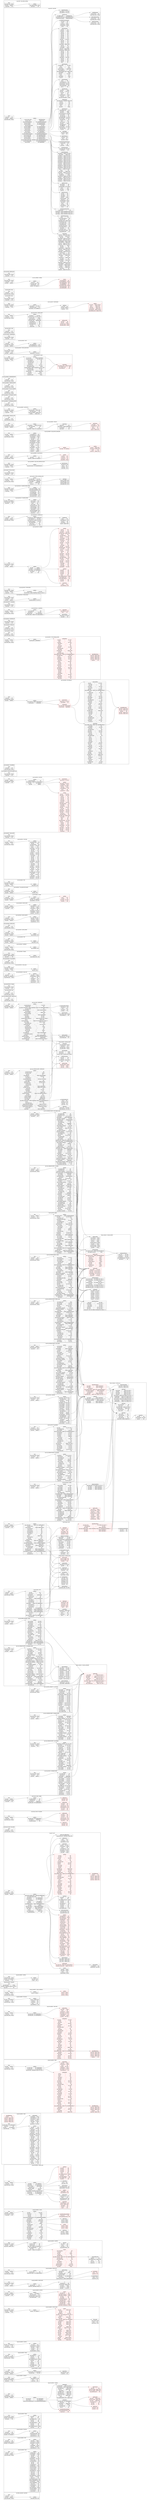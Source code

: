 digraph{rankdir=LR;subgraph cluster_0{label="api_dmm_payment / paycheck";node[style="filled",color=white,style="solid",color=gray20];api_dmm_payment__paycheck__Root[label="<Root> Root  | { api_result | <api_result> i64 } | { api_data | <api_data> ApiData } | { api_result_msg | <api_result_msg> String }",shape=record];api_dmm_payment__paycheck__ApiData;api_dmm_payment__paycheck__Root:api_data:e->api_dmm_payment__paycheck__ApiData:ApiData:w;api_dmm_payment__paycheck__ApiData[label="<ApiData> ApiData  | { api_check_value | <api_check_value> i64 }",shape=record];}subgraph cluster_1{label="api_get_member / basic";node[style="filled",color=white,style="solid",color=gray20];api_get_member__basic__ApiData[label="<ApiData> ApiData  | { api_max_kagu | <api_max_kagu> i64 } | { api_nickname | <api_nickname> String } | { api_medals | <api_medals> i64 } | { api_level | <api_level> i64 } | { api_playtime | <api_playtime> i64 } | { api_furniture | <api_furniture> Vec\<i64\> } | { api_ms_count | <api_ms_count> i64 } | { api_count_kdock | <api_count_kdock> i64 } | { api_fcoin | <api_fcoin> i64 } | { api_rank | <api_rank> i64 } | { api_experience | <api_experience> i64 } | { api_fleetname | <api_fleetname> Value } | { api_count_ndock | <api_count_ndock> i64 } | { api_ms_success | <api_ms_success> i64 } | { api_max_chara | <api_max_chara> i64 } | { api_member_id | <api_member_id> String } | { api_pt_win | <api_pt_win> i64 } | { api_st_lose | <api_st_lose> i64 } | { api_tutorial | <api_tutorial> i64 } | { api_nickname_id | <api_nickname_id> String } | { api_pvp | <api_pvp> Vec\<i64\> } | { api_st_win | <api_st_win> i64 } | { api_tutorial_progress | <api_tutorial_progress> i64 } | { api_pt_challenged_win | <api_pt_challenged_win> i64 } | { api_comment | <api_comment> String } | { api_pt_challenged | <api_pt_challenged> i64 } | { api_pt_lose | <api_pt_lose> i64 } | { api_count_deck | <api_count_deck> i64 } | { api_firstflag | <api_firstflag> i64 } | { api_comment_id | <api_comment_id> String } | { api_max_slotitem | <api_max_slotitem> i64 } | { api_active_flag | <api_active_flag> i64 } | { api_starttime | <api_starttime> i64 }",shape=record];api_get_member__basic__Root[label="<Root> Root  | { api_result | <api_result> i64 } | { api_data | <api_data> ApiData } | { api_result_msg | <api_result_msg> String }",shape=record];api_get_member__basic__Root:api_data:e->api_get_member__basic__ApiData:ApiData:w;}subgraph cluster_2{label="api_get_member / deck";node[style="filled",color=white,style="solid",color=gray20];api_get_member__deck__Root[label="<Root> Root  | { api_result | <api_result> i64 } | { api_result_msg | <api_result_msg> String } | { api_data | <api_data> Vec\<ApiData\> }",shape=record];api_get_member__deck__ApiData;api_get_member__deck__Root:api_data:e->api_get_member__deck__ApiData:ApiData:w;api_get_member__deck__ApiData[label="<ApiData> ApiData  | { api_name | <api_name> String } | { api_name_id | <api_name_id> String } | { api_mission | <api_mission> Vec\<i64\> } | { api_id | <api_id> i64 } | { api_flagship | <api_flagship> String } | { api_ship | <api_ship> Vec\<i64\> } | { api_member_id | <api_member_id> i64 }",shape=record];}subgraph cluster_3{label="api_get_member / furniture";node[style="filled",color=white,style="solid",color=gray20];api_get_member__furniture__Root[label="<Root> Root  | { api_result | <api_result> i64 } | { api_result_msg | <api_result_msg> String } | { api_data | <api_data> Vec\<ApiData\> }",shape=record];api_get_member__furniture__ApiData;api_get_member__furniture__Root:api_data:e->api_get_member__furniture__ApiData:ApiData:w;api_get_member__furniture__ApiData[label="<ApiData> ApiData  | { api_id | <api_id> i64 } | { api_furniture_type | <api_furniture_type> i64 } | { api_furniture_id | <api_furniture_id> i64 } | { api_furniture_no | <api_furniture_no> i64 }",shape=record];}subgraph cluster_4{label="api_get_member / kdock";node[style="filled",color=white,style="solid",color=gray20];api_get_member__kdock__Root[label="<Root> Root  | { api_result_msg | <api_result_msg> String } | { api_data | <api_data> Vec\<ApiData\> } | { api_result | <api_result> i64 }",shape=record];api_get_member__kdock__ApiData;api_get_member__kdock__Root:api_data:e->api_get_member__kdock__ApiData:ApiData:w;api_get_member__kdock__ApiData[label="<ApiData> ApiData  | { api_item5 | <api_item5> i64 } | { api_id | <api_id> i64 } | { api_complete_time | <api_complete_time> i64 } | { api_item1 | <api_item1> i64 } | { api_state | <api_state> i64 } | { api_created_ship_id | <api_created_ship_id> i64 } | { api_item2 | <api_item2> i64 } | { api_item3 | <api_item3> i64 } | { api_complete_time_str | <api_complete_time_str> String } | { api_item4 | <api_item4> i64 }",shape=record];}subgraph cluster_5{label="api_get_member / mapinfo";node[style="filled",color=white,style="solid",color=gray20];api_get_member__mapinfo__ApiData[label="<ApiData> ApiData  | { api_map_info | <api_map_info> Vec\<ApiMapInfo\> } | { api_air_base | <api_air_base> Vec\<ApiAirBase\> } | { api_air_base_expanded_info | <api_air_base_expanded_info> Vec\<ApiAirBaseExpandedInfo\> }",shape=record];api_get_member__mapinfo__ApiMapInfo;api_get_member__mapinfo__ApiData:api_map_info:e->api_get_member__mapinfo__ApiMapInfo:ApiMapInfo:w;api_get_member__mapinfo__ApiAirBase;api_get_member__mapinfo__ApiData:api_air_base:e->api_get_member__mapinfo__ApiAirBase:ApiAirBase:w;api_get_member__mapinfo__ApiAirBaseExpandedInfo;api_get_member__mapinfo__ApiData:api_air_base_expanded_info:e->api_get_member__mapinfo__ApiAirBaseExpandedInfo:ApiAirBaseExpandedInfo:w;api_get_member__mapinfo__ApiAirBase[label="<ApiAirBase> ApiAirBase  | { api_plane_info | <api_plane_info> Vec\<ApiPlaneInfo\> } | { api_area_id | <api_area_id> i64 } | { api_distance | <api_distance> ApiDistance } | { api_name | <api_name> String } | { api_action_kind | <api_action_kind> i64 } | { api_rid | <api_rid> i64 }",shape=record];api_get_member__mapinfo__ApiPlaneInfo;api_get_member__mapinfo__ApiAirBase:api_plane_info:e->api_get_member__mapinfo__ApiPlaneInfo:ApiPlaneInfo:w;api_get_member__mapinfo__ApiDistance;api_get_member__mapinfo__ApiAirBase:api_distance:e->api_get_member__mapinfo__ApiDistance:ApiDistance:w;api_get_member__mapinfo__ApiPlaneInfo[label="<ApiPlaneInfo> ApiPlaneInfo  | { api_count | <api_count> Option\<i64\> } | { api_max_count | <api_max_count> Option\<i64\> } | { api_cond | <api_cond> Option\<i64\> } | { api_squadron_id | <api_squadron_id> i64 } | { api_state | <api_state> i64 } | { api_slotid | <api_slotid> i64 }",shape=record,color=red];api_get_member__mapinfo__ApiMapInfo[label="<ApiMapInfo> ApiMapInfo  | { api_sally_flag | <api_sally_flag> Option\<Vec\<i64\>\> } | { api_eventmap | <api_eventmap> Option\<ApiEventmap\> } | { api_gauge_type | <api_gauge_type> Option\<i64\> } | { api_m10 | <api_m10> Option\<i64\> } | { api_cleared | <api_cleared> i64 } | { api_defeat_count | <api_defeat_count> Option\<i64\> } | { api_gauge_num | <api_gauge_num> Option\<i64\> } | { api_air_base_decks | <api_air_base_decks> Option\<i64\> } | { api_s_no | <api_s_no> Option\<i64\> } | { api_id | <api_id> i64 } | { api_required_defeat_count | <api_required_defeat_count> Option\<i64\> }",shape=record];api_get_member__mapinfo__ApiEventmap;api_get_member__mapinfo__ApiMapInfo:api_eventmap:e->api_get_member__mapinfo__ApiEventmap:ApiEventmap:w;api_get_member__mapinfo__ApiAirBaseExpandedInfo[label="<ApiAirBaseExpandedInfo> ApiAirBaseExpandedInfo  | { api_maintenance_level | <api_maintenance_level> i64 } | { api_area_id | <api_area_id> i64 }",shape=record,color=red];api_get_member__mapinfo__ApiEventmap[label="<ApiEventmap> ApiEventmap  | { api_state | <api_state> i64 } | { api_max_maphp | <api_max_maphp> Option\<i64\> } | { api_now_maphp | <api_now_maphp> Option\<i64\> } | { api_selected_rank | <api_selected_rank> i64 }",shape=record,color=red];api_get_member__mapinfo__Root[label="<Root> Root  | { api_result | <api_result> i64 } | { api_result_msg | <api_result_msg> String } | { api_data | <api_data> ApiData }",shape=record];api_get_member__mapinfo__Root:api_data:e->api_get_member__mapinfo__ApiData:ApiData:w;api_get_member__mapinfo__ApiDistance[label="<ApiDistance> ApiDistance  | { api_bonus | <api_bonus> i64 } | { api_base | <api_base> i64 }",shape=record,color=red];}subgraph cluster_6{label="api_get_member / material";node[style="filled",color=white,style="solid",color=gray20];api_get_member__material__ApiData[label="<ApiData> ApiData  | { api_member_id | <api_member_id> i64 } | { api_id | <api_id> i64 } | { api_value | <api_value> i64 }",shape=record];api_get_member__material__Root[label="<Root> Root  | { api_result_msg | <api_result_msg> String } | { api_data | <api_data> Vec\<ApiData\> } | { api_result | <api_result> i64 }",shape=record];api_get_member__material__Root:api_data:e->api_get_member__material__ApiData:ApiData:w;}subgraph cluster_7{label="api_get_member / mission";node[style="filled",color=white,style="solid",color=gray20];api_get_member__mission__Root[label="<Root> Root  | { api_result | <api_result> i64 } | { api_result_msg | <api_result_msg> String } | { api_data | <api_data> ApiData }",shape=record];api_get_member__mission__ApiData;api_get_member__mission__Root:api_data:e->api_get_member__mission__ApiData:ApiData:w;api_get_member__mission__ApiData[label="<ApiData> ApiData  | { api_list_items | <api_list_items> Vec\<ApiListItem\> } | { api_limit_time | <api_limit_time> Vec\<i64\> }",shape=record];api_get_member__mission__ApiListItem;api_get_member__mission__ApiData:api_list_items:e->api_get_member__mission__ApiListItem:ApiListItem:w;api_get_member__mission__ApiListItem[label="<ApiListItem> ApiListItem  | { api_mission_id | <api_mission_id> i64 } | { api_state | <api_state> i64 }",shape=record];}subgraph cluster_8{label="api_get_member / ndock";node[style="filled",color=white,style="solid",color=gray20];api_get_member__ndock__Root[label="<Root> Root  | { api_result | <api_result> i64 } | { api_data | <api_data> Vec\<ApiData\> } | { api_result_msg | <api_result_msg> String }",shape=record];api_get_member__ndock__ApiData;api_get_member__ndock__Root:api_data:e->api_get_member__ndock__ApiData:ApiData:w;api_get_member__ndock__ApiData[label="<ApiData> ApiData  | { api_member_id | <api_member_id> i64 } | { api_state | <api_state> i64 } | { api_ship_id | <api_ship_id> i64 } | { api_complete_time_str | <api_complete_time_str> String } | { api_item1 | <api_item1> i64 } | { api_id | <api_id> i64 } | { api_item2 | <api_item2> i64 } | { api_item3 | <api_item3> i64 } | { api_complete_time | <api_complete_time> i64 } | { api_item4 | <api_item4> i64 }",shape=record];}subgraph cluster_9{label="api_get_member / payitem";node[style="filled",color=white,style="solid",color=gray20];api_get_member__payitem__Root[label="<Root> Root  | { api_data | <api_data> Vec\<ApiData\> } | { api_result | <api_result> i64 } | { api_result_msg | <api_result_msg> String }",shape=record];api_get_member__payitem__ApiData;api_get_member__payitem__Root:api_data:e->api_get_member__payitem__ApiData:ApiData:w;api_get_member__payitem__ApiData[label="<ApiData> ApiData  | { api_count | <api_count> i64 } | { api_payitem_id | <api_payitem_id> String } | { api_name | <api_name> String } | { api_price | <api_price> i64 } | { api_type | <api_type> i64 } | { api_description | <api_description> String }",shape=record];}subgraph cluster_10{label="api_get_member / picture_book";node[style="filled",color=white,style="solid",color=gray20];api_get_member__picture_book__ApiData[label="<ApiData> ApiData  | { api_list | <api_list> Vec\<ApiList\> }",shape=record];api_get_member__picture_book__ApiList;api_get_member__picture_book__ApiData:api_list:e->api_get_member__picture_book__ApiList:ApiList:w;api_get_member__picture_book__ApiList[label="<ApiList> ApiList  | { api_saku | <api_saku> Option\<i64\> } | { api_souk | <api_souk> i64 } | { api_tyku | <api_tyku> i64 } | { api_table_id | <api_table_id> Vec\<i64\> } | { api_state | <api_state> Vec\<DuoType\<i64, Vec\<i64\>\>\> } | { api_houg | <api_houg> i64 } | { api_taik | <api_taik> Option\<i64\> } | { api_name | <api_name> String } | { api_q_voice_info | <api_q_voice_info> Option\<Vec\<QVoiceInfo\>\> } | { api_index_no | <api_index_no> i64 } | { api_stype | <api_stype> Option\<i64\> } | { api_kaih | <api_kaih> Option\<i64\> } | { api_houk | <api_houk> Option\<i64\> } | { api_leng | <api_leng> i64 } | { api_houm | <api_houm> Option\<i64\> } | { api_type | <api_type> Option\<Vec\<i64\>\> } | { api_raig | <api_raig> i64 } | { api_ctype | <api_ctype> Option\<i64\> } | { api_cnum | <api_cnum> Option\<i64\> } | { api_yomi | <api_yomi> Option\<String\> } | { api_soku | <api_soku> Option\<i64\> } | { api_info | <api_info> Option\<String\> } | { api_tais | <api_tais> i64 } | { api_sinfo | <api_sinfo> Option\<String\> } | { api_flag | <api_flag> Option\<Vec\<i64\>\> } | { api_baku | <api_baku> Option\<i64\> }",shape=record,color=red];api_get_member__picture_book__QVoiceInfo;api_get_member__picture_book__ApiList:api_q_voice_info:e->api_get_member__picture_book__QVoiceInfo:QVoiceInfo:w;api_get_member__picture_book__Root[label="<Root> Root  | { api_result_msg | <api_result_msg> String } | { api_data | <api_data> ApiData } | { api_result | <api_result> i64 }",shape=record];api_get_member__picture_book__Root:api_data:e->api_get_member__picture_book__ApiData:ApiData:w;api_get_member__picture_book__QVoiceInfo[label="<QVoiceInfo> QVoiceInfo  | { api_voice_id | <api_voice_id> i64 } | { api_no | <api_no> i64 } | { api_icon_id | <api_icon_id> i64 }",shape=record];}subgraph cluster_11{label="api_get_member / practice";node[style="filled",color=white,style="solid",color=gray20];api_get_member__practice__ApiData[label="<ApiData> ApiData  | { api_list | <api_list> Vec\<ApiList\> } | { api_create_kind | <api_create_kind> i64 } | { api_entry_limit | <api_entry_limit> Option\<i64\> } | { api_selected_kind | <api_selected_kind> i64 }",shape=record];api_get_member__practice__ApiList;api_get_member__practice__ApiData:api_list:e->api_get_member__practice__ApiList:ApiList:w;api_get_member__practice__ApiList[label="<ApiList> ApiList  | { api_enemy_id | <api_enemy_id> i64 } | { api_enemy_name_id | <api_enemy_name_id> String } | { api_enemy_comment | <api_enemy_comment> String } | { api_state | <api_state> i64 } | { api_medals | <api_medals> i64 } | { api_enemy_flag_ship | <api_enemy_flag_ship> i64 } | { api_enemy_level | <api_enemy_level> i64 } | { api_enemy_name | <api_enemy_name> String } | { api_enemy_flag | <api_enemy_flag> i64 } | { api_enemy_rank | <api_enemy_rank> String } | { api_enemy_comment_id | <api_enemy_comment_id> String }",shape=record,color=red];api_get_member__practice__Root[label="<Root> Root  | { api_data | <api_data> ApiData } | { api_result_msg | <api_result_msg> String } | { api_result | <api_result> i64 }",shape=record];api_get_member__practice__Root:api_data:e->api_get_member__practice__ApiData:ApiData:w;}subgraph cluster_12{label="api_get_member / preset_deck";node[style="filled",color=white,style="solid",color=gray20];api_get_member__preset_deck__N[label="<N> N  | { api_preset_no | <api_preset_no> i64 } | { api_lock_flag | <api_lock_flag> Option\<i64\> } | { api_name | <api_name> String } | { api_name_id | <api_name_id> String } | { api_ship | <api_ship> Vec\<i64\> }",shape=record];api_get_member__preset_deck__ApiData[label="<ApiData> ApiData  | { api_max_num | <api_max_num> i64 } | { api_deck | <api_deck> HashMap\<String, N\> }",shape=record];api_get_member__preset_deck__ApiData:api_deck:e->api_get_member__preset_deck__N:N:w;api_get_member__preset_deck__Root[label="<Root> Root  | { api_result_msg | <api_result_msg> String } | { api_result | <api_result> i64 } | { api_data | <api_data> ApiData }",shape=record];api_get_member__preset_deck__Root:api_data:e->api_get_member__preset_deck__ApiData:ApiData:w;}subgraph cluster_13{label="api_get_member / preset_slot";node[style="filled",color=white,style="solid",color=gray20];api_get_member__preset_slot__ApiData[label="<ApiData> ApiData  | { api_max_num | <api_max_num> i64 } | { api_preset_items | <api_preset_items> Vec\<ApiPresetItem\> }",shape=record];api_get_member__preset_slot__ApiPresetItem;api_get_member__preset_slot__ApiData:api_preset_items:e->api_get_member__preset_slot__ApiPresetItem:ApiPresetItem:w;api_get_member__preset_slot__Root[label="<Root> Root  | { api_data | <api_data> ApiData } | { api_result | <api_result> i64 } | { api_result_msg | <api_result_msg> String }",shape=record];api_get_member__preset_slot__Root:api_data:e->api_get_member__preset_slot__ApiData:ApiData:w;api_get_member__preset_slot__ApiSlotItemEx[label="<ApiSlotItemEx> ApiSlotItemEx  | { api_id | <api_id> i64 } | { api_level | <api_level> i64 }",shape=record];api_get_member__preset_slot__ApiPresetItem[label="<ApiPresetItem> ApiPresetItem  | { api_preset_no | <api_preset_no> i64 } | { api_name | <api_name> String } | { api_selected_mode | <api_selected_mode> i64 } | { api_slot_ex_flag | <api_slot_ex_flag> i64 } | { api_slot_item | <api_slot_item> Vec\<ApiSlotItem\> } | { api_lock_flag | <api_lock_flag> i64 } | { api_slot_item_ex | <api_slot_item_ex> Option\<ApiSlotItemEx\> }",shape=record];api_get_member__preset_slot__ApiSlotItem;api_get_member__preset_slot__ApiPresetItem:api_slot_item:e->api_get_member__preset_slot__ApiSlotItem:ApiSlotItem:w;api_get_member__preset_slot__ApiPresetItem:api_slot_item_ex:e->api_get_member__preset_slot__ApiSlotItemEx:ApiSlotItemEx:w;api_get_member__preset_slot__ApiSlotItem[label="<ApiSlotItem> ApiSlotItem  | { api_id | <api_id> i64 } | { api_level | <api_level> i64 }",shape=record,color=red];}subgraph cluster_14{label="api_get_member / questlist";node[style="filled",color=white,style="solid",color=gray20];api_get_member__questlist__ApiData[label="<ApiData> ApiData  | { api_exec_count | <api_exec_count> i64 } | { api_exec_type | <api_exec_type> i64 } | { api_c_list | <api_c_list> Option\<Vec\<ApiCList\>\> } | { api_completed_kind | <api_completed_kind> i64 } | { api_count | <api_count> i64 } | { api_list | <api_list> Option\<Vec\<ApiList\>\> }",shape=record];api_get_member__questlist__ApiCList;api_get_member__questlist__ApiData:api_c_list:e->api_get_member__questlist__ApiCList:ApiCList:w;api_get_member__questlist__ApiList;api_get_member__questlist__ApiData:api_list:e->api_get_member__questlist__ApiList:ApiList:w;api_get_member__questlist__ApiSelectRewards[label="<ApiSelectRewards> ApiSelectRewards  | { api_kind | <api_kind> i64 } | { api_slotitem_level | <api_slotitem_level> Option\<i64\> } | { api_no | <api_no> i64 } | { api_count | <api_count> i64 } | { api_mst_id | <api_mst_id> i64 }",shape=record];api_get_member__questlist__ApiList[label="<ApiList> ApiList  | { api_invalid_flag | <api_invalid_flag> i64 } | { api_state | <api_state> i64 } | { api_title | <api_title> String } | { api_type | <api_type> i64 } | { api_label_type | <api_label_type> i64 } | { api_select_rewards | <api_select_rewards> Option\<Vec\<Vec\<ApiSelectRewards\>\>\> } | { api_bonus_flag | <api_bonus_flag> i64 } | { api_progress_flag | <api_progress_flag> i64 } | { api_no | <api_no> i64 } | { api_category | <api_category> i64 } | { api_voice_id | <api_voice_id> i64 } | { api_get_material | <api_get_material> Vec\<i64\> } | { api_lost_badges | <api_lost_badges> Option\<i64\> } | { api_detail | <api_detail> String }",shape=record,color=red];api_get_member__questlist__ApiList:api_select_rewards:e->api_get_member__questlist__ApiSelectRewards:ApiSelectRewards:w;api_get_member__questlist__Root[label="<Root> Root  | { api_result_msg | <api_result_msg> String } | { api_data | <api_data> ApiData } | { api_result | <api_result> Option\<i64\> }",shape=record];api_get_member__questlist__Root:api_data:e->api_get_member__questlist__ApiData:ApiData:w;api_get_member__questlist__ApiCList[label="<ApiCList> ApiCList  | { api_c_flag | <api_c_flag> i64 } | { api_no | <api_no> i64 } | { api_state | <api_state> i64 } | { api_progress_flag | <api_progress_flag> i64 }",shape=record];}subgraph cluster_15{label="api_get_member / record";node[style="filled",color=white,style="solid",color=gray20];api_get_member__record__ApiWar[label="<ApiWar> ApiWar  | { api_lose | <api_lose> String } | { api_rate | <api_rate> String } | { api_win | <api_win> String }",shape=record,color=red];api_get_member__record__ApiPractice[label="<ApiPractice> ApiPractice  | { api_win | <api_win> String } | { api_lose | <api_lose> String } | { api_rate | <api_rate> String }",shape=record];api_get_member__record__ApiData[label="<ApiData> ApiData  | { api_ship | <api_ship> Vec\<i64\> } | { api_cmt_id | <api_cmt_id> String } | { api_level | <api_level> i64 } | { api_deck | <api_deck> i64 } | { api_air_base_expanded_info | <api_air_base_expanded_info> Vec\<ApiAirBaseExpandedInfo\> } | { api_furniture | <api_furniture> i64 } | { api_practice | <api_practice> ApiPractice } | { api_complate | <api_complate> Vec\<String\> } | { api_photo_url | <api_photo_url> String } | { api_war | <api_war> ApiWar } | { api_large_dock | <api_large_dock> i64 } | { api_friend | <api_friend> i64 } | { api_mission | <api_mission> ApiMission } | { api_material_max | <api_material_max> i64 } | { api_nickname_id | <api_nickname_id> String } | { api_cmt | <api_cmt> String } | { api_rank | <api_rank> i64 } | { api_experience | <api_experience> Vec\<i64\> } | { api_kdoc | <api_kdoc> i64 } | { api_member_id | <api_member_id> i64 } | { api_nickname | <api_nickname> String } | { api_slotitem | <api_slotitem> Vec\<i64\> } | { api_ndoc | <api_ndoc> i64 }",shape=record];api_get_member__record__ApiAirBaseExpandedInfo;api_get_member__record__ApiData:api_air_base_expanded_info:e->api_get_member__record__ApiAirBaseExpandedInfo:ApiAirBaseExpandedInfo:w;api_get_member__record__ApiData:api_practice:e->api_get_member__record__ApiPractice:ApiPractice:w;api_get_member__record__ApiData:api_war:e->api_get_member__record__ApiWar:ApiWar:w;api_get_member__record__ApiMission;api_get_member__record__ApiData:api_mission:e->api_get_member__record__ApiMission:ApiMission:w;api_get_member__record__ApiAirBaseExpandedInfo[label="<ApiAirBaseExpandedInfo> ApiAirBaseExpandedInfo  | { api_area_id | <api_area_id> i64 } | { api_maintenance_level | <api_maintenance_level> i64 }",shape=record,color=red];api_get_member__record__ApiMission[label="<ApiMission> ApiMission  | { api_rate | <api_rate> String } | { api_count | <api_count> String } | { api_success | <api_success> String }",shape=record];api_get_member__record__Root[label="<Root> Root  | { api_data | <api_data> ApiData } | { api_result_msg | <api_result_msg> String } | { api_result | <api_result> i64 }",shape=record];api_get_member__record__Root:api_data:e->api_get_member__record__ApiData:ApiData:w;}subgraph cluster_16{label="api_get_member / require_info";node[style="filled",color=white,style="solid",color=gray20];api_get_member__require_info__ApiFurniture[label="<ApiFurniture> ApiFurniture  | { api_furniture_id | <api_furniture_id> i64 } | { api_id | <api_id> i64 } | { api_furniture_type | <api_furniture_type> i64 } | { api_furniture_no | <api_furniture_no> i64 }",shape=record];api_get_member__require_info__ApiKdock[label="<ApiKdock> ApiKdock  | { api_item1 | <api_item1> i64 } | { api_item3 | <api_item3> i64 } | { api_item4 | <api_item4> i64 } | { api_state | <api_state> i64 } | { api_id | <api_id> i64 } | { api_complete_time_str | <api_complete_time_str> String } | { api_item5 | <api_item5> i64 } | { api_created_ship_id | <api_created_ship_id> i64 } | { api_complete_time | <api_complete_time> i64 } | { api_item2 | <api_item2> i64 }",shape=record,color=red];api_get_member__require_info__ApiUseitem[label="<ApiUseitem> ApiUseitem  | { api_id | <api_id> i64 } | { api_count | <api_count> i64 }",shape=record];api_get_member__require_info__ApiBasic[label="<ApiBasic> ApiBasic  | { api_firstflag | <api_firstflag> i64 } | { api_member_id | <api_member_id> i64 }",shape=record,color=red];api_get_member__require_info__Root[label="<Root> Root  | { api_data | <api_data> ApiData } | { api_result | <api_result> i64 } | { api_result_msg | <api_result_msg> String }",shape=record];api_get_member__require_info__ApiData;api_get_member__require_info__Root:api_data:e->api_get_member__require_info__ApiData:ApiData:w;api_get_member__require_info__ApiSlotItem[label="<ApiSlotItem> ApiSlotItem  | { api_slotitem_id | <api_slotitem_id> i64 } | { api_alv | <api_alv> Option\<i64\> } | { api_locked | <api_locked> i64 } | { api_level | <api_level> i64 } | { api_id | <api_id> i64 }",shape=record,color=red];api_get_member__require_info__ApiOssSetting[label="<ApiOssSetting> ApiOssSetting  | { api_language_type | <api_language_type> i64 } | { api_oss_items | <api_oss_items> Vec\<i64\> }",shape=record];api_get_member__require_info__ApiData[label="<ApiData> ApiData  | { api_kdock | <api_kdock> Vec\<ApiKdock\> } | { api_useitem | <api_useitem> Vec\<ApiUseitem\> } | { api_oss_setting | <api_oss_setting> ApiOssSetting } | { api_position_id | <api_position_id> i64 } | { api_extra_supply | <api_extra_supply> Vec\<i64\> } | { api_basic | <api_basic> ApiBasic } | { api_unsetslot | <api_unsetslot> HashMap\<String, Vec\<i64\>\> } | { api_furniture | <api_furniture> Vec\<ApiFurniture\> } | { api_slot_item | <api_slot_item> Vec\<ApiSlotItem\> } | { api_skin_id | <api_skin_id> i64 }",shape=record];api_get_member__require_info__ApiData:api_kdock:e->api_get_member__require_info__ApiKdock:ApiKdock:w;api_get_member__require_info__ApiData:api_useitem:e->api_get_member__require_info__ApiUseitem:ApiUseitem:w;api_get_member__require_info__ApiData:api_oss_setting:e->api_get_member__require_info__ApiOssSetting:ApiOssSetting:w;api_get_member__require_info__ApiData:api_basic:e->api_get_member__require_info__ApiBasic:ApiBasic:w;api_get_member__require_info__ApiData:api_furniture:e->api_get_member__require_info__ApiFurniture:ApiFurniture:w;api_get_member__require_info__ApiData:api_slot_item:e->api_get_member__require_info__ApiSlotItem:ApiSlotItem:w;}subgraph cluster_17{label="api_get_member / ship2";node[style="filled",color=white,style="solid",color=gray20];api_get_member__ship2__ApiSpEffectItem[label="<ApiSpEffectItem> ApiSpEffectItem  | { api_kind | <api_kind> i64 } | { api_souk | <api_souk> Option\<i64\> } | { api_kaih | <api_kaih> Option\<i64\> } | { api_raig | <api_raig> Option\<i64\> } | { api_houg | <api_houg> Option\<i64\> }",shape=record,color=red];api_get_member__ship2__ApiDataDeck[label="<ApiDataDeck> ApiDataDeck  | { api_flagship | <api_flagship> String } | { api_member_id | <api_member_id> i64 } | { api_name_id | <api_name_id> String } | { api_ship | <api_ship> Vec\<i64\> } | { api_name | <api_name> String } | { api_id | <api_id> i64 } | { api_mission | <api_mission> Vec\<i64\> }",shape=record];api_get_member__ship2__ApiData[label="<ApiData> ApiData  | { api_soku | <api_soku> i64 } | { api_lucky | <api_lucky> Vec\<i64\> } | { api_ship_id | <api_ship_id> i64 } | { api_karyoku | <api_karyoku> Vec\<i64\> } | { api_slot_ex | <api_slot_ex> i64 } | { api_kyouka | <api_kyouka> Vec\<i64\> } | { api_ndock_item | <api_ndock_item> Vec\<i64\> } | { api_kaihi | <api_kaihi> Vec\<i64\> } | { api_nowhp | <api_nowhp> i64 } | { api_cond | <api_cond> i64 } | { api_taisen | <api_taisen> Vec\<i64\> } | { api_locked_equip | <api_locked_equip> i64 } | { api_maxhp | <api_maxhp> i64 } | { api_fuel | <api_fuel> i64 } | { api_slotnum | <api_slotnum> i64 } | { api_leng | <api_leng> i64 } | { api_sortno | <api_sortno> i64 } | { api_sakuteki | <api_sakuteki> Vec\<i64\> } | { api_onslot | <api_onslot> Vec\<i64\> } | { api_backs | <api_backs> i64 } | { api_taiku | <api_taiku> Vec\<i64\> } | { api_srate | <api_srate> i64 } | { api_id | <api_id> i64 } | { api_slot | <api_slot> Vec\<i64\> } | { api_soukou | <api_soukou> Vec\<i64\> } | { api_locked | <api_locked> i64 } | { api_ndock_time | <api_ndock_time> i64 } | { api_raisou | <api_raisou> Vec\<i64\> } | { api_lv | <api_lv> i64 } | { api_exp | <api_exp> Vec\<i64\> } | { api_bull | <api_bull> i64 }",shape=record];api_get_member__ship2__Root[label="<Root> Root  | { api_data_deck | <api_data_deck> Vec\<ApiDataDeck\> } | { api_result | <api_result> i64 } | { api_data | <api_data> Vec\<ApiData\> } | { api_result_msg | <api_result_msg> String }",shape=record];api_get_member__ship2__Root:api_data_deck:e->api_get_member__ship2__ApiDataDeck:ApiDataDeck:w;api_get_member__ship2__Root:api_data:e->api_get_member__ship2__ApiData:ApiData:w;}subgraph cluster_18{label="api_get_member / ship3";node[style="filled",color=white,style="solid",color=gray20];api_get_member__ship3__ApiShipData[label="<ApiShipData> ApiShipData  | { api_id | <api_id> i64 } | { api_bull | <api_bull> i64 } | { api_lv | <api_lv> i64 } | { api_ship_id | <api_ship_id> i64 } | { api_backs | <api_backs> i64 } | { api_soku | <api_soku> i64 } | { api_raisou | <api_raisou> Vec\<i64\> } | { api_soukou | <api_soukou> Vec\<i64\> } | { api_sortno | <api_sortno> i64 } | { api_locked_equip | <api_locked_equip> i64 } | { api_taisen | <api_taisen> Vec\<i64\> } | { api_fuel | <api_fuel> i64 } | { api_srate | <api_srate> i64 } | { api_ndock_item | <api_ndock_item> Vec\<i64\> } | { api_locked | <api_locked> i64 } | { api_kyouka | <api_kyouka> Vec\<i64\> } | { api_nowhp | <api_nowhp> i64 } | { api_sakuteki | <api_sakuteki> Vec\<i64\> } | { api_leng | <api_leng> i64 } | { api_kaihi | <api_kaihi> Vec\<i64\> } | { api_lucky | <api_lucky> Vec\<i64\> } | { api_ndock_time | <api_ndock_time> i64 } | { api_slot | <api_slot> Vec\<i64\> } | { api_slot_ex | <api_slot_ex> i64 } | { api_taiku | <api_taiku> Vec\<i64\> } | { api_onslot | <api_onslot> Vec\<i64\> } | { api_cond | <api_cond> i64 } | { api_sp_effect_items | <api_sp_effect_items> Option\<Vec\<ApiSpEffectItems\>\> } | { api_slotnum | <api_slotnum> i64 } | { api_karyoku | <api_karyoku> Vec\<i64\> } | { api_exp | <api_exp> Vec\<i64\> } | { api_maxhp | <api_maxhp> i64 } | { api_sally_area | <api_sally_area> Option\<i64\> }",shape=record,color=red];api_get_member__ship3__ApiSpEffectItems;api_get_member__ship3__ApiShipData:api_sp_effect_items:e->api_get_member__ship3__ApiSpEffectItems:ApiSpEffectItems:w;api_get_member__ship3__ApiSpEffectItems[label="<ApiSpEffectItems> ApiSpEffectItems  | { api_raig | <api_raig> Option\<i64\> } | { api_souk | <api_souk> Option\<i64\> } | { api_kaih | <api_kaih> Option\<i64\> } | { api_kind | <api_kind> i64 } | { api_houg | <api_houg> Option\<i64\> }",shape=record,color=red];api_get_member__ship3__Root[label="<Root> Root  | { api_data | <api_data> ApiData } | { api_result | <api_result> i64 } | { api_result_msg | <api_result_msg> String }",shape=record];api_get_member__ship3__ApiData;api_get_member__ship3__Root:api_data:e->api_get_member__ship3__ApiData:ApiData:w;api_get_member__ship3__ApiDeckData[label="<ApiDeckData> ApiDeckData  | { api_name | <api_name> String } | { api_name_id | <api_name_id> String } | { api_id | <api_id> i64 } | { api_ship | <api_ship> Vec\<i64\> } | { api_flagship | <api_flagship> String } | { api_mission | <api_mission> Vec\<i64\> } | { api_member_id | <api_member_id> i64 }",shape=record,color=red];api_get_member__ship3__ApiData[label="<ApiData> ApiData  | { api_deck_data | <api_deck_data> Vec\<ApiDeckData\> } | { api_ship_data | <api_ship_data> Vec\<ApiShipData\> } | { api_slot_data | <api_slot_data> HashMap\<String, Vec\<i64\>\> }",shape=record];api_get_member__ship3__ApiData:api_deck_data:e->api_get_member__ship3__ApiDeckData:ApiDeckData:w;api_get_member__ship3__ApiData:api_ship_data:e->api_get_member__ship3__ApiShipData:ApiShipData:w;}subgraph cluster_19{label="api_get_member / ship_deck";node[style="filled",color=white,style="solid",color=gray20];api_get_member__ship_deck__ApiSpEffectItems[label="<ApiSpEffectItems> ApiSpEffectItems  | { api_houg | <api_houg> Option\<i64\> } | { api_souk | <api_souk> Option\<i64\> } | { api_raig | <api_raig> Option\<i64\> } | { api_kaih | <api_kaih> Option\<i64\> } | { api_kind | <api_kind> i64 }",shape=record,color=red];api_get_member__ship_deck__ApiDeckData[label="<ApiDeckData> ApiDeckData  | { api_name | <api_name> String } | { api_id | <api_id> i64 } | { api_name_id | <api_name_id> String } | { api_mission | <api_mission> Vec\<i64\> } | { api_member_id | <api_member_id> i64 } | { api_flagship | <api_flagship> String } | { api_ship | <api_ship> Vec\<i64\> }",shape=record,color=red];api_get_member__ship_deck__Root[label="<Root> Root  | { api_data | <api_data> ApiData } | { api_result | <api_result> i64 } | { api_result_msg | <api_result_msg> String }",shape=record];api_get_member__ship_deck__ApiData;api_get_member__ship_deck__Root:api_data:e->api_get_member__ship_deck__ApiData:ApiData:w;api_get_member__ship_deck__ApiShipData[label="<ApiShipData> ApiShipData  | { api_taisen | <api_taisen> Vec\<i64\> } | { api_fuel | <api_fuel> i64 } | { api_sortno | <api_sortno> i64 } | { api_exp | <api_exp> Vec\<i64\> } | { api_slotnum | <api_slotnum> i64 } | { api_taiku | <api_taiku> Vec\<i64\> } | { api_locked_equip | <api_locked_equip> i64 } | { api_id | <api_id> i64 } | { api_maxhp | <api_maxhp> i64 } | { api_ndock_time | <api_ndock_time> i64 } | { api_ship_id | <api_ship_id> i64 } | { api_karyoku | <api_karyoku> Vec\<i64\> } | { api_kaihi | <api_kaihi> Vec\<i64\> } | { api_leng | <api_leng> i64 } | { api_slot_ex | <api_slot_ex> i64 } | { api_raisou | <api_raisou> Vec\<i64\> } | { api_ndock_item | <api_ndock_item> Vec\<i64\> } | { api_soku | <api_soku> i64 } | { api_sakuteki | <api_sakuteki> Vec\<i64\> } | { api_cond | <api_cond> i64 } | { api_lv | <api_lv> i64 } | { api_locked | <api_locked> i64 } | { api_srate | <api_srate> i64 } | { api_sally_area | <api_sally_area> Option\<i64\> } | { api_bull | <api_bull> i64 } | { api_soukou | <api_soukou> Vec\<i64\> } | { api_sp_effect_items | <api_sp_effect_items> Option\<Vec\<ApiSpEffectItems\>\> } | { api_backs | <api_backs> i64 } | { api_kyouka | <api_kyouka> Vec\<i64\> } | { api_nowhp | <api_nowhp> i64 } | { api_lucky | <api_lucky> Vec\<i64\> } | { api_slot | <api_slot> Vec\<i64\> } | { api_onslot | <api_onslot> Vec\<i64\> }",shape=record,color=red];api_get_member__ship_deck__ApiShipData:api_sp_effect_items:e->api_get_member__ship_deck__ApiSpEffectItems:ApiSpEffectItems:w;api_get_member__ship_deck__ApiData[label="<ApiData> ApiData  | { api_deck_data | <api_deck_data> Vec\<ApiDeckData\> } | { api_ship_data | <api_ship_data> Vec\<ApiShipData\> }",shape=record];api_get_member__ship_deck__ApiData:api_deck_data:e->api_get_member__ship_deck__ApiDeckData:ApiDeckData:w;api_get_member__ship_deck__ApiData:api_ship_data:e->api_get_member__ship_deck__ApiShipData:ApiShipData:w;}subgraph cluster_20{label="api_get_member / slot_item";node[style="filled",color=white,style="solid",color=gray20];api_get_member__slot_item__Root[label="<Root> Root  | { api_data | <api_data> Vec\<ApiData\> } | { api_result | <api_result> i64 } | { api_result_msg | <api_result_msg> String }",shape=record];api_get_member__slot_item__ApiData;api_get_member__slot_item__Root:api_data:e->api_get_member__slot_item__ApiData:ApiData:w;api_get_member__slot_item__ApiData[label="<ApiData> ApiData  | { api_alv | <api_alv> Option\<i64\> } | { api_level | <api_level> i64 } | { api_locked | <api_locked> i64 } | { api_id | <api_id> i64 } | { api_slotitem_id | <api_slotitem_id> i64 }",shape=record];}subgraph cluster_21{label="api_get_member / sortie_conditions";node[style="filled",color=white,style="solid",color=gray20];api_get_member__sortie_conditions__Root[label="<Root> Root  | { api_data | <api_data> ApiData } | { api_result | <api_result> i64 } | { api_result_msg | <api_result_msg> String }",shape=record];api_get_member__sortie_conditions__ApiData;api_get_member__sortie_conditions__Root:api_data:e->api_get_member__sortie_conditions__ApiData:ApiData:w;api_get_member__sortie_conditions__ApiWar[label="<ApiWar> ApiWar  | { api_rate | <api_rate> String } | { api_win | <api_win> String } | { api_lose | <api_lose> String }",shape=record,color=red];api_get_member__sortie_conditions__ApiData[label="<ApiData> ApiData  | { api_war | <api_war> ApiWar }",shape=record];api_get_member__sortie_conditions__ApiData:api_war:e->api_get_member__sortie_conditions__ApiWar:ApiWar:w;}subgraph cluster_22{label="api_get_member / unsetslot";node[style="filled",color=white,style="solid",color=gray20];api_get_member__unsetslot__Root[label="<Root> Root  | { api_result_msg | <api_result_msg> String } | { api_data | <api_data> HashMap\<String, Vec\<i64\>\> } | { api_result | <api_result> i64 }",shape=record];}subgraph cluster_23{label="api_get_member / useitem";node[style="filled",color=white,style="solid",color=gray20];api_get_member__useitem__Root[label="<Root> Root  | { api_result_msg | <api_result_msg> String } | { api_data | <api_data> Vec\<ApiData\> } | { api_result | <api_result> i64 }",shape=record];api_get_member__useitem__ApiData;api_get_member__useitem__Root:api_data:e->api_get_member__useitem__ApiData:ApiData:w;api_get_member__useitem__ApiData[label="<ApiData> ApiData  | { api_count | <api_count> i64 } | { api_id | <api_id> i64 }",shape=record];}subgraph cluster_24{label="api_port / port";node[style="filled",color=white,style="solid",color=gray20];api_port__port__ApiEventObject[label="<ApiEventObject> ApiEventObject  | { api_m_flag2 | <api_m_flag2> Option\<i64\> } | { api_m_flag | <api_m_flag> Option\<i64\> } | { api_c_num | <api_c_num> Option\<i64\> }",shape=record];api_port__port__ApiBasic[label="<ApiBasic> ApiBasic  | { api_experience | <api_experience> i64 } | { api_comment_id | <api_comment_id> String } | { api_count_kdock | <api_count_kdock> i64 } | { api_fleetname | <api_fleetname> Value } | { api_st_lose | <api_st_lose> i64 } | { api_max_chara | <api_max_chara> i64 } | { api_pt_lose | <api_pt_lose> i64 } | { api_ms_success | <api_ms_success> i64 } | { api_max_slotitem | <api_max_slotitem> i64 } | { api_starttime | <api_starttime> i64 } | { api_ms_count | <api_ms_count> i64 } | { api_furniture | <api_furniture> Vec\<i64\> } | { api_playtime | <api_playtime> i64 } | { api_count_deck | <api_count_deck> i64 } | { api_pt_challenged_win | <api_pt_challenged_win> i64 } | { api_level | <api_level> i64 } | { api_tutorial | <api_tutorial> i64 } | { api_count_ndock | <api_count_ndock> i64 } | { api_pt_challenged | <api_pt_challenged> i64 } | { api_rank | <api_rank> i64 } | { api_nickname | <api_nickname> String } | { api_large_dock | <api_large_dock> i64 } | { api_pvp | <api_pvp> Vec\<i64\> } | { api_comment | <api_comment> String } | { api_fcoin | <api_fcoin> i64 } | { api_tutorial_progress | <api_tutorial_progress> i64 } | { api_member_id | <api_member_id> String } | { api_max_kagu | <api_max_kagu> i64 } | { api_active_flag | <api_active_flag> i64 } | { api_st_win | <api_st_win> i64 } | { api_medals | <api_medals> i64 } | { api_firstflag | <api_firstflag> i64 } | { api_nickname_id | <api_nickname_id> String } | { api_pt_win | <api_pt_win> i64 }",shape=record,color=red];api_port__port__ApiFriendlySetting[label="<ApiFriendlySetting> ApiFriendlySetting  | { api_request_flag | <api_request_flag> i64 } | { api_request_type | <api_request_type> i64 }",shape=record];api_port__port__ApiPlaneInfo[label="<ApiPlaneInfo> ApiPlaneInfo  | { api_unset_slot | <api_unset_slot> Option\<Vec\<ApiUnsetSlot\>\> } | { api_base_convert_slot | <api_base_convert_slot> Option\<Vec\<i64\>\> }",shape=record,color=red];api_port__port__ApiUnsetSlot;api_port__port__ApiPlaneInfo:api_unset_slot:e->api_port__port__ApiUnsetSlot:ApiUnsetSlot:w;api_port__port__Root[label="<Root> Root  | { api_result | <api_result> i64 } | { api_result_msg | <api_result_msg> String } | { api_data | <api_data> ApiData }",shape=record];api_port__port__ApiData;api_port__port__Root:api_data:e->api_port__port__ApiData:ApiData:w;api_port__port__ApiMaterial[label="<ApiMaterial> ApiMaterial  | { api_id | <api_id> i64 } | { api_value | <api_value> i64 } | { api_member_id | <api_member_id> i64 }",shape=record];api_port__port__ApiDeckPort[label="<ApiDeckPort> ApiDeckPort  | { api_ship | <api_ship> Vec\<i64\> } | { api_name_id | <api_name_id> String } | { api_id | <api_id> i64 } | { api_member_id | <api_member_id> i64 } | { api_mission | <api_mission> Vec\<i64\> } | { api_flagship | <api_flagship> String } | { api_name | <api_name> String }",shape=record];api_port__port__ApiNdock[label="<ApiNdock> ApiNdock  | { api_item1 | <api_item1> i64 } | { api_id | <api_id> i64 } | { api_complete_time_str | <api_complete_time_str> String } | { api_item4 | <api_item4> i64 } | { api_item3 | <api_item3> i64 } | { api_member_id | <api_member_id> i64 } | { api_ship_id | <api_ship_id> i64 } | { api_state | <api_state> i64 } | { api_item2 | <api_item2> i64 } | { api_complete_time | <api_complete_time> i64 }",shape=record];api_port__port__ApiShip[label="<ApiShip> ApiShip  | { api_leng | <api_leng> i64 } | { api_soku | <api_soku> i64 } | { api_lucky | <api_lucky> Vec\<i64\> } | { api_id | <api_id> i64 } | { api_cond | <api_cond> i64 } | { api_ndock_time | <api_ndock_time> i64 } | { api_kaihi | <api_kaihi> Vec\<i64\> } | { api_slot | <api_slot> Vec\<i64\> } | { api_nowhp | <api_nowhp> i64 } | { api_backs | <api_backs> i64 } | { api_bull | <api_bull> i64 } | { api_sally_area | <api_sally_area> Option\<i64\> } | { api_sakuteki | <api_sakuteki> Vec\<i64\> } | { api_taiku | <api_taiku> Vec\<i64\> } | { api_ndock_item | <api_ndock_item> Vec\<i64\> } | { api_sp_effect_items | <api_sp_effect_items> Option\<Vec\<ApiSpEffectItem\>\> } | { api_srate | <api_srate> i64 } | { api_onslot | <api_onslot> Vec\<i64\> } | { api_locked_equip | <api_locked_equip> i64 } | { api_soukou | <api_soukou> Vec\<i64\> } | { api_lv | <api_lv> i64 } | { api_ship_id | <api_ship_id> i64 } | { api_exp | <api_exp> Vec\<i64\> } | { api_slot_ex | <api_slot_ex> i64 } | { api_maxhp | <api_maxhp> i64 } | { api_karyoku | <api_karyoku> Vec\<i64\> } | { api_raisou | <api_raisou> Vec\<i64\> } | { api_locked | <api_locked> i64 } | { api_fuel | <api_fuel> i64 } | { api_slotnum | <api_slotnum> i64 } | { api_taisen | <api_taisen> Vec\<i64\> } | { api_kyouka | <api_kyouka> Vec\<i64\> } | { api_sortno | <api_sortno> i64 }",shape=record,color=red];api_port__port__ApiSpEffectItem;api_port__port__ApiShip:api_sp_effect_items:e->api_port__port__ApiSpEffectItem:ApiSpEffectItem:w;api_port__port__ApiSpEffectItem[label="<ApiSpEffectItem> ApiSpEffectItem  | { api_kind | <api_kind> i64 } | { api_souk | <api_souk> Option\<i64\> } | { api_raig | <api_raig> Option\<i64\> } | { api_kaih | <api_kaih> Option\<i64\> } | { api_houg | <api_houg> Option\<i64\> }",shape=record,color=red];api_port__port__ApiLog[label="<ApiLog> ApiLog  | { api_type | <api_type> String } | { api_state | <api_state> String } | { api_no | <api_no> i64 } | { api_message | <api_message> String }",shape=record];api_port__port__ApiFurnitureAffectItems[label="<ApiFurnitureAffectItems> ApiFurnitureAffectItems  | { api_payitem_dict | <api_payitem_dict> HashMap\<String, i64\> }",shape=record];api_port__port__ApiUnsetSlot[label="<ApiUnsetSlot> ApiUnsetSlot  | { api_type3No | <api_type3No> i64 } | { api_slot_list | <api_slot_list> Vec\<i64\> }",shape=record];api_port__port__ApiData[label="<ApiData> ApiData  | { api_furniture_affect_items | <api_furniture_affect_items> ApiFurnitureAffectItems } | { api_parallel_quest_count | <api_parallel_quest_count> i64 } | { api_material | <api_material> Vec\<ApiMaterial\> } | { api_deck_port | <api_deck_port> Vec\<ApiDeckPort\> } | { api_p_bgm_id | <api_p_bgm_id> i64 } | { api_ship | <api_ship> Vec\<ApiShip\> } | { api_ndock | <api_ndock> Vec\<ApiNdock\> } | { api_friendly_setting | <api_friendly_setting> Option\<ApiFriendlySetting\> } | { api_basic | <api_basic> ApiBasic } | { api_event_object | <api_event_object> Option\<ApiEventObject\> } | { api_plane_info | <api_plane_info> Option\<ApiPlaneInfo\> } | { api_c_flags | <api_c_flags> Option\<Vec\<i64\>\> } | { api_log | <api_log> Vec\<ApiLog\> } | { api_combined_flag | <api_combined_flag> Option\<i64\> } | { api_dest_ship_slot | <api_dest_ship_slot> i64 }",shape=record];api_port__port__ApiData:api_furniture_affect_items:e->api_port__port__ApiFurnitureAffectItems:ApiFurnitureAffectItems:w;api_port__port__ApiData:api_material:e->api_port__port__ApiMaterial:ApiMaterial:w;api_port__port__ApiData:api_deck_port:e->api_port__port__ApiDeckPort:ApiDeckPort:w;api_port__port__ApiData:api_ship:e->api_port__port__ApiShip:ApiShip:w;api_port__port__ApiData:api_ndock:e->api_port__port__ApiNdock:ApiNdock:w;api_port__port__ApiData:api_friendly_setting:e->api_port__port__ApiFriendlySetting:ApiFriendlySetting:w;api_port__port__ApiData:api_basic:e->api_port__port__ApiBasic:ApiBasic:w;api_port__port__ApiData:api_event_object:e->api_port__port__ApiEventObject:ApiEventObject:w;api_port__port__ApiData:api_plane_info:e->api_port__port__ApiPlaneInfo:ApiPlaneInfo:w;api_port__port__ApiData:api_log:e->api_port__port__ApiLog:ApiLog:w;}subgraph cluster_25{label="api_req_air_corps / set_action";node[style="filled",color=white,style="solid",color=gray20];api_req_air_corps__set_action__Root[label="<Root> Root  | { api_result | <api_result> i64 } | { api_result_msg | <api_result_msg> String }",shape=record];}subgraph cluster_26{label="api_req_air_corps / set_plane";node[style="filled",color=white,style="solid",color=gray20];api_req_air_corps__set_plane__Root[label="<Root> Root  | { api_data | <api_data> ApiData } | { api_result | <api_result> i64 } | { api_result_msg | <api_result_msg> String }",shape=record];api_req_air_corps__set_plane__ApiData;api_req_air_corps__set_plane__Root:api_data:e->api_req_air_corps__set_plane__ApiData:ApiData:w;api_req_air_corps__set_plane__ApiData[label="<ApiData> ApiData  | { api_plane_info | <api_plane_info> Vec\<ApiPlaneInfo\> } | { api_distance | <api_distance> ApiDistance } | { api_after_bauxite | <api_after_bauxite> i64 }",shape=record];api_req_air_corps__set_plane__ApiPlaneInfo;api_req_air_corps__set_plane__ApiData:api_plane_info:e->api_req_air_corps__set_plane__ApiPlaneInfo:ApiPlaneInfo:w;api_req_air_corps__set_plane__ApiDistance;api_req_air_corps__set_plane__ApiData:api_distance:e->api_req_air_corps__set_plane__ApiDistance:ApiDistance:w;api_req_air_corps__set_plane__ApiPlaneInfo[label="<ApiPlaneInfo> ApiPlaneInfo  | { api_state | <api_state> i64 } | { api_slotid | <api_slotid> i64 } | { api_cond | <api_cond> i64 } | { api_max_count | <api_max_count> i64 } | { api_squadron_id | <api_squadron_id> i64 } | { api_count | <api_count> i64 }",shape=record,color=red];api_req_air_corps__set_plane__ApiDistance[label="<ApiDistance> ApiDistance  | { api_bonus | <api_bonus> i64 } | { api_base | <api_base> i64 }",shape=record,color=red];}subgraph cluster_27{label="api_req_air_corps / supply";node[style="filled",color=white,style="solid",color=gray20];api_req_air_corps__supply__ApiPlaneInfo[label="<ApiPlaneInfo> ApiPlaneInfo  | { api_slotid | <api_slotid> i64 } | { api_state | <api_state> i64 } | { api_max_count | <api_max_count> i64 } | { api_squadron_id | <api_squadron_id> i64 } | { api_count | <api_count> i64 } | { api_cond | <api_cond> i64 }",shape=record,color=red];api_req_air_corps__supply__ApiData[label="<ApiData> ApiData  | { api_after_bauxite | <api_after_bauxite> i64 } | { api_after_fuel | <api_after_fuel> i64 } | { api_distance | <api_distance> ApiDistance } | { api_plane_info | <api_plane_info> Vec\<ApiPlaneInfo\> }",shape=record];api_req_air_corps__supply__ApiDistance;api_req_air_corps__supply__ApiData:api_distance:e->api_req_air_corps__supply__ApiDistance:ApiDistance:w;api_req_air_corps__supply__ApiData:api_plane_info:e->api_req_air_corps__supply__ApiPlaneInfo:ApiPlaneInfo:w;api_req_air_corps__supply__ApiDistance[label="<ApiDistance> ApiDistance  | { api_bonus | <api_bonus> i64 } | { api_base | <api_base> i64 }",shape=record,color=red];api_req_air_corps__supply__Root[label="<Root> Root  | { api_data | <api_data> ApiData } | { api_result_msg | <api_result_msg> String } | { api_result | <api_result> i64 }",shape=record];api_req_air_corps__supply__Root:api_data:e->api_req_air_corps__supply__ApiData:ApiData:w;}subgraph cluster_28{label="api_req_battle_midnight / battle";node[style="filled",color=white,style="solid",color=gray20];api_req_battle_midnight__battle__Root[label="<Root> Root  | { api_result_msg | <api_result_msg> String } | { api_result | <api_result> i64 } | { api_data | <api_data> ApiData }",shape=record];api_req_battle_midnight__battle__ApiData;api_req_battle_midnight__battle__Root:api_data:e->api_req_battle_midnight__battle__ApiData:ApiData:w;api_req_battle_midnight__battle__ApiData[label="<ApiData> ApiData  | { api_e_nowhps | <api_e_nowhps> Vec\<i64\> } | { api_formation | <api_formation> Vec\<i64\> } | { api_deck_id | <api_deck_id> i64 } | { api_f_maxhps | <api_f_maxhps> Vec\<i64\> } | { api_balloon_cell | <api_balloon_cell> i64 } | { api_hougeki | <api_hougeki> ApiHougeki } | { api_fParam | <api_fParam> Vec\<Vec\<i64\>\> } | { api_ship_ke | <api_ship_ke> Vec\<i64\> } | { api_touch_plane | <api_touch_plane> Vec\<i64\> } | { api_eParam | <api_eParam> Vec\<Vec\<i64\>\> } | { api_e_maxhps | <api_e_maxhps> Vec\<i64\> } | { api_smoke_type | <api_smoke_type> i64 } | { api_eSlot | <api_eSlot> Vec\<Vec\<i64\>\> } | { api_f_nowhps | <api_f_nowhps> Vec\<i64\> } | { api_atoll_cell | <api_atoll_cell> i64 } | { api_flare_pos | <api_flare_pos> Vec\<i64\> } | { api_escape_idx | <api_escape_idx> Option\<Vec\<i64\>\> } | { api_friendly_info | <api_friendly_info> Option\<ApiFriendlyInfo\> } | { api_friendly_battle | <api_friendly_battle> Option\<ApiFriendlyBattle\> } | { api_ship_lv | <api_ship_lv> Vec\<i64\> }",shape=record];}subgraph cluster_29{label="api_req_battle_midnight / sp_midnight";node[style="filled",color=white,style="solid",color=gray20];api_req_battle_midnight__sp_midnight__Root[label="<Root> Root  | { api_result | <api_result> i64 } | { api_data | <api_data> ApiData } | { api_result_msg | <api_result_msg> String }",shape=record];api_req_battle_midnight__sp_midnight__ApiData;api_req_battle_midnight__sp_midnight__Root:api_data:e->api_req_battle_midnight__sp_midnight__ApiData:ApiData:w;api_req_battle_midnight__sp_midnight__ApiData[label="<ApiData> ApiData  | { api_hougeki | <api_hougeki> ApiHougeki } | { api_balloon_cell | <api_balloon_cell> i64 } | { api_atoll_cell | <api_atoll_cell> i64 } | { api_touch_plane | <api_touch_plane> Vec\<i64\> } | { api_escape_idx | <api_escape_idx> Option\<Vec\<i64\>\> } | { api_e_maxhps | <api_e_maxhps> Vec\<i64\> } | { api_f_nowhps | <api_f_nowhps> Vec\<i64\> } | { api_e_nowhps | <api_e_nowhps> Vec\<i64\> } | { api_f_maxhps | <api_f_maxhps> Vec\<i64\> } | { api_formation | <api_formation> Vec\<i64\> } | { api_flare_pos | <api_flare_pos> Vec\<i64\> } | { api_fParam | <api_fParam> Vec\<Vec\<i64\>\> } | { api_eParam | <api_eParam> Vec\<Vec\<i64\>\> } | { api_eSlot | <api_eSlot> Vec\<Vec\<i64\>\> } | { api_deck_id | <api_deck_id> i64 } | { api_ship_ke | <api_ship_ke> Vec\<i64\> } | { api_ship_lv | <api_ship_lv> Vec\<i64\> } | { api_smoke_type | <api_smoke_type> i64 } | { api_n_support_flag | <api_n_support_flag> i64 }",shape=record];}subgraph cluster_30{label="api_req_combined_battle / battle";node[style="filled",color=white,style="solid",color=gray20];api_req_combined_battle__battle__Root[label="<Root> Root  | { api_result | <api_result> i64 } | { api_data | <api_data> ApiData } | { api_result_msg | <api_result_msg> String }",shape=record];api_req_combined_battle__battle__ApiData;api_req_combined_battle__battle__Root:api_data:e->api_req_combined_battle__battle__ApiData:ApiData:w;api_req_combined_battle__battle__ApiData[label="<ApiData> ApiData  | { api_f_nowhps | <api_f_nowhps> Vec\<i64\> } | { api_opening_flag | <api_opening_flag> i64 } | { api_e_maxhps | <api_e_maxhps> Vec\<i64\> } | { api_support_flag | <api_support_flag> i64 } | { api_atoll_cell | <api_atoll_cell> i64 } | { api_kouku | <api_kouku> ApiKouku } | { api_air_base_attack | <api_air_base_attack> Option\<Vec\<ApiAirBaseAttack\>\> } | { api_f_maxhps | <api_f_maxhps> Vec\<i64\> } | { api_raigeki | <api_raigeki> Option\<ApiRaigeki\> } | { api_hougeki3 | <api_hougeki3> Option\<ApiHougeki\> } | { api_e_nowhps | <api_e_nowhps> Vec\<i64\> } | { api_smoke_type | <api_smoke_type> i64 } | { api_hougeki2 | <api_hougeki2> Option\<ApiHougeki\> } | { api_f_nowhps_combined | <api_f_nowhps_combined> Vec\<i64\> } | { api_fParam_combined | <api_fParam_combined> Vec\<Vec\<i64\>\> } | { api_ship_ke | <api_ship_ke> Vec\<i64\> } | { api_ship_lv | <api_ship_lv> Vec\<i64\> } | { api_opening_taisen_flag | <api_opening_taisen_flag> i64 } | { api_hougeki1 | <api_hougeki1> ApiHougeki } | { api_eParam | <api_eParam> Vec\<Vec\<i64\>\> } | { api_formation | <api_formation> Vec\<i64\> } | { api_hourai_flag | <api_hourai_flag> Vec\<i64\> } | { api_eSlot | <api_eSlot> Vec\<Vec\<i64\>\> } | { api_support_info | <api_support_info> Value } | { api_balloon_cell | <api_balloon_cell> i64 } | { api_air_base_rescue_type | <api_air_base_rescue_type> Option\<i64\> } | { api_midnight_flag | <api_midnight_flag> i64 } | { api_fParam | <api_fParam> Vec\<Vec\<i64\>\> } | { api_search | <api_search> Vec\<i64\> } | { api_stage_flag | <api_stage_flag> Vec\<i64\> } | { api_f_maxhps_combined | <api_f_maxhps_combined> Vec\<i64\> } | { api_opening_taisen | <api_opening_taisen> Option\<ApiOpeningTaisen\> } | { api_opening_atack | <api_opening_atack> ApiOpeningAtack } | { api_deck_id | <api_deck_id> i64 }",shape=record];}subgraph cluster_31{label="api_req_combined_battle / battle_water";node[style="filled",color=white,style="solid",color=gray20];api_req_combined_battle__battle_water__Root[label="<Root> Root  | { api_result | <api_result> i64 } | { api_data | <api_data> ApiData } | { api_result_msg | <api_result_msg> String }",shape=record];api_req_combined_battle__battle_water__ApiData;api_req_combined_battle__battle_water__Root:api_data:e->api_req_combined_battle__battle_water__ApiData:ApiData:w;api_req_combined_battle__battle_water__ApiData[label="<ApiData> ApiData  | { api_support_info | <api_support_info> Value } | { api_e_nowhps | <api_e_nowhps> Vec\<i64\> } | { api_formation | <api_formation> Vec\<i64\> } | { api_eSlot | <api_eSlot> Vec\<Vec\<i64\>\> } | { api_search | <api_search> Vec\<i64\> } | { api_f_maxhps_combined | <api_f_maxhps_combined> Vec\<i64\> } | { api_fParam_combined | <api_fParam_combined> Vec\<Vec\<i64\>\> } | { api_kouku | <api_kouku> ApiKouku } | { api_opening_taisen | <api_opening_taisen> Option\<ApiOpeningTaisen\> } | { api_fParam | <api_fParam> Vec\<Vec\<i64\>\> } | { api_hourai_flag | <api_hourai_flag> Vec\<i64\> } | { api_hougeki3 | <api_hougeki3> Option\<ApiHougeki\> } | { api_raigeki | <api_raigeki> Option\<ApiRaigeki\> } | { api_escape_idx_combined | <api_escape_idx_combined> Option\<Vec\<i64\>\> } | { api_support_flag | <api_support_flag> i64 } | { api_e_maxhps | <api_e_maxhps> Vec\<i64\> } | { api_opening_flag | <api_opening_flag> i64 } | { api_opening_atack | <api_opening_atack> Option\<ApiOpeningAtack\> } | { api_hougeki1 | <api_hougeki1> Option\<ApiHougeki\> } | { api_midnight_flag | <api_midnight_flag> i64 } | { api_f_nowhps | <api_f_nowhps> Vec\<i64\> } | { api_f_nowhps_combined | <api_f_nowhps_combined> Vec\<i64\> } | { api_hougeki2 | <api_hougeki2> Option\<ApiHougeki\> } | { api_opening_taisen_flag | <api_opening_taisen_flag> i64 } | { api_eParam | <api_eParam> Vec\<Vec\<i64\>\> } | { api_ship_lv | <api_ship_lv> Vec\<i64\> } | { api_balloon_cell | <api_balloon_cell> i64 } | { api_smoke_type | <api_smoke_type> i64 } | { api_stage_flag | <api_stage_flag> Vec\<i64\> } | { api_atoll_cell | <api_atoll_cell> i64 } | { api_deck_id | <api_deck_id> i64 } | { api_air_base_attack | <api_air_base_attack> Option\<Vec\<ApiAirBaseAttack\>\> } | { api_ship_ke | <api_ship_ke> Vec\<i64\> } | { api_f_maxhps | <api_f_maxhps> Vec\<i64\> }",shape=record];}subgraph cluster_32{label="api_req_combined_battle / battleresult";node[style="filled",color=white,style="solid",color=gray20];api_req_combined_battle__battleresult__ApiData[label="<ApiData> ApiData  | { api_get_base_exp | <api_get_base_exp> i64 } | { api_quest_name | <api_quest_name> String } | { api_mvp | <api_mvp> i64 } | { api_landing_hp | <api_landing_hp> Option\<ApiLandingHp\> } | { api_ship_id | <api_ship_id> Vec\<i64\> } | { api_member_lv | <api_member_lv> i64 } | { api_get_exmap_rate | <api_get_exmap_rate> DuoType\<i64, String\> } | { api_escape_flag | <api_escape_flag> i64 } | { api_ope_suffix | <api_ope_suffix> Option\<String\> } | { api_get_exp_lvup | <api_get_exp_lvup> Vec\<Vec\<i64\>\> } | { api_first_clear | <api_first_clear> i64 } | { api_quest_level | <api_quest_level> i64 } | { api_get_ship | <api_get_ship> Option\<ApiGetShip\> } | { api_next_map_ids | <api_next_map_ids> Option\<Vec\<String\>\> } | { api_get_exp | <api_get_exp> i64 } | { api_get_flag | <api_get_flag> Vec\<i64\> } | { api_destsf | <api_destsf> i64 } | { api_mvp_combined | <api_mvp_combined> Option\<i64\> } | { api_get_eventitem | <api_get_eventitem> Option\<Vec\<ApiGetEventitem\>\> } | { api_dests | <api_dests> i64 } | { api_get_ship_exp | <api_get_ship_exp> Vec\<i64\> } | { api_get_eventflag | <api_get_eventflag> Option\<i64\> } | { api_enemy_info | <api_enemy_info> ApiEnemyInfo } | { api_m_suffix | <api_m_suffix> Option\<String\> } | { api_select_reward_dict | <api_select_reward_dict> Option\<HashMap\<String, Vec\<ApiSelectReward\>\>\> } | { api_m1 | <api_m1> Option\<i64\> } | { api_member_exp | <api_member_exp> i64 } | { api_get_ship_exp_combined | <api_get_ship_exp_combined> Option\<Vec\<i64\>\> } | { api_get_exp_lvup_combined | <api_get_exp_lvup_combined> Option\<Vec\<Vec\<i64\>\>\> } | { api_get_exmap_useitem_id | <api_get_exmap_useitem_id> DuoType\<i64, String\> } | { api_win_rank | <api_win_rank> String } | { api_escape | <api_escape> Option\<ApiEscape\> }",shape=record];api_req_combined_battle__battleresult__ApiSelectReward;api_req_combined_battle__battleresult__ApiData:api_select_reward_dict:e->api_req_combined_battle__battleresult__ApiSelectReward:ApiSelectReward:w;api_req_combined_battle__battleresult__ApiEscape;api_req_combined_battle__battleresult__ApiData:api_escape:e->api_req_combined_battle__battleresult__ApiEscape:ApiEscape:w;api_req_combined_battle__battleresult__Root[label="<Root> Root  | { api_result | <api_result> i64 } | { api_result_msg | <api_result_msg> String } | { api_data | <api_data> ApiData }",shape=record];api_req_combined_battle__battleresult__Root:api_data:e->api_req_combined_battle__battleresult__ApiData:ApiData:w;api_req_combined_battle__battleresult__ApiEscape[label="<ApiEscape> ApiEscape  | { api_tow_idx | <api_tow_idx> Vec\<i64\> } | { api_escape_idx | <api_escape_idx> Vec\<i64\> }",shape=record];api_req_combined_battle__battleresult__ApiSelectReward[label="<ApiSelectReward> ApiSelectReward  | { api_id | <api_id> i64 } | { api_item_no | <api_item_no> i64 } | { api_type | <api_type> i64 } | { api_value | <api_value> i64 }",shape=record];}subgraph cluster_33{label="api_req_combined_battle / each_battle";node[style="filled",color=white,style="solid",color=gray20];api_req_combined_battle__each_battle__Root[label="<Root> Root  | { api_data | <api_data> ApiData } | { api_result_msg | <api_result_msg> String } | { api_result | <api_result> i64 }",shape=record];api_req_combined_battle__each_battle__ApiData;api_req_combined_battle__each_battle__Root:api_data:e->api_req_combined_battle__each_battle__ApiData:ApiData:w;api_req_combined_battle__each_battle__ApiData[label="<ApiData> ApiData  | { api_formation | <api_formation> Vec\<i64\> } | { api_ship_ke | <api_ship_ke> Vec\<i64\> } | { api_hougeki3 | <api_hougeki3> Option\<ApiHougeki\> } | { api_kouku | <api_kouku> ApiKouku } | { api_eSlot | <api_eSlot> Vec\<Vec\<i64\>\> } | { api_f_nowhps | <api_f_nowhps> Vec\<i64\> } | { api_balloon_cell | <api_balloon_cell> i64 } | { api_atoll_cell | <api_atoll_cell> i64 } | { api_fParam | <api_fParam> Vec\<Vec\<i64\>\> } | { api_f_maxhps | <api_f_maxhps> Vec\<i64\> } | { api_ship_ke_combined | <api_ship_ke_combined> Vec\<i64\> } | { api_f_nowhps_combined | <api_f_nowhps_combined> Vec\<i64\> } | { api_e_maxhps | <api_e_maxhps> Vec\<i64\> } | { api_ship_lv | <api_ship_lv> Vec\<i64\> } | { api_midnight_flag | <api_midnight_flag> i64 } | { api_opening_taisen_flag | <api_opening_taisen_flag> i64 } | { api_e_nowhps | <api_e_nowhps> Vec\<i64\> } | { api_hougeki1 | <api_hougeki1> ApiHougeki } | { api_air_base_attack | <api_air_base_attack> Option\<Vec\<ApiAirBaseAttack\>\> } | { api_deck_id | <api_deck_id> i64 } | { api_hougeki2 | <api_hougeki2> Option\<ApiHougeki\> } | { api_raigeki | <api_raigeki> ApiRaigeki } | { api_e_nowhps_combined | <api_e_nowhps_combined> Vec\<i64\> } | { api_ship_lv_combined | <api_ship_lv_combined> Vec\<i64\> } | { api_eParam | <api_eParam> Vec\<Vec\<i64\>\> } | { api_fParam_combined | <api_fParam_combined> Vec\<Vec\<i64\>\> } | { api_opening_atack | <api_opening_atack> ApiOpeningAtack } | { api_eSlot_combined | <api_eSlot_combined> Vec\<Vec\<i64\>\> } | { api_smoke_type | <api_smoke_type> i64 } | { api_stage_flag | <api_stage_flag> Vec\<i64\> } | { api_e_maxhps_combined | <api_e_maxhps_combined> Vec\<i64\> } | { api_support_flag | <api_support_flag> i64 } | { api_opening_flag | <api_opening_flag> i64 } | { api_f_maxhps_combined | <api_f_maxhps_combined> Vec\<i64\> } | { api_flavor_info | <api_flavor_info> Vec\<ApiFlavorInfo\> } | { api_opening_taisen | <api_opening_taisen> Value } | { api_eParam_combined | <api_eParam_combined> Vec\<Vec\<i64\>\> } | { api_search | <api_search> Vec\<i64\> } | { api_support_info | <api_support_info> Option\<ApiSupportInfo\> } | { api_hourai_flag | <api_hourai_flag> Vec\<i64\> }",shape=record];}subgraph cluster_34{label="api_req_combined_battle / each_battle_water";node[style="filled",color=white,style="solid",color=gray20];api_req_combined_battle__each_battle_water__Root[label="<Root> Root  | { api_data | <api_data> ApiData } | { api_result_msg | <api_result_msg> String } | { api_result | <api_result> i64 }",shape=record];api_req_combined_battle__each_battle_water__ApiData;api_req_combined_battle__each_battle_water__Root:api_data:e->api_req_combined_battle__each_battle_water__ApiData:ApiData:w;api_req_combined_battle__each_battle_water__ApiData[label="<ApiData> ApiData  | { api_support_flag | <api_support_flag> i64 } | { api_opening_taisen | <api_opening_taisen> Value } | { api_eParam | <api_eParam> Vec\<Vec\<i64\>\> } | { api_hougeki3 | <api_hougeki3> Option\<ApiHougeki\> } | { api_ship_lv_combined | <api_ship_lv_combined> Vec\<i64\> } | { api_opening_atack | <api_opening_atack> ApiOpeningAtack } | { api_f_maxhps | <api_f_maxhps> Vec\<i64\> } | { api_smoke_type | <api_smoke_type> i64 } | { api_raigeki | <api_raigeki> ApiRaigeki } | { api_hourai_flag | <api_hourai_flag> Vec\<i64\> } | { api_f_maxhps_combined | <api_f_maxhps_combined> Vec\<i64\> } | { api_e_nowhps | <api_e_nowhps> Vec\<i64\> } | { api_escape_idx | <api_escape_idx> Option\<Vec\<i64\>\> } | { api_deck_id | <api_deck_id> i64 } | { api_ship_ke_combined | <api_ship_ke_combined> Vec\<i64\> } | { api_eSlot_combined | <api_eSlot_combined> Vec\<Vec\<i64\>\> } | { api_midnight_flag | <api_midnight_flag> i64 } | { api_f_nowhps | <api_f_nowhps> Vec\<i64\> } | { api_eSlot | <api_eSlot> Vec\<Vec\<i64\>\> } | { api_opening_flag | <api_opening_flag> i64 } | { api_atoll_cell | <api_atoll_cell> i64 } | { api_e_maxhps | <api_e_maxhps> Vec\<i64\> } | { api_flavor_info | <api_flavor_info> Option\<Vec\<ApiFlavorInfo\>\> } | { api_air_base_attack | <api_air_base_attack> Vec\<ApiAirBaseAttack\> } | { api_f_nowhps_combined | <api_f_nowhps_combined> Vec\<i64\> } | { api_kouku | <api_kouku> ApiKouku } | { api_balloon_cell | <api_balloon_cell> i64 } | { api_formation | <api_formation> Vec\<i64\> } | { api_fParam_combined | <api_fParam_combined> Vec\<Vec\<i64\>\> } | { api_support_info | <api_support_info> Option\<ApiSupportInfo\> } | { api_hougeki2 | <api_hougeki2> ApiHougeki } | { api_search | <api_search> Vec\<i64\> } | { api_ship_lv | <api_ship_lv> Vec\<i64\> } | { api_fParam | <api_fParam> Vec\<Vec\<i64\>\> } | { api_stage_flag | <api_stage_flag> Vec\<i64\> } | { api_e_maxhps_combined | <api_e_maxhps_combined> Vec\<i64\> } | { api_ship_ke | <api_ship_ke> Vec\<i64\> } | { api_air_base_rescue_type | <api_air_base_rescue_type> Option\<i64\> } | { api_eParam_combined | <api_eParam_combined> Vec\<Vec\<i64\>\> } | { api_hougeki1 | <api_hougeki1> ApiHougeki } | { api_escape_idx_combined | <api_escape_idx_combined> Option\<Vec\<i64\>\> } | { api_e_nowhps_combined | <api_e_nowhps_combined> Vec\<i64\> } | { api_opening_taisen_flag | <api_opening_taisen_flag> i64 }",shape=record];}subgraph cluster_35{label="api_req_combined_battle / ec_battle";node[style="filled",color=white,style="solid",color=gray20];api_req_combined_battle__ec_battle__Root[label="<Root> Root  | { api_result | <api_result> i64 } | { api_data | <api_data> ApiData } | { api_result_msg | <api_result_msg> String }",shape=record];api_req_combined_battle__ec_battle__ApiData;api_req_combined_battle__ec_battle__Root:api_data:e->api_req_combined_battle__ec_battle__ApiData:ApiData:w;api_req_combined_battle__ec_battle__ApiData[label="<ApiData> ApiData  | { api_opening_flag | <api_opening_flag> i64 } | { api_balloon_cell | <api_balloon_cell> i64 } | { api_eParam_combined | <api_eParam_combined> Vec\<Vec\<i64\>\> } | { api_air_base_attack | <api_air_base_attack> Vec\<ApiAirBaseAttack\> } | { api_hougeki2 | <api_hougeki2> ApiHougeki } | { api_e_nowhps | <api_e_nowhps> Vec\<i64\> } | { api_opening_atack | <api_opening_atack> ApiOpeningAtack } | { api_deck_id | <api_deck_id> i64 } | { api_fParam | <api_fParam> Vec\<Vec\<i64\>\> } | { api_opening_taisen_flag | <api_opening_taisen_flag> i64 } | { api_ship_lv | <api_ship_lv> Vec\<i64\> } | { api_e_nowhps_combined | <api_e_nowhps_combined> Vec\<i64\> } | { api_f_nowhps | <api_f_nowhps> Vec\<i64\> } | { api_hougeki1 | <api_hougeki1> ApiHougeki } | { api_eSlot_combined | <api_eSlot_combined> Vec\<Vec\<i64\>\> } | { api_hougeki3 | <api_hougeki3> ApiHougeki } | { api_smoke_type | <api_smoke_type> i64 } | { api_formation | <api_formation> Vec\<i64\> } | { api_atoll_cell | <api_atoll_cell> i64 } | { api_support_info | <api_support_info> Value } | { api_raigeki | <api_raigeki> ApiRaigeki } | { api_eParam | <api_eParam> Vec\<Vec\<i64\>\> } | { api_kouku | <api_kouku> ApiKouku } | { api_support_flag | <api_support_flag> i64 } | { api_stage_flag | <api_stage_flag> Vec\<i64\> } | { api_ship_ke | <api_ship_ke> Vec\<i64\> } | { api_f_maxhps | <api_f_maxhps> Vec\<i64\> } | { api_e_maxhps_combined | <api_e_maxhps_combined> Vec\<i64\> } | { api_midnight_flag | <api_midnight_flag> i64 } | { api_opening_taisen | <api_opening_taisen> Value } | { api_hourai_flag | <api_hourai_flag> Vec\<i64\> } | { api_ship_ke_combined | <api_ship_ke_combined> Vec\<i64\> } | { api_e_maxhps | <api_e_maxhps> Vec\<i64\> } | { api_eSlot | <api_eSlot> Vec\<Vec\<i64\>\> } | { api_search | <api_search> Vec\<i64\> } | { api_ship_lv_combined | <api_ship_lv_combined> Vec\<i64\> }",shape=record];}subgraph cluster_36{label="api_req_combined_battle / ec_midnight_battle";node[style="filled",color=white,style="solid",color=gray20];api_req_combined_battle__ec_midnight_battle__Root[label="<Root> Root  | { api_result_msg | <api_result_msg> String } | { api_result | <api_result> i64 } | { api_data | <api_data> ApiData }",shape=record];api_req_combined_battle__ec_midnight_battle__ApiData;api_req_combined_battle__ec_midnight_battle__Root:api_data:e->api_req_combined_battle__ec_midnight_battle__ApiData:ApiData:w;api_req_combined_battle__ec_midnight_battle__ApiData[label="<ApiData> ApiData  | { api_eParam | <api_eParam> Vec\<Vec\<i64\>\> } | { api_f_nowhps | <api_f_nowhps> Vec\<i64\> } | { api_balloon_cell | <api_balloon_cell> i64 } | { api_e_maxhps | <api_e_maxhps> Vec\<i64\> } | { api_f_maxhps | <api_f_maxhps> Vec\<i64\> } | { api_ship_ke_combined | <api_ship_ke_combined> Vec\<i64\> } | { api_eSlot | <api_eSlot> Vec\<Vec\<i64\>\> } | { api_eParam_combined | <api_eParam_combined> Vec\<Vec\<i64\>\> } | { api_fParam_combined | <api_fParam_combined> Option\<Vec\<Vec\<i64\>\>\> } | { api_escape_idx | <api_escape_idx> Option\<Vec\<i64\>\> } | { api_f_maxhps_combined | <api_f_maxhps_combined> Option\<Vec\<i64\>\> } | { api_escape_idx_combined | <api_escape_idx_combined> Option\<Vec\<i64\>\> } | { api_ship_lv | <api_ship_lv> Vec\<i64\> } | { api_e_maxhps_combined | <api_e_maxhps_combined> Vec\<i64\> } | { api_atoll_cell | <api_atoll_cell> i64 } | { api_deck_id | <api_deck_id> i64 } | { api_eSlot_combined | <api_eSlot_combined> Vec\<Vec\<i64\>\> } | { api_ship_ke | <api_ship_ke> Vec\<i64\> } | { api_e_nowhps | <api_e_nowhps> Vec\<i64\> } | { api_active_deck | <api_active_deck> Vec\<i64\> } | { api_touch_plane | <api_touch_plane> Vec\<i64\> } | { api_f_nowhps_combined | <api_f_nowhps_combined> Option\<Vec\<i64\>\> } | { api_ship_lv_combined | <api_ship_lv_combined> Vec\<i64\> } | { api_friendly_info | <api_friendly_info> Option\<ApiFriendlyInfo\> } | { api_fParam | <api_fParam> Vec\<Vec\<i64\>\> } | { api_formation | <api_formation> Vec\<i64\> } | { api_e_nowhps_combined | <api_e_nowhps_combined> Vec\<i64\> } | { api_flare_pos | <api_flare_pos> Vec\<i64\> } | { api_hougeki | <api_hougeki> ApiHougeki } | { api_friendly_battle | <api_friendly_battle> Option\<ApiFriendlyBattle\> } | { api_smoke_type | <api_smoke_type> i64 }",shape=record];}subgraph cluster_37{label="api_req_combined_battle / goback_port";node[style="filled",color=white,style="solid",color=gray20];api_req_combined_battle__goback_port__Root[label="<Root> Root  | { api_result | <api_result> i64 } | { api_result_msg | <api_result_msg> String }",shape=record];}subgraph cluster_38{label="api_req_combined_battle / ld_airbattle";node[style="filled",color=white,style="solid",color=gray20];api_req_combined_battle__ld_airbattle__ApiData[label="<ApiData> ApiData  | { api_fParam | <api_fParam> Vec\<Vec\<i64\>\> } | { api_formation | <api_formation> Vec\<i64\> } | { api_smoke_type | <api_smoke_type> i64 } | { api_e_maxhps | <api_e_maxhps> Vec\<i64\> } | { api_kouku | <api_kouku> ApiKouku } | { api_e_nowhps | <api_e_nowhps> Vec\<i64\> } | { api_atoll_cell | <api_atoll_cell> i64 } | { api_balloon_cell | <api_balloon_cell> i64 } | { api_search | <api_search> Vec\<i64\> } | { api_ship_ke | <api_ship_ke> Vec\<i64\> } | { api_fParam_combined | <api_fParam_combined> Vec\<Vec\<i64\>\> } | { api_deck_id | <api_deck_id> i64 } | { api_escape_idx_combined | <api_escape_idx_combined> Option\<Vec\<i64\>\> } | { api_f_maxhps | <api_f_maxhps> Vec\<i64\> } | { api_f_maxhps_combined | <api_f_maxhps_combined> Vec\<i64\> } | { api_stage_flag | <api_stage_flag> Vec\<i64\> } | { api_midnight_flag | <api_midnight_flag> i64 } | { api_eParam | <api_eParam> Vec\<Vec\<i64\>\> } | { api_f_nowhps | <api_f_nowhps> Vec\<i64\> } | { api_ship_lv | <api_ship_lv> Vec\<i64\> } | { api_f_nowhps_combined | <api_f_nowhps_combined> Vec\<i64\> } | { api_eSlot | <api_eSlot> Vec\<Vec\<i64\>\> }",shape=record];api_req_combined_battle__ld_airbattle__Root[label="<Root> Root  | { api_result_msg | <api_result_msg> String } | { api_result | <api_result> i64 } | { api_data | <api_data> ApiData }",shape=record];api_req_combined_battle__ld_airbattle__Root:api_data:e->api_req_combined_battle__ld_airbattle__ApiData:ApiData:w;}subgraph cluster_39{label="api_req_combined_battle / midnight_battle";node[style="filled",color=white,style="solid",color=gray20];api_req_combined_battle__midnight_battle__Root[label="<Root> Root  | { api_result_msg | <api_result_msg> String } | { api_result | <api_result> i64 } | { api_data | <api_data> ApiData }",shape=record];api_req_combined_battle__midnight_battle__ApiData;api_req_combined_battle__midnight_battle__Root:api_data:e->api_req_combined_battle__midnight_battle__ApiData:ApiData:w;api_req_combined_battle__midnight_battle__ApiData[label="<ApiData> ApiData  | { api_hougeki | <api_hougeki> ApiHougeki } | { api_f_maxhps | <api_f_maxhps> Vec\<i64\> } | { api_fParam_combined | <api_fParam_combined> Vec\<Vec\<i64\>\> } | { api_eSlot | <api_eSlot> Vec\<Vec\<i64\>\> } | { api_touch_plane | <api_touch_plane> Vec\<i64\> } | { api_fParam | <api_fParam> Vec\<Vec\<i64\>\> } | { api_flare_pos | <api_flare_pos> Vec\<i64\> } | { api_atoll_cell | <api_atoll_cell> i64 } | { api_eParam | <api_eParam> Vec\<Vec\<i64\>\> } | { api_e_nowhps | <api_e_nowhps> Vec\<i64\> } | { api_e_maxhps | <api_e_maxhps> Vec\<i64\> } | { api_balloon_cell | <api_balloon_cell> i64 } | { api_ship_ke | <api_ship_ke> Vec\<i64\> } | { api_deck_id | <api_deck_id> i64 } | { api_f_nowhps_combined | <api_f_nowhps_combined> Vec\<i64\> } | { api_ship_lv | <api_ship_lv> Vec\<i64\> } | { api_smoke_type | <api_smoke_type> i64 } | { api_f_maxhps_combined | <api_f_maxhps_combined> Vec\<i64\> } | { api_formation | <api_formation> Vec\<i64\> } | { api_f_nowhps | <api_f_nowhps> Vec\<i64\> }",shape=record];}subgraph cluster_40{label="api_req_combined_battle / sp_midnight";node[style="filled",color=white,style="solid",color=gray20];api_req_combined_battle__sp_midnight__Root[label="<Root> Root  | { api_result_msg | <api_result_msg> String } | { api_data | <api_data> ApiData } | { api_result | <api_result> i64 }",shape=record];api_req_combined_battle__sp_midnight__ApiData;api_req_combined_battle__sp_midnight__Root:api_data:e->api_req_combined_battle__sp_midnight__ApiData:ApiData:w;api_req_combined_battle__sp_midnight__ApiData[label="<ApiData> ApiData  | { api_fParam_combined | <api_fParam_combined> Vec\<Vec\<i64\>\> } | { api_eParam | <api_eParam> Vec\<Vec\<i64\>\> } | { api_touch_plane | <api_touch_plane> Vec\<i64\> } | { api_ship_ke | <api_ship_ke> Vec\<i64\> } | { api_flare_pos | <api_flare_pos> Vec\<i64\> } | { api_f_nowhps | <api_f_nowhps> Vec\<i64\> } | { api_atoll_cell | <api_atoll_cell> i64 } | { api_fParam | <api_fParam> Vec\<Vec\<i64\>\> } | { api_n_support_flag | <api_n_support_flag> i64 } | { api_n_support_info | <api_n_support_info> Value } | { api_f_maxhps_combined | <api_f_maxhps_combined> Vec\<i64\> } | { api_deck_id | <api_deck_id> i64 } | { api_formation | <api_formation> Vec\<i64\> } | { api_eSlot | <api_eSlot> Vec\<Vec\<i64\>\> } | { api_ship_lv | <api_ship_lv> Vec\<i64\> } | { api_balloon_cell | <api_balloon_cell> i64 } | { api_f_maxhps | <api_f_maxhps> Vec\<i64\> } | { api_smoke_type | <api_smoke_type> i64 } | { api_hougeki | <api_hougeki> ApiHougeki } | { api_f_nowhps_combined | <api_f_nowhps_combined> Vec\<i64\> } | { api_e_nowhps | <api_e_nowhps> Vec\<i64\> } | { api_e_maxhps | <api_e_maxhps> Vec\<i64\> }",shape=record];}subgraph cluster_41{label="api_req_furniture / buy";node[style="filled",color=white,style="solid",color=gray20];api_req_furniture__buy__Root[label="<Root> Root  | { api_result | <api_result> i64 } | { api_result_msg | <api_result_msg> String }",shape=record];}subgraph cluster_42{label="api_req_furniture / change";node[style="filled",color=white,style="solid",color=gray20];api_req_furniture__change__Root[label="<Root> Root  | { api_result_msg | <api_result_msg> String } | { api_result | <api_result> i64 }",shape=record];}subgraph cluster_43{label="api_req_furniture / music_list";node[style="filled",color=white,style="solid",color=gray20];api_req_furniture__music_list__ApiDaum[label="<ApiDaum> ApiDaum  | { api_name | <api_name> String } | { api_description | <api_description> String } | { api_id | <api_id> i64 } | { api_bgm_id | <api_bgm_id> i64 } | { api_loops | <api_loops> i64 } | { api_bgm_flag | <api_bgm_flag> i64 } | { api_use_coin | <api_use_coin> i64 }",shape=record];api_req_furniture__music_list__Root[label="<Root> Root  | { api_result | <api_result> i64 } | { api_data | <api_data> Vec\<ApiDaum\> } | { api_result_msg | <api_result_msg> String }",shape=record];api_req_furniture__music_list__Root:api_data:e->api_req_furniture__music_list__ApiDaum:ApiDaum:w;}subgraph cluster_44{label="api_req_furniture / music_play";node[style="filled",color=white,style="solid",color=gray20];api_req_furniture__music_play__ApiData[label="<ApiData> ApiData  | { api_coin | <api_coin> i64 }",shape=record];api_req_furniture__music_play__Root[label="<Root> Root  | { api_result_msg | <api_result_msg> String } | { api_data | <api_data> ApiData } | { api_result | <api_result> i64 }",shape=record];api_req_furniture__music_play__Root:api_data:e->api_req_furniture__music_play__ApiData:ApiData:w;}subgraph cluster_45{label="api_req_furniture / set_portbgm";node[style="filled",color=white,style="solid",color=gray20];api_req_furniture__set_portbgm__Root[label="<Root> Root  | { api_result | <api_result> i64 } | { api_result_msg | <api_result_msg> String }",shape=record];}subgraph cluster_46{label="api_req_hensei / change";node[style="filled",color=white,style="solid",color=gray20];api_req_hensei__change__Root[label="<Root> Root  | { api_result_msg | <api_result_msg> String } | { api_data | <api_data> Option\<ApiData\> } | { api_result | <api_result> i64 }",shape=record];api_req_hensei__change__ApiData;api_req_hensei__change__Root:api_data:e->api_req_hensei__change__ApiData:ApiData:w;api_req_hensei__change__ApiData[label="<ApiData> ApiData  | { api_change_count | <api_change_count> i64 }",shape=record];}subgraph cluster_47{label="api_req_hensei / combined";node[style="filled",color=white,style="solid",color=gray20];api_req_hensei__combined__ApiData[label="<ApiData> ApiData  | { api_combined | <api_combined> i64 }",shape=record];api_req_hensei__combined__Root[label="<Root> Root  | { api_data | <api_data> ApiData } | { api_result | <api_result> i64 } | { api_result_msg | <api_result_msg> String }",shape=record];api_req_hensei__combined__Root:api_data:e->api_req_hensei__combined__ApiData:ApiData:w;}subgraph cluster_48{label="api_req_hensei / lock";node[style="filled",color=white,style="solid",color=gray20];api_req_hensei__lock__Root[label="<Root> Root  | { api_result | <api_result> i64 } | { api_result_msg | <api_result_msg> String } | { api_data | <api_data> ApiData }",shape=record];api_req_hensei__lock__ApiData;api_req_hensei__lock__Root:api_data:e->api_req_hensei__lock__ApiData:ApiData:w;api_req_hensei__lock__ApiData[label="<ApiData> ApiData  | { api_locked | <api_locked> i64 }",shape=record];}subgraph cluster_49{label="api_req_hensei / preset_delete";node[style="filled",color=white,style="solid",color=gray20];api_req_hensei__preset_delete__Root[label="<Root> Root  | { api_result | <api_result> i64 } | { api_result_msg | <api_result_msg> String } | { api_data | <api_data> ApiData }",shape=record];api_req_hensei__preset_delete__ApiData;api_req_hensei__preset_delete__Root:api_data:e->api_req_hensei__preset_delete__ApiData:ApiData:w;api_req_hensei__preset_delete__ApiData[label="<ApiData> ApiData  | { api_combined | <api_combined> i64 }",shape=record];}subgraph cluster_50{label="api_req_hensei / preset_lock";node[style="filled",color=white,style="solid",color=gray20];api_req_hensei__preset_lock__Root[label="<Root> Root  | { api_result | <api_result> i64 } | { api_result_msg | <api_result_msg> String }",shape=record];}subgraph cluster_51{label="api_req_hensei / preset_register";node[style="filled",color=white,style="solid",color=gray20];api_req_hensei__preset_register__ApiData[label="<ApiData> ApiData  | { api_ship | <api_ship> Vec\<i64\> } | { api_name | <api_name> String } | { api_name_id | <api_name_id> String } | { api_preset_no | <api_preset_no> i64 }",shape=record];api_req_hensei__preset_register__Root[label="<Root> Root  | { api_result | <api_result> i64 } | { api_result_msg | <api_result_msg> String } | { api_data | <api_data> ApiData }",shape=record];api_req_hensei__preset_register__Root:api_data:e->api_req_hensei__preset_register__ApiData:ApiData:w;}subgraph cluster_52{label="api_req_hensei / preset_select";node[style="filled",color=white,style="solid",color=gray20];api_req_hensei__preset_select__Root[label="<Root> Root  | { api_data | <api_data> ApiData } | { api_result_msg | <api_result_msg> String } | { api_result | <api_result> i64 }",shape=record];api_req_hensei__preset_select__ApiData;api_req_hensei__preset_select__Root:api_data:e->api_req_hensei__preset_select__ApiData:ApiData:w;api_req_hensei__preset_select__ApiData[label="<ApiData> ApiData  | { api_member_id | <api_member_id> i64 } | { api_name | <api_name> String } | { api_name_id | <api_name_id> String } | { api_id | <api_id> i64 } | { api_mission | <api_mission> Vec\<i64\> } | { api_flagship | <api_flagship> String } | { api_ship | <api_ship> Vec\<i64\> }",shape=record];}subgraph cluster_53{label="api_req_hokyu / charge";node[style="filled",color=white,style="solid",color=gray20];api_req_hokyu__charge__Root[label="<Root> Root  | { api_result | <api_result> i64 } | { api_result_msg | <api_result_msg> String } | { api_data | <api_data> ApiData }",shape=record];api_req_hokyu__charge__ApiData;api_req_hokyu__charge__Root:api_data:e->api_req_hokyu__charge__ApiData:ApiData:w;api_req_hokyu__charge__ApiData[label="<ApiData> ApiData  | { api_use_bou | <api_use_bou> i64 } | { api_ship | <api_ship> Vec\<ApiShip\> } | { api_material | <api_material> Vec\<i64\> }",shape=record];api_req_hokyu__charge__ApiShip;api_req_hokyu__charge__ApiData:api_ship:e->api_req_hokyu__charge__ApiShip:ApiShip:w;api_req_hokyu__charge__ApiShip[label="<ApiShip> ApiShip  | { api_id | <api_id> i64 } | { api_fuel | <api_fuel> i64 } | { api_onslot | <api_onslot> Vec\<i64\> } | { api_bull | <api_bull> i64 }",shape=record,color=red];}subgraph cluster_54{label="api_req_kaisou / can_preset_slot_select";node[style="filled",color=white,style="solid",color=gray20];api_req_kaisou__can_preset_slot_select__Root[label="<Root> Root  | { api_result | <api_result> i64 } | { api_result_msg | <api_result_msg> String } | { api_data | <api_data> ApiData }",shape=record];api_req_kaisou__can_preset_slot_select__ApiData;api_req_kaisou__can_preset_slot_select__Root:api_data:e->api_req_kaisou__can_preset_slot_select__ApiData:ApiData:w;api_req_kaisou__can_preset_slot_select__ApiData[label="<ApiData> ApiData  | { api_flag | <api_flag> i64 }",shape=record];}subgraph cluster_55{label="api_req_kaisou / lock";node[style="filled",color=white,style="solid",color=gray20];api_req_kaisou__lock__Root[label="<Root> Root  | { api_result_msg | <api_result_msg> String } | { api_data | <api_data> ApiData } | { api_result | <api_result> i64 }",shape=record];api_req_kaisou__lock__ApiData;api_req_kaisou__lock__Root:api_data:e->api_req_kaisou__lock__ApiData:ApiData:w;api_req_kaisou__lock__ApiData[label="<ApiData> ApiData  | { api_locked | <api_locked> i64 }",shape=record];}subgraph cluster_56{label="api_req_kaisou / marriage";node[style="filled",color=white,style="solid",color=gray20];api_req_kaisou__marriage__Root[label="<Root> Root  | { api_data | <api_data> ApiData } | { api_result | <api_result> i64 } | { api_result_msg | <api_result_msg> String }",shape=record];api_req_kaisou__marriage__ApiData;api_req_kaisou__marriage__Root:api_data:e->api_req_kaisou__marriage__ApiData:ApiData:w;api_req_kaisou__marriage__ApiData[label="<ApiData> ApiData  | { api_locked_equip | <api_locked_equip> i64 } | { api_leng | <api_leng> i64 } | { api_ndock_time | <api_ndock_time> i64 } | { api_lucky | <api_lucky> Vec\<i64\> } | { api_id | <api_id> i64 } | { api_kyouka | <api_kyouka> Vec\<i64\> } | { api_maxhp | <api_maxhp> i64 } | { api_cond | <api_cond> i64 } | { api_slot_ex | <api_slot_ex> i64 } | { api_kaihi | <api_kaihi> Vec\<i64\> } | { api_taisen | <api_taisen> Vec\<i64\> } | { api_slotnum | <api_slotnum> i64 } | { api_srate | <api_srate> i64 } | { api_fuel | <api_fuel> i64 } | { api_soku | <api_soku> i64 } | { api_backs | <api_backs> i64 } | { api_sakuteki | <api_sakuteki> Vec\<i64\> } | { api_slot | <api_slot> Vec\<i64\> } | { api_nowhp | <api_nowhp> i64 } | { api_ship_id | <api_ship_id> i64 } | { api_taiku | <api_taiku> Vec\<i64\> } | { api_soukou | <api_soukou> Vec\<i64\> } | { api_bull | <api_bull> i64 } | { api_onslot | <api_onslot> Vec\<i64\> } | { api_lv | <api_lv> i64 } | { api_ndock_item | <api_ndock_item> Vec\<i64\> } | { api_locked | <api_locked> i64 } | { api_exp | <api_exp> Vec\<i64\> } | { api_sortno | <api_sortno> i64 } | { api_karyoku | <api_karyoku> Vec\<i64\> } | { api_raisou | <api_raisou> Vec\<i64\> }",shape=record];}subgraph cluster_57{label="api_req_kaisou / open_exslot";node[style="filled",color=white,style="solid",color=gray20];api_req_kaisou__open_exslot__Root[label="<Root> Root  | { api_result_msg | <api_result_msg> String } | { api_result | <api_result> i64 }",shape=record];}subgraph cluster_58{label="api_req_kaisou / powerup";node[style="filled",color=white,style="solid",color=gray20];api_req_kaisou__powerup__ApiShip[label="<ApiShip> ApiShip  | { api_slot | <api_slot> Vec\<i64\> } | { api_onslot | <api_onslot> Vec\<i64\> } | { api_fuel | <api_fuel> i64 } | { api_backs | <api_backs> i64 } | { api_cond | <api_cond> i64 } | { api_maxhp | <api_maxhp> i64 } | { api_sortno | <api_sortno> i64 } | { api_kyouka | <api_kyouka> Vec\<i64\> } | { api_locked_equip | <api_locked_equip> i64 } | { api_locked | <api_locked> i64 } | { api_slotnum | <api_slotnum> i64 } | { api_kaihi | <api_kaihi> Vec\<i64\> } | { api_srate | <api_srate> i64 } | { api_taisen | <api_taisen> Vec\<i64\> } | { api_karyoku | <api_karyoku> Vec\<i64\> } | { api_lucky | <api_lucky> Vec\<i64\> } | { api_slot_ex | <api_slot_ex> i64 } | { api_ndock_time | <api_ndock_time> i64 } | { api_sally_area | <api_sally_area> Option\<i64\> } | { api_nowhp | <api_nowhp> i64 } | { api_id | <api_id> i64 } | { api_lv | <api_lv> i64 } | { api_ndock_item | <api_ndock_item> Vec\<i64\> } | { api_exp | <api_exp> Vec\<i64\> } | { api_leng | <api_leng> i64 } | { api_bull | <api_bull> i64 } | { api_sakuteki | <api_sakuteki> Vec\<i64\> } | { api_soku | <api_soku> i64 } | { api_soukou | <api_soukou> Vec\<i64\> } | { api_raisou | <api_raisou> Vec\<i64\> } | { api_taiku | <api_taiku> Vec\<i64\> } | { api_ship_id | <api_ship_id> i64 }",shape=record,color=red];api_req_kaisou__powerup__ApiData[label="<ApiData> ApiData  | { api_powerup_flag | <api_powerup_flag> i64 } | { api_unset_list | <api_unset_list> Option\<Vec\<ApiUnsetList\>\> } | { api_deck | <api_deck> Vec\<ApiDeck\> } | { api_ship | <api_ship> ApiShip }",shape=record];api_req_kaisou__powerup__ApiUnsetList;api_req_kaisou__powerup__ApiData:api_unset_list:e->api_req_kaisou__powerup__ApiUnsetList:ApiUnsetList:w;api_req_kaisou__powerup__ApiDeck;api_req_kaisou__powerup__ApiData:api_deck:e->api_req_kaisou__powerup__ApiDeck:ApiDeck:w;api_req_kaisou__powerup__ApiData:api_ship:e->api_req_kaisou__powerup__ApiShip:ApiShip:w;api_req_kaisou__powerup__ApiDeck[label="<ApiDeck> ApiDeck  | { api_mission | <api_mission> Vec\<i64\> } | { api_flagship | <api_flagship> String } | { api_ship | <api_ship> Vec\<i64\> } | { api_name | <api_name> String } | { api_member_id | <api_member_id> i64 } | { api_id | <api_id> i64 } | { api_name_id | <api_name_id> String }",shape=record,color=red];api_req_kaisou__powerup__Root[label="<Root> Root  | { api_data | <api_data> ApiData } | { api_result_msg | <api_result_msg> String } | { api_result | <api_result> i64 }",shape=record];api_req_kaisou__powerup__Root:api_data:e->api_req_kaisou__powerup__ApiData:ApiData:w;api_req_kaisou__powerup__ApiUnsetList[label="<ApiUnsetList> ApiUnsetList  | { api_slot_list | <api_slot_list> Vec\<i64\> }",shape=record,color=red];}subgraph cluster_59{label="api_req_kaisou / preset_slot_update_lock";node[style="filled",color=white,style="solid",color=gray20];api_req_kaisou__preset_slot_update_lock__Root[label="<Root> Root  | { api_result_msg | <api_result_msg> String } | { api_result | <api_result> i64 }",shape=record];}subgraph cluster_60{label="api_req_kaisou / remodeling";node[style="filled",color=white,style="solid",color=gray20];api_req_kaisou__remodeling__Root[label="<Root> Root  | { api_result | <api_result> i64 } | { api_result_msg | <api_result_msg> String }",shape=record];}subgraph cluster_61{label="api_req_kaisou / slot_deprive";node[style="filled",color=white,style="solid",color=gray20];api_req_kaisou__slot_deprive__ApiShipData[label="<ApiShipData> ApiShipData  | { api_unset_ship | <api_unset_ship> ApiUnsetShip } | { api_set_ship | <api_set_ship> ApiSetShip }",shape=record,color=red];api_req_kaisou__slot_deprive__ApiUnsetShip;api_req_kaisou__slot_deprive__ApiShipData:api_unset_ship:e->api_req_kaisou__slot_deprive__ApiUnsetShip:ApiUnsetShip:w;api_req_kaisou__slot_deprive__ApiSetShip;api_req_kaisou__slot_deprive__ApiShipData:api_set_ship:e->api_req_kaisou__slot_deprive__ApiSetShip:ApiSetShip:w;api_req_kaisou__slot_deprive__ApiUnsetList[label="<ApiUnsetList> ApiUnsetList  | { api_slot_list | <api_slot_list> Vec\<i64\> } | { api_type3No | <api_type3No> i64 }",shape=record,color=red];api_req_kaisou__slot_deprive__Root[label="<Root> Root  | { api_result | <api_result> i64 } | { api_result_msg | <api_result_msg> String } | { api_data | <api_data> ApiData }",shape=record];api_req_kaisou__slot_deprive__ApiData;api_req_kaisou__slot_deprive__Root:api_data:e->api_req_kaisou__slot_deprive__ApiData:ApiData:w;api_req_kaisou__slot_deprive__ApiSetShip[label="<ApiSetShip> ApiSetShip  | { api_sp_effect_items | <api_sp_effect_items> Option\<Vec\<ApiSpEffectItems\>\> } | { api_maxhp | <api_maxhp> i64 } | { api_sakuteki | <api_sakuteki> Vec\<i64\> } | { api_sortno | <api_sortno> i64 } | { api_ndock_time | <api_ndock_time> i64 } | { api_onslot | <api_onslot> Vec\<i64\> } | { api_kyouka | <api_kyouka> Vec\<i64\> } | { api_soku | <api_soku> i64 } | { api_locked | <api_locked> i64 } | { api_locked_equip | <api_locked_equip> i64 } | { api_id | <api_id> i64 } | { api_fuel | <api_fuel> i64 } | { api_cond | <api_cond> i64 } | { api_leng | <api_leng> i64 } | { api_nowhp | <api_nowhp> i64 } | { api_soukou | <api_soukou> Vec\<i64\> } | { api_exp | <api_exp> Vec\<i64\> } | { api_srate | <api_srate> i64 } | { api_karyoku | <api_karyoku> Vec\<i64\> } | { api_backs | <api_backs> i64 } | { api_raisou | <api_raisou> Vec\<i64\> } | { api_lv | <api_lv> i64 } | { api_slotnum | <api_slotnum> i64 } | { api_kaihi | <api_kaihi> Vec\<i64\> } | { api_taisen | <api_taisen> Vec\<i64\> } | { api_sally_area | <api_sally_area> Option\<i64\> } | { api_slot | <api_slot> Vec\<i64\> } | { api_ship_id | <api_ship_id> i64 } | { api_lucky | <api_lucky> Vec\<i64\> } | { api_slot_ex | <api_slot_ex> i64 } | { api_bull | <api_bull> i64 } | { api_ndock_item | <api_ndock_item> Vec\<i64\> } | { api_taiku | <api_taiku> Vec\<i64\> }",shape=record];api_req_kaisou__slot_deprive__ApiSpEffectItems;api_req_kaisou__slot_deprive__ApiSetShip:api_sp_effect_items:e->api_req_kaisou__slot_deprive__ApiSpEffectItems:ApiSpEffectItems:w;api_req_kaisou__slot_deprive__ApiData[label="<ApiData> ApiData  | { api_unset_list | <api_unset_list> Option\<ApiUnsetList\> } | { api_ship_data | <api_ship_data> ApiShipData }",shape=record];api_req_kaisou__slot_deprive__ApiData:api_unset_list:e->api_req_kaisou__slot_deprive__ApiUnsetList:ApiUnsetList:w;api_req_kaisou__slot_deprive__ApiData:api_ship_data:e->api_req_kaisou__slot_deprive__ApiShipData:ApiShipData:w;api_req_kaisou__slot_deprive__ApiSpEffectItems[label="<ApiSpEffectItems> ApiSpEffectItems  | { api_houg | <api_houg> Option\<i64\> } | { api_raig | <api_raig> Option\<i64\> } | { api_kind | <api_kind> i64 } | { api_kaih | <api_kaih> Option\<i64\> } | { api_souk | <api_souk> Option\<i64\> }",shape=record,color=red];api_req_kaisou__slot_deprive__ApiUnsetShip[label="<ApiUnsetShip> ApiUnsetShip  | { api_slot | <api_slot> Vec\<i64\> } | { api_backs | <api_backs> i64 } | { api_srate | <api_srate> i64 } | { api_soukou | <api_soukou> Vec\<i64\> } | { api_sortno | <api_sortno> i64 } | { api_kaihi | <api_kaihi> Vec\<i64\> } | { api_sp_effect_items | <api_sp_effect_items> Option\<Vec\<ApiSpEffectItems\>\> } | { api_id | <api_id> i64 } | { api_ndock_item | <api_ndock_item> Vec\<i64\> } | { api_fuel | <api_fuel> i64 } | { api_soku | <api_soku> i64 } | { api_raisou | <api_raisou> Vec\<i64\> } | { api_sakuteki | <api_sakuteki> Vec\<i64\> } | { api_taisen | <api_taisen> Vec\<i64\> } | { api_ndock_time | <api_ndock_time> i64 } | { api_karyoku | <api_karyoku> Vec\<i64\> } | { api_leng | <api_leng> i64 } | { api_onslot | <api_onslot> Vec\<i64\> } | { api_exp | <api_exp> Vec\<i64\> } | { api_bull | <api_bull> i64 } | { api_taiku | <api_taiku> Vec\<i64\> } | { api_lucky | <api_lucky> Vec\<i64\> } | { api_slotnum | <api_slotnum> i64 } | { api_sally_area | <api_sally_area> Option\<i64\> } | { api_nowhp | <api_nowhp> i64 } | { api_maxhp | <api_maxhp> i64 } | { api_cond | <api_cond> i64 } | { api_lv | <api_lv> i64 } | { api_locked | <api_locked> i64 } | { api_locked_equip | <api_locked_equip> i64 } | { api_slot_ex | <api_slot_ex> i64 } | { api_kyouka | <api_kyouka> Vec\<i64\> } | { api_ship_id | <api_ship_id> i64 }",shape=record];api_req_kaisou__slot_deprive__ApiUnsetShip:api_sp_effect_items:e->api_req_kaisou__slot_deprive__ApiSpEffectItems:ApiSpEffectItems:w;}subgraph cluster_62{label="api_req_kaisou / slot_exchange_index";node[style="filled",color=white,style="solid",color=gray20];api_req_kaisou__slot_exchange_index__ApiShipData[label="<ApiShipData> ApiShipData  | { api_kaihi | <api_kaihi> Vec\<i64\> } | { api_lv | <api_lv> i64 } | { api_taiku | <api_taiku> Vec\<i64\> } | { api_ship_id | <api_ship_id> i64 } | { api_id | <api_id> i64 } | { api_maxhp | <api_maxhp> i64 } | { api_onslot | <api_onslot> Vec\<i64\> } | { api_ndock_time | <api_ndock_time> i64 } | { api_locked | <api_locked> i64 } | { api_sally_area | <api_sally_area> Option\<i64\> } | { api_fuel | <api_fuel> i64 } | { api_locked_equip | <api_locked_equip> i64 } | { api_sp_effect_items | <api_sp_effect_items> Option\<Vec\<ApiSpEffectItems\>\> } | { api_ndock_item | <api_ndock_item> Vec\<i64\> } | { api_exp | <api_exp> Vec\<i64\> } | { api_kyouka | <api_kyouka> Vec\<i64\> } | { api_soukou | <api_soukou> Vec\<i64\> } | { api_slot_ex | <api_slot_ex> i64 } | { api_slot | <api_slot> Vec\<i64\> } | { api_bull | <api_bull> i64 } | { api_cond | <api_cond> i64 } | { api_raisou | <api_raisou> Vec\<i64\> } | { api_srate | <api_srate> i64 } | { api_taisen | <api_taisen> Vec\<i64\> } | { api_sakuteki | <api_sakuteki> Vec\<i64\> } | { api_backs | <api_backs> i64 } | { api_soku | <api_soku> i64 } | { api_leng | <api_leng> i64 } | { api_slotnum | <api_slotnum> i64 } | { api_lucky | <api_lucky> Vec\<i64\> } | { api_nowhp | <api_nowhp> i64 } | { api_karyoku | <api_karyoku> Vec\<i64\> } | { api_sortno | <api_sortno> i64 }",shape=record,color=red];api_req_kaisou__slot_exchange_index__ApiSpEffectItems;api_req_kaisou__slot_exchange_index__ApiShipData:api_sp_effect_items:e->api_req_kaisou__slot_exchange_index__ApiSpEffectItems:ApiSpEffectItems:w;api_req_kaisou__slot_exchange_index__Root[label="<Root> Root  | { api_data | <api_data> ApiData } | { api_result | <api_result> i64 } | { api_result_msg | <api_result_msg> String }",shape=record];api_req_kaisou__slot_exchange_index__ApiData;api_req_kaisou__slot_exchange_index__Root:api_data:e->api_req_kaisou__slot_exchange_index__ApiData:ApiData:w;api_req_kaisou__slot_exchange_index__ApiSpEffectItems[label="<ApiSpEffectItems> ApiSpEffectItems  | { api_houg | <api_houg> Option\<i64\> } | { api_raig | <api_raig> Option\<i64\> } | { api_kaih | <api_kaih> Option\<i64\> } | { api_souk | <api_souk> Option\<i64\> } | { api_kind | <api_kind> i64 }",shape=record,color=red];api_req_kaisou__slot_exchange_index__ApiData[label="<ApiData> ApiData  | { api_ship_data | <api_ship_data> ApiShipData }",shape=record];api_req_kaisou__slot_exchange_index__ApiData:api_ship_data:e->api_req_kaisou__slot_exchange_index__ApiShipData:ApiShipData:w;}subgraph cluster_63{label="api_req_kaisou / slotset";node[style="filled",color=white,style="solid",color=gray20];api_req_kaisou__slotset__Root[label="<Root> Root  | { api_result | <api_result> i64 } | { api_result_msg | <api_result_msg> String }",shape=record];}subgraph cluster_64{label="api_req_kaisou / slotset_ex";node[style="filled",color=white,style="solid",color=gray20];api_req_kaisou__slotset_ex__Root[label="<Root> Root  | { api_result | <api_result> i64 } | { api_result_msg | <api_result_msg> String }",shape=record];}subgraph cluster_65{label="api_req_kaisou / unsetslot_all";node[style="filled",color=white,style="solid",color=gray20];api_req_kaisou__unsetslot_all__Root[label="<Root> Root  | { api_result_msg | <api_result_msg> String } | { api_result | <api_result> i64 }",shape=record];}subgraph cluster_66{label="api_req_kousyou / createitem";node[style="filled",color=white,style="solid",color=gray20];api_req_kousyou__createitem__ApiUnsetItem[label="<ApiUnsetItem> ApiUnsetItem  | { api_slot_list | <api_slot_list> Vec\<i64\> } | { api_type3 | <api_type3> i64 }",shape=record];api_req_kousyou__createitem__ApiData[label="<ApiData> ApiData  | { api_create_flag | <api_create_flag> i64 } | { api_material | <api_material> Vec\<i64\> } | { api_get_items | <api_get_items> Vec\<ApiGetItem\> } | { api_unset_items | <api_unset_items> Option\<Vec\<ApiUnsetItem\>\> }",shape=record];api_req_kousyou__createitem__ApiGetItem;api_req_kousyou__createitem__ApiData:api_get_items:e->api_req_kousyou__createitem__ApiGetItem:ApiGetItem:w;api_req_kousyou__createitem__ApiData:api_unset_items:e->api_req_kousyou__createitem__ApiUnsetItem:ApiUnsetItem:w;api_req_kousyou__createitem__Root[label="<Root> Root  | { api_data | <api_data> ApiData } | { api_result | <api_result> i64 } | { api_result_msg | <api_result_msg> String }",shape=record];api_req_kousyou__createitem__Root:api_data:e->api_req_kousyou__createitem__ApiData:ApiData:w;api_req_kousyou__createitem__ApiGetItem[label="<ApiGetItem> ApiGetItem  | { api_slotitem_id | <api_slotitem_id> i64 } | { api_id | <api_id> i64 }",shape=record,color=red];}subgraph cluster_67{label="api_req_kousyou / createship";node[style="filled",color=white,style="solid",color=gray20];api_req_kousyou__createship__Root[label="<Root> Root  | { api_result_msg | <api_result_msg> String } | { api_result | <api_result> i64 }",shape=record];}subgraph cluster_68{label="api_req_kousyou / destroyitem2";node[style="filled",color=white,style="solid",color=gray20];api_req_kousyou__destroyitem2__ApiData[label="<ApiData> ApiData  | { api_get_material | <api_get_material> Vec\<i64\> }",shape=record];api_req_kousyou__destroyitem2__Root[label="<Root> Root  | { api_result_msg | <api_result_msg> String } | { api_result | <api_result> i64 } | { api_data | <api_data> ApiData }",shape=record];api_req_kousyou__destroyitem2__Root:api_data:e->api_req_kousyou__destroyitem2__ApiData:ApiData:w;}subgraph cluster_69{label="api_req_kousyou / destroyship";node[style="filled",color=white,style="solid",color=gray20];api_req_kousyou__destroyship__ApiData[label="<ApiData> ApiData  | { api_material | <api_material> Vec\<i64\> } | { api_unset_list | <api_unset_list> Option\<HashMap\<String, Vec\<i64\>\>\> }",shape=record];api_req_kousyou__destroyship__Root[label="<Root> Root  | { api_result_msg | <api_result_msg> String } | { api_data | <api_data> ApiData } | { api_result | <api_result> i64 }",shape=record];api_req_kousyou__destroyship__Root:api_data:e->api_req_kousyou__destroyship__ApiData:ApiData:w;}subgraph cluster_70{label="api_req_kousyou / getship";node[style="filled",color=white,style="solid",color=gray20];api_req_kousyou__getship__ApiSlotitem[label="<ApiSlotitem> ApiSlotitem  | { api_id | <api_id> i64 } | { api_slotitem_id | <api_slotitem_id> i64 }",shape=record,color=red];api_req_kousyou__getship__ApiKdock[label="<ApiKdock> ApiKdock  | { api_item5 | <api_item5> i64 } | { api_item2 | <api_item2> i64 } | { api_item4 | <api_item4> i64 } | { api_item1 | <api_item1> i64 } | { api_id | <api_id> i64 } | { api_complete_time_str | <api_complete_time_str> String } | { api_complete_time | <api_complete_time> i64 } | { api_created_ship_id | <api_created_ship_id> i64 } | { api_state | <api_state> i64 } | { api_item3 | <api_item3> i64 }",shape=record,color=red];api_req_kousyou__getship__Root[label="<Root> Root  | { api_result_msg | <api_result_msg> String } | { api_result | <api_result> i64 } | { api_data | <api_data> ApiData }",shape=record];api_req_kousyou__getship__ApiData;api_req_kousyou__getship__Root:api_data:e->api_req_kousyou__getship__ApiData:ApiData:w;api_req_kousyou__getship__ApiData[label="<ApiData> ApiData  | { api_ship | <api_ship> ApiShip } | { api_kdock | <api_kdock> Vec\<ApiKdock\> } | { api_slotitem | <api_slotitem> Vec\<ApiSlotitem\> } | { api_ship_id | <api_ship_id> i64 } | { api_id | <api_id> i64 }",shape=record];api_req_kousyou__getship__ApiShip;api_req_kousyou__getship__ApiData:api_ship:e->api_req_kousyou__getship__ApiShip:ApiShip:w;api_req_kousyou__getship__ApiData:api_kdock:e->api_req_kousyou__getship__ApiKdock:ApiKdock:w;api_req_kousyou__getship__ApiData:api_slotitem:e->api_req_kousyou__getship__ApiSlotitem:ApiSlotitem:w;api_req_kousyou__getship__ApiShip[label="<ApiShip> ApiShip  | { api_fuel | <api_fuel> i64 } | { api_srate | <api_srate> i64 } | { api_soukou | <api_soukou> Vec\<i64\> } | { api_sally_area | <api_sally_area> Option\<i64\> } | { api_bull | <api_bull> i64 } | { api_ndock_time | <api_ndock_time> i64 } | { api_slot | <api_slot> Vec\<i64\> } | { api_slotnum | <api_slotnum> i64 } | { api_karyoku | <api_karyoku> Vec\<i64\> } | { api_ship_id | <api_ship_id> i64 } | { api_cond | <api_cond> i64 } | { api_lucky | <api_lucky> Vec\<i64\> } | { api_id | <api_id> i64 } | { api_locked | <api_locked> i64 } | { api_taiku | <api_taiku> Vec\<i64\> } | { api_ndock_item | <api_ndock_item> Vec\<i64\> } | { api_sortno | <api_sortno> i64 } | { api_exp | <api_exp> Vec\<i64\> } | { api_leng | <api_leng> i64 } | { api_lv | <api_lv> i64 } | { api_kyouka | <api_kyouka> Vec\<i64\> } | { api_taisen | <api_taisen> Vec\<i64\> } | { api_slot_ex | <api_slot_ex> i64 } | { api_locked_equip | <api_locked_equip> i64 } | { api_onslot | <api_onslot> Vec\<i64\> } | { api_soku | <api_soku> i64 } | { api_raisou | <api_raisou> Vec\<i64\> } | { api_kaihi | <api_kaihi> Vec\<i64\> } | { api_maxhp | <api_maxhp> i64 } | { api_backs | <api_backs> i64 } | { api_nowhp | <api_nowhp> i64 } | { api_sakuteki | <api_sakuteki> Vec\<i64\> }",shape=record,color=red];}subgraph cluster_71{label="api_req_kousyou / remodel_slot";node[style="filled",color=white,style="solid",color=gray20];api_req_kousyou__remodel_slot__Root[label="<Root> Root  | { api_result | <api_result> i64 } | { api_data | <api_data> ApiData } | { api_result_msg | <api_result_msg> String }",shape=record];api_req_kousyou__remodel_slot__ApiData;api_req_kousyou__remodel_slot__Root:api_data:e->api_req_kousyou__remodel_slot__ApiData:ApiData:w;api_req_kousyou__remodel_slot__ApiData[label="<ApiData> ApiData  | { api_after_slot | <api_after_slot> Option\<ApiAfterSlot\> } | { api_remodel_id | <api_remodel_id> Vec\<i64\> } | { api_use_slot_id | <api_use_slot_id> Option\<Vec\<i64\>\> } | { api_after_material | <api_after_material> Vec\<i64\> } | { api_remodel_flag | <api_remodel_flag> i64 } | { api_voice_id | <api_voice_id> i64 } | { api_voice_ship_id | <api_voice_ship_id> i64 }",shape=record];api_req_kousyou__remodel_slot__ApiAfterSlot;api_req_kousyou__remodel_slot__ApiData:api_after_slot:e->api_req_kousyou__remodel_slot__ApiAfterSlot:ApiAfterSlot:w;api_req_kousyou__remodel_slot__ApiAfterSlot[label="<ApiAfterSlot> ApiAfterSlot  | { api_id | <api_id> i64 } | { api_slotitem_id | <api_slotitem_id> i64 } | { api_level | <api_level> i64 } | { api_locked | <api_locked> i64 } | { api_alv | <api_alv> Option\<i64\> }",shape=record];}subgraph cluster_72{label="api_req_kousyou / remodel_slotlist";node[style="filled",color=white,style="solid",color=gray20];api_req_kousyou__remodel_slotlist__ApiData[label="<ApiData> ApiData  | { api_req_steel | <api_req_steel> i64 } | { api_req_fuel | <api_req_fuel> i64 } | { api_id | <api_id> i64 } | { api_sp_type | <api_sp_type> i64 } | { api_req_slot_num | <api_req_slot_num> i64 } | { api_req_slot_id | <api_req_slot_id> i64 } | { api_req_buildkit | <api_req_buildkit> i64 } | { api_req_bull | <api_req_bull> i64 } | { api_req_remodelkit | <api_req_remodelkit> i64 } | { api_req_bauxite | <api_req_bauxite> i64 } | { api_slot_id | <api_slot_id> i64 }",shape=record];api_req_kousyou__remodel_slotlist__Root[label="<Root> Root  | { api_data | <api_data> Vec\<ApiData\> } | { api_result_msg | <api_result_msg> String } | { api_result | <api_result> i64 }",shape=record];api_req_kousyou__remodel_slotlist__Root:api_data:e->api_req_kousyou__remodel_slotlist__ApiData:ApiData:w;}subgraph cluster_73{label="api_req_kousyou / remodel_slotlist_detail";node[style="filled",color=white,style="solid",color=gray20];api_req_kousyou__remodel_slotlist_detail__Root[label="<Root> Root  | { api_result_msg | <api_result_msg> String } | { api_data | <api_data> ApiData } | { api_result | <api_result> i64 }",shape=record];api_req_kousyou__remodel_slotlist_detail__ApiData;api_req_kousyou__remodel_slotlist_detail__Root:api_data:e->api_req_kousyou__remodel_slotlist_detail__ApiData:ApiData:w;api_req_kousyou__remodel_slotlist_detail__ApiData[label="<ApiData> ApiData  | { api_certain_buildkit | <api_certain_buildkit> i64 } | { api_certain_remodelkit | <api_certain_remodelkit> i64 } | { api_req_slot_id | <api_req_slot_id> i64 } | { api_change_flag | <api_change_flag> i64 } | { api_req_buildkit | <api_req_buildkit> i64 } | { api_req_remodelkit | <api_req_remodelkit> i64 } | { api_req_slot_num | <api_req_slot_num> i64 }",shape=record];}subgraph cluster_74{label="api_req_map / next";node[style="filled",color=white,style="solid",color=gray20];api_req_map__next__ApiData[label="<ApiData> ApiData  | { api_e_deck_info | <api_e_deck_info> Option\<Vec\<ApiEDeckInfo\>\> } | { api_limit_state | <api_limit_state> i64 } | { api_eventmap | <api_eventmap> Option\<ApiEventmap\> } | { api_rashin_flg | <api_rashin_flg> i64 } | { api_event_id | <api_event_id> i64 } | { api_event_kind | <api_event_kind> i64 } | { api_mapinfo_no | <api_mapinfo_no> i64 } | { api_rashin_id | <api_rashin_id> i64 } | { api_no | <api_no> i64 } | { api_m1 | <api_m1> Option\<i64\> } | { api_bosscell_no | <api_bosscell_no> i64 } | { api_next | <api_next> i64 } | { api_ration_flag | <api_ration_flag> Option\<i64\> } | { api_itemget | <api_itemget> Option\<Vec\<ApiItemget\>\> } | { api_airsearch | <api_airsearch> ApiAirsearch } | { api_destruction_battle | <api_destruction_battle> Option\<ApiDestructionBattle\> } | { api_production_kind | <api_production_kind> Option\<i64\> } | { api_cell_flavor | <api_cell_flavor> Option\<ApiCellFlavor\> } | { api_comment_kind | <api_comment_kind> Option\<i64\> } | { api_bosscomp | <api_bosscomp> i64 } | { api_select_route | <api_select_route> Option\<ApiSelectRoute\> } | { api_happening | <api_happening> Option\<ApiHappening\> } | { api_itemget_eo_comment | <api_itemget_eo_comment> Option\<ApiItemgetEoComment\> } | { api_color_no | <api_color_no> i64 } | { api_maparea_id | <api_maparea_id> i64 }",shape=record];api_req_map__next__ApiItemget;api_req_map__next__ApiData:api_itemget:e->api_req_map__next__ApiItemget:ApiItemget:w;api_req_map__next__ApiDestructionBattle;api_req_map__next__ApiData:api_destruction_battle:e->api_req_map__next__ApiDestructionBattle:ApiDestructionBattle:w;api_req_map__next__ApiItemgetEoComment;api_req_map__next__ApiData:api_itemget_eo_comment:e->api_req_map__next__ApiItemgetEoComment:ApiItemgetEoComment:w;api_req_map__next__ApiDestructionBattle[label="<ApiDestructionBattle> ApiDestructionBattle  | { api_f_maxhps | <api_f_maxhps> Vec\<i64\> } | { api_ship_ke | <api_ship_ke> Vec\<i64\> } | { api_air_base_attack | <api_air_base_attack> ApiAirBaseAttack } | { api_eSlot | <api_eSlot> Vec\<Vec\<i64\>\> } | { api_e_maxhps | <api_e_maxhps> Vec\<i64\> } | { api_ship_lv | <api_ship_lv> Vec\<i64\> } | { api_f_nowhps | <api_f_nowhps> Vec\<i64\> } | { api_e_nowhps | <api_e_nowhps> Vec\<i64\> } | { api_lost_kind | <api_lost_kind> i64 } | { api_formation | <api_formation> Vec\<i64\> }",shape=record];api_req_map__next__ApiAirBaseAttack;api_req_map__next__ApiDestructionBattle:api_air_base_attack:e->api_req_map__next__ApiAirBaseAttack:ApiAirBaseAttack:w;api_req_map__next__ApiAirBaseAttack[label="<ApiAirBaseAttack> ApiAirBaseAttack  | { api_plane_from | <api_plane_from> Vec\<Option\<Vec\<i64\>\>\> } | { api_stage_flag | <api_stage_flag> Vec\<i64\> } | { api_stage3 | <api_stage3> Option\<ApiStage3\> } | { api_map_squadron_plane | <api_map_squadron_plane> Option\<HashMap\<String, Vec\<ApiMapSquadronPlane\>\>\> } | { api_stage1 | <api_stage1> Option\<ApiStage1\> } | { api_stage2 | <api_stage2> Option\<ApiStage2\> }",shape=record,color=red];api_req_map__next__ApiMapSquadronPlane;api_req_map__next__ApiAirBaseAttack:api_map_squadron_plane:e->api_req_map__next__ApiMapSquadronPlane:ApiMapSquadronPlane:w;api_req_map__next__ApiMapSquadronPlane[label="<ApiMapSquadronPlane> ApiMapSquadronPlane  | { api_count | <api_count> i64 } | { api_mst_id | <api_mst_id> i64 }",shape=record];api_req_map__next__ApiItemget[label="<ApiItemget> ApiItemget  | { api_icon_id | <api_icon_id> i64 } | { api_id | <api_id> i64 } | { api_usemst | <api_usemst> i64 } | { api_getcount | <api_getcount> i64 } | { api_name | <api_name> String }",shape=record,color=red];api_req_map__next__ApiItemgetEoComment[label="<ApiItemgetEoComment> ApiItemgetEoComment  | { api_id | <api_id> i64 } | { api_getcount | <api_getcount> i64 } | { api_usemst | <api_usemst> i64 }",shape=record];api_req_map__next__Root[label="<Root> Root  | { api_data | <api_data> ApiData } | { api_result_msg | <api_result_msg> String } | { api_result | <api_result> i64 }",shape=record];api_req_map__next__Root:api_data:e->api_req_map__next__ApiData:ApiData:w;}subgraph cluster_75{label="api_req_map / select_eventmap_rank";node[style="filled",color=white,style="solid",color=gray20];api_req_map__select_eventmap_rank__ApiMaphp[label="<ApiMaphp> ApiMaphp  | { api_now_maphp | <api_now_maphp> i64 } | { api_gauge_type | <api_gauge_type> i64 } | { api_max_maphp | <api_max_maphp> i64 } | { api_gauge_num | <api_gauge_num> i64 }",shape=record];api_req_map__select_eventmap_rank__Root[label="<Root> Root  | { api_data | <api_data> ApiData } | { api_result | <api_result> i64 } | { api_result_msg | <api_result_msg> String }",shape=record];api_req_map__select_eventmap_rank__ApiData;api_req_map__select_eventmap_rank__Root:api_data:e->api_req_map__select_eventmap_rank__ApiData:ApiData:w;api_req_map__select_eventmap_rank__ApiData[label="<ApiData> ApiData  | { api_sally_flag | <api_sally_flag> Vec\<i64\> } | { api_air_base_decks | <api_air_base_decks> Option\<i64\> } | { api_maphp | <api_maphp> ApiMaphp } | { api_m10 | <api_m10> Option\<i64\> } | { api_s_no | <api_s_no> i64 }",shape=record];api_req_map__select_eventmap_rank__ApiData:api_maphp:e->api_req_map__select_eventmap_rank__ApiMaphp:ApiMaphp:w;}subgraph cluster_76{label="api_req_map / start";node[style="filled",color=white,style="solid",color=gray20];api_req_map__start__ApiItemget[label="<ApiItemget> ApiItemget  | { api_getcount | <api_getcount> i64 } | { api_usemst | <api_usemst> i64 } | { api_icon_id | <api_icon_id> i64 } | { api_name | <api_name> String } | { api_id | <api_id> i64 }",shape=record,color=red];api_req_map__start__ApiCellData[label="<ApiCellData> ApiCellData  | { api_distance | <api_distance> Option\<i64\> } | { api_color_no | <api_color_no> i64 } | { api_id | <api_id> i64 } | { api_passed | <api_passed> i64 } | { api_no | <api_no> i64 }",shape=record];api_req_map__start__Root[label="<Root> Root  | { api_result | <api_result> i64 } | { api_data | <api_data> ApiData } | { api_result_msg | <api_result_msg> String }",shape=record];api_req_map__start__ApiData;api_req_map__start__Root:api_data:e->api_req_map__start__ApiData:ApiData:w;api_req_map__start__ApiData[label="<ApiData> ApiData  | { api_next | <api_next> i64 } | { api_event_id | <api_event_id> i64 } | { api_airsearch | <api_airsearch> ApiAirsearch } | { api_limit_state | <api_limit_state> i64 } | { api_from_no | <api_from_no> i64 } | { api_cell_flavor | <api_cell_flavor> Option\<ApiCellFlavor\> } | { api_rashin_id | <api_rashin_id> i64 } | { api_mapinfo_no | <api_mapinfo_no> i64 } | { api_event_kind | <api_event_kind> i64 } | { api_itemget | <api_itemget> Option\<Vec\<ApiItemget\>\> } | { api_bosscell_no | <api_bosscell_no> i64 } | { api_maparea_id | <api_maparea_id> i64 } | { api_bosscomp | <api_bosscomp> i64 } | { api_cell_data | <api_cell_data> Vec\<ApiCellData\> } | { api_happening | <api_happening> Option\<ApiHappening\> } | { api_eventmap | <api_eventmap> Option\<ApiEventmap\> } | { api_select_route | <api_select_route> Option\<ApiSelectRoute\> } | { api_color_no | <api_color_no> i64 } | { api_no | <api_no> i64 } | { api_e_deck_info | <api_e_deck_info> Option\<Vec\<ApiEDeckInfo\>\> } | { api_rashin_flg | <api_rashin_flg> i64 }",shape=record];api_req_map__start__ApiData:api_itemget:e->api_req_map__start__ApiItemget:ApiItemget:w;api_req_map__start__ApiData:api_cell_data:e->api_req_map__start__ApiCellData:ApiCellData:w;}subgraph cluster_77{label="api_req_map / start_air_base";node[style="filled",color=white,style="solid",color=gray20];api_req_map__start_air_base__Root[label="<Root> Root  | { api_result_msg | <api_result_msg> String } | { api_result | <api_result> i64 }",shape=record];}subgraph cluster_78{label="api_req_member / get_event_selected_reward";node[style="filled",color=white,style="solid",color=gray20];api_req_member__get_event_selected_reward__ApiGetItemList[label="<ApiGetItemList> ApiGetItemList  | { api_item_no | <api_item_no> i64 } | { api_id | <api_id> i64 } | { api_type | <api_type> i64 } | { api_value | <api_value> i64 }",shape=record];api_req_member__get_event_selected_reward__Root[label="<Root> Root  | { api_result_msg | <api_result_msg> String } | { api_data | <api_data> ApiData } | { api_result | <api_result> i64 }",shape=record];api_req_member__get_event_selected_reward__ApiData;api_req_member__get_event_selected_reward__Root:api_data:e->api_req_member__get_event_selected_reward__ApiData:ApiData:w;api_req_member__get_event_selected_reward__ApiData[label="<ApiData> ApiData  | { api_get_item_list | <api_get_item_list> Vec\<ApiGetItemList\> }",shape=record];api_req_member__get_event_selected_reward__ApiData:api_get_item_list:e->api_req_member__get_event_selected_reward__ApiGetItemList:ApiGetItemList:w;}subgraph cluster_79{label="api_req_member / get_incentive";node[style="filled",color=white,style="solid",color=gray20];api_req_member__get_incentive__ApiItem[label="<ApiItem> ApiItem  | { api_type | <api_type> i64 } | { api_mode | <api_mode> i64 } | { api_mst_id | <api_mst_id> i64 } | { api_getmes | <api_getmes> String }",shape=record,color=red];api_req_member__get_incentive__Root[label="<Root> Root  | { api_result | <api_result> i64 } | { api_data | <api_data> ApiData } | { api_result_msg | <api_result_msg> String }",shape=record];api_req_member__get_incentive__ApiData;api_req_member__get_incentive__Root:api_data:e->api_req_member__get_incentive__ApiData:ApiData:w;api_req_member__get_incentive__ApiData[label="<ApiData> ApiData  | { api_count | <api_count> i64 } | { api_item | <api_item> Option\<Vec\<ApiItem\>\> }",shape=record];api_req_member__get_incentive__ApiData:api_item:e->api_req_member__get_incentive__ApiItem:ApiItem:w;}subgraph cluster_80{label="api_req_member / get_practice_enemyinfo";node[style="filled",color=white,style="solid",color=gray20];api_req_member__get_practice_enemyinfo__ApiDeck[label="<ApiDeck> ApiDeck  | { api_ships | <api_ships> Vec\<ApiShip\> }",shape=record,color=red];api_req_member__get_practice_enemyinfo__ApiShip;api_req_member__get_practice_enemyinfo__ApiDeck:api_ships:e->api_req_member__get_practice_enemyinfo__ApiShip:ApiShip:w;api_req_member__get_practice_enemyinfo__ApiData[label="<ApiData> ApiData  | { api_member_id | <api_member_id> i64 } | { api_deckname_id | <api_deckname_id> String } | { api_nickname | <api_nickname> String } | { api_furniture | <api_furniture> i64 } | { api_rank | <api_rank> i64 } | { api_nickname_id | <api_nickname_id> String } | { api_deckname | <api_deckname> String } | { api_experience | <api_experience> Vec\<i64\> } | { api_level | <api_level> i64 } | { api_ship | <api_ship> Vec\<i64\> } | { api_friend | <api_friend> i64 } | { api_slotitem | <api_slotitem> Vec\<i64\> } | { api_cmt | <api_cmt> String } | { api_cmt_id | <api_cmt_id> String } | { api_deck | <api_deck> ApiDeck }",shape=record];api_req_member__get_practice_enemyinfo__ApiData:api_deck:e->api_req_member__get_practice_enemyinfo__ApiDeck:ApiDeck:w;api_req_member__get_practice_enemyinfo__ApiShip[label="<ApiShip> ApiShip  | { api_star | <api_star> Option\<i64\> } | { api_ship_id | <api_ship_id> Option\<i64\> } | { api_id | <api_id> i64 } | { api_level | <api_level> Option\<i64\> }",shape=record,color=red];api_req_member__get_practice_enemyinfo__Root[label="<Root> Root  | { api_data | <api_data> ApiData } | { api_result | <api_result> i64 } | { api_result_msg | <api_result_msg> String }",shape=record];api_req_member__get_practice_enemyinfo__Root:api_data:e->api_req_member__get_practice_enemyinfo__ApiData:ApiData:w;}subgraph cluster_81{label="api_req_member / itemuse";node[style="filled",color=white,style="solid",color=gray20];api_req_member__itemuse__Root[label="<Root> Root  | { api_result | <api_result> i64 } | { api_result_msg | <api_result_msg> String } | { api_data | <api_data> ApiData }",shape=record];api_req_member__itemuse__ApiData;api_req_member__itemuse__Root:api_data:e->api_req_member__itemuse__ApiData:ApiData:w;api_req_member__itemuse__ApiSlotitem[label="<ApiSlotitem> ApiSlotitem  | { api_locked | <api_locked> i64 } | { api_slotitem_id | <api_slotitem_id> i64 } | { api_id | <api_id> i64 } | { api_level | <api_level> i64 } | { api_alv | <api_alv> Option\<i64\> }",shape=record,color=red];api_req_member__itemuse__ApiData[label="<ApiData> ApiData  | { api_material | <api_material> Option\<Vec\<i64\>\> } | { api_caution_flag | <api_caution_flag> i64 } | { api_flag | <api_flag> i64 } | { api_getitem | <api_getitem> Option\<Vec\<ApiGetitem\>\> }",shape=record];api_req_member__itemuse__ApiGetitem;api_req_member__itemuse__ApiData:api_getitem:e->api_req_member__itemuse__ApiGetitem:ApiGetitem:w;api_req_member__itemuse__ApiGetitem[label="<ApiGetitem> ApiGetitem  | { api_mst_id | <api_mst_id> i64 } | { api_slotitem | <api_slotitem> Option\<ApiSlotitem\> } | { api_getcount | <api_getcount> i64 } | { api_usemst | <api_usemst> i64 }",shape=record];api_req_member__itemuse__ApiGetitem:api_slotitem:e->api_req_member__itemuse__ApiSlotitem:ApiSlotitem:w;}subgraph cluster_82{label="api_req_member / itemuse_cond";node[style="filled",color=white,style="solid",color=gray20];api_req_member__itemuse_cond__Root[label="<Root> Root  | { api_result | <api_result> i64 } | { api_result_msg | <api_result_msg> String }",shape=record];}subgraph cluster_83{label="api_req_member / payitemuse";node[style="filled",color=white,style="solid",color=gray20];api_req_member__payitemuse__ApiData[label="<ApiData> ApiData  | { api_max_chara | <api_max_chara> Option\<i64\> } | { api_caution_flag | <api_caution_flag> i64 } | { api_max_slotitem | <api_max_slotitem> Option\<i64\> } | { api_flag | <api_flag> Option\<i64\> }",shape=record];api_req_member__payitemuse__Root[label="<Root> Root  | { api_result_msg | <api_result_msg> String } | { api_data | <api_data> ApiData } | { api_result | <api_result> i64 }",shape=record];api_req_member__payitemuse__Root:api_data:e->api_req_member__payitemuse__ApiData:ApiData:w;}subgraph cluster_84{label="api_req_member / set_flagship_position";node[style="filled",color=white,style="solid",color=gray20];api_req_member__set_flagship_position__Root[label="<Root> Root  | { api_result | <api_result> i64 } | { api_result_msg | <api_result_msg> String }",shape=record];}subgraph cluster_85{label="api_req_member / set_friendly_request";node[style="filled",color=white,style="solid",color=gray20];api_req_member__set_friendly_request__Root[label="<Root> Root  | { api_result | <api_result> i64 } | { api_result_msg | <api_result_msg> String }",shape=record];}subgraph cluster_86{label="api_req_member / set_oss_condition";node[style="filled",color=white,style="solid",color=gray20];api_req_member__set_oss_condition__Root[label="<Root> Root  | { api_result | <api_result> i64 } | { api_result_msg | <api_result_msg> String }",shape=record];}subgraph cluster_87{label="api_req_member / updatecomment";node[style="filled",color=white,style="solid",color=gray20];api_req_member__updatecomment__Root[label="<Root> Root  | { api_result | <api_result> i64 } | { api_result_msg | <api_result_msg> String }",shape=record];}subgraph cluster_88{label="api_req_member / updatedeckname";node[style="filled",color=white,style="solid",color=gray20];api_req_member__updatedeckname__Root[label="<Root> Root  | { api_result | <api_result> i64 } | { api_result_msg | <api_result_msg> String }",shape=record];}subgraph cluster_89{label="api_req_mission / result";node[style="filled",color=white,style="solid",color=gray20];api_req_mission__result__ApiGetItem[label="<ApiGetItem> ApiGetItem  | { api_useitem_name | <api_useitem_name> Option\<String\> } | { api_useitem_count | <api_useitem_count> i64 } | { api_useitem_id | <api_useitem_id> i64 }",shape=record,color=red];api_req_mission__result__Root[label="<Root> Root  | { api_result_msg | <api_result_msg> String } | { api_data | <api_data> ApiData } | { api_result | <api_result> i64 }",shape=record];api_req_mission__result__ApiData;api_req_mission__result__Root:api_data:e->api_req_mission__result__ApiData:ApiData:w;api_req_mission__result__ApiData[label="<ApiData> ApiData  | { api_get_item1 | <api_get_item1> Option\<ApiGetItem\> } | { api_get_exp_lvup | <api_get_exp_lvup> Vec\<Vec\<i64\>\> } | { api_member_lv | <api_member_lv> i64 } | { api_member_exp | <api_member_exp> i64 } | { api_quest_level | <api_quest_level> i64 } | { api_get_exp | <api_get_exp> i64 } | { api_get_ship_exp | <api_get_ship_exp> Vec\<i64\> } | { api_maparea_name | <api_maparea_name> String } | { api_get_material | <api_get_material> Option\<DuoType\<Vec\<i64\>, i64\>\> } | { api_useitem_flag | <api_useitem_flag> Vec\<i64\> } | { api_clear_result | <api_clear_result> i64 } | { api_get_item2 | <api_get_item2> Option\<ApiGetItem\> } | { api_detail | <api_detail> String } | { api_ship_id | <api_ship_id> Vec\<i64\> } | { api_quest_name | <api_quest_name> String }",shape=record];api_req_mission__result__ApiData:api_get_item1:e->api_req_mission__result__ApiGetItem:ApiGetItem:w;api_req_mission__result__ApiData:api_get_item2:e->api_req_mission__result__ApiGetItem:ApiGetItem:w;}subgraph cluster_90{label="api_req_mission / return_instruction";node[style="filled",color=white,style="solid",color=gray20];api_req_mission__return_instruction__Root[label="<Root> Root  | { api_result_msg | <api_result_msg> String } | { api_result | <api_result> i64 } | { api_data | <api_data> ApiData }",shape=record];api_req_mission__return_instruction__ApiData;api_req_mission__return_instruction__Root:api_data:e->api_req_mission__return_instruction__ApiData:ApiData:w;api_req_mission__return_instruction__ApiData[label="<ApiData> ApiData  | { api_mission | <api_mission> Vec\<i64\> }",shape=record];}subgraph cluster_91{label="api_req_mission / start";node[style="filled",color=white,style="solid",color=gray20];api_req_mission__start__Root[label="<Root> Root  | { api_result | <api_result> i64 } | { api_result_msg | <api_result_msg> String } | { api_data | <api_data> ApiData }",shape=record];api_req_mission__start__ApiData;api_req_mission__start__Root:api_data:e->api_req_mission__start__ApiData:ApiData:w;api_req_mission__start__ApiData[label="<ApiData> ApiData  | { api_complatetime | <api_complatetime> i64 } | { api_complatetime_str | <api_complatetime_str> String }",shape=record];}subgraph cluster_92{label="api_req_nyukyo / speedchange";node[style="filled",color=white,style="solid",color=gray20];api_req_nyukyo__speedchange__Root[label="<Root> Root  | { api_result_msg | <api_result_msg> String } | { api_result | <api_result> i64 }",shape=record];}subgraph cluster_93{label="api_req_nyukyo / start";node[style="filled",color=white,style="solid",color=gray20];api_req_nyukyo__start__Root[label="<Root> Root  | { api_result | <api_result> i64 } | { api_result_msg | <api_result_msg> String }",shape=record];}subgraph cluster_94{label="api_req_practice / battle";node[style="filled",color=white,style="solid",color=gray20];api_req_practice__battle__ApiFlavoInfo[label="<ApiFlavoInfo> ApiFlavoInfo  | { api_voice_id | <api_voice_id> String } | { api_class_name | <api_class_name> String } | { api_pos_x | <api_pos_x> String } | { api_boss_ship_id | <api_boss_ship_id> String } | { api_data | <api_data> String } | { api_type | <api_type> String } | { api_message | <api_message> String } | { api_pos_y | <api_pos_y> String } | { api_ship_name | <api_ship_name> String }",shape=record,color=red];api_req_practice__battle__ApiInjectionKouku[label="<ApiInjectionKouku> ApiInjectionKouku  | { api_plane_from | <api_plane_from> Vec\<Option\<Vec\<i64\>\>\> } | { api_stage1 | <api_stage1> Option\<ApiStage1\> } | { api_stage2 | <api_stage2> Option\<ApiStage2\> } | { api_stage3 | <api_stage3> Option\<ApiStage3\> }",shape=record];api_req_practice__battle__Root[label="<Root> Root  | { api_result_msg | <api_result_msg> String } | { api_result | <api_result> i64 } | { api_data | <api_data> ApiData }",shape=record];api_req_practice__battle__ApiData;api_req_practice__battle__Root:api_data:e->api_req_practice__battle__ApiData:ApiData:w;api_req_practice__battle__ApiData[label="<ApiData> ApiData  | { api_e_nowhps | <api_e_nowhps> Vec\<i64\> } | { api_deck_id | <api_deck_id> i64 } | { api_f_maxhps | <api_f_maxhps> Vec\<i64\> } | { api_f_nowhps | <api_f_nowhps> Vec\<i64\> } | { api_e_maxhps | <api_e_maxhps> Vec\<i64\> } | { api_eSlot | <api_eSlot> Vec\<Vec\<i64\>\> } | { api_midnight_flag | <api_midnight_flag> i64 } | { api_opening_atack | <api_opening_atack> Option\<ApiOpeningAtack\> } | { api_hougeki2 | <api_hougeki2> Option\<ApiHougeki\> } | { api_raigeki | <api_raigeki> Option\<ApiRaigeki\> } | { api_opening_taisen_flag | <api_opening_taisen_flag> i64 } | { api_atoll_cell | <api_atoll_cell> i64 } | { api_injection_kouku | <api_injection_kouku> Option\<ApiInjectionKouku\> } | { api_fParam | <api_fParam> Vec\<Vec\<i64\>\> } | { api_ship_ke | <api_ship_ke> Vec\<i64\> } | { api_formation | <api_formation> Vec\<i64\> } | { api_ship_lv | <api_ship_lv> Vec\<i64\> } | { api_stage_flag | <api_stage_flag> Vec\<i64\> } | { api_e_effect_list | <api_e_effect_list> Vec\<Vec\<i64\>\> } | { api_flavor_info | <api_flavor_info> Option\<Vec\<ApiFlavoInfo\>\> } | { api_search | <api_search> Vec\<i64\> } | { api_hougeki1 | <api_hougeki1> Option\<ApiHougeki\> } | { api_balloon_cell | <api_balloon_cell> i64 } | { api_smoke_type | <api_smoke_type> i64 } | { api_opening_flag | <api_opening_flag> i64 } | { api_hougeki3 | <api_hougeki3> Value } | { api_kouku | <api_kouku> ApiKouku } | { api_opening_taisen | <api_opening_taisen> Option\<ApiOpeningTaisen\> } | { api_hourai_flag | <api_hourai_flag> Vec\<i64\> } | { api_eParam | <api_eParam> Vec\<Vec\<i64\>\> }",shape=record];api_req_practice__battle__ApiData:api_injection_kouku:e->api_req_practice__battle__ApiInjectionKouku:ApiInjectionKouku:w;api_req_practice__battle__ApiData:api_flavor_info:e->api_req_practice__battle__ApiFlavoInfo:ApiFlavoInfo:w;}subgraph cluster_95{label="api_req_practice / battle_result";node[style="filled",color=white,style="solid",color=gray20];api_req_practice__battle_result__ApiEnemyInfo[label="<ApiEnemyInfo> ApiEnemyInfo  | { api_level | <api_level> i64 } | { api_rank | <api_rank> String } | { api_user_name | <api_user_name> String } | { api_deck_name | <api_deck_name> String }",shape=record,color=red];api_req_practice__battle_result__Root[label="<Root> Root  | { api_data | <api_data> ApiData } | { api_result | <api_result> i64 } | { api_result_msg | <api_result_msg> String }",shape=record];api_req_practice__battle_result__ApiData;api_req_practice__battle_result__Root:api_data:e->api_req_practice__battle_result__ApiData:ApiData:w;api_req_practice__battle_result__ApiData[label="<ApiData> ApiData  | { api_ship_id | <api_ship_id> Vec\<i64\> } | { api_get_exp_lvup | <api_get_exp_lvup> Vec\<Vec\<i64\>\> } | { api_win_rank | <api_win_rank> String } | { api_get_ship_exp | <api_get_ship_exp> Vec\<i64\> } | { api_enemy_info | <api_enemy_info> ApiEnemyInfo } | { api_member_lv | <api_member_lv> i64 } | { api_get_base_exp | <api_get_base_exp> i64 } | { api_member_exp | <api_member_exp> i64 } | { api_mvp | <api_mvp> i64 } | { api_get_exp | <api_get_exp> i64 }",shape=record];api_req_practice__battle_result__ApiData:api_enemy_info:e->api_req_practice__battle_result__ApiEnemyInfo:ApiEnemyInfo:w;}subgraph cluster_96{label="api_req_practice / midnight_battle";node[style="filled",color=white,style="solid",color=gray20];api_req_practice__midnight_battle__ApiData[label="<ApiData> ApiData  | { api_smoke_type | <api_smoke_type> i64 } | { api_atoll_cell | <api_atoll_cell> i64 } | { api_hougeki | <api_hougeki> ApiHougeki } | { api_eParam | <api_eParam> Vec\<Vec\<i64\>\> } | { api_e_maxhps | <api_e_maxhps> Vec\<i64\> } | { api_f_maxhps | <api_f_maxhps> Vec\<i64\> } | { api_f_nowhps | <api_f_nowhps> Vec\<i64\> } | { api_fParam | <api_fParam> Vec\<Vec\<i64\>\> } | { api_touch_plane | <api_touch_plane> Vec\<i64\> } | { api_deck_id | <api_deck_id> i64 } | { api_e_effect_list | <api_e_effect_list> Vec\<Vec\<i64\>\> } | { api_e_nowhps | <api_e_nowhps> Vec\<i64\> } | { api_ship_ke | <api_ship_ke> Vec\<i64\> } | { api_eSlot | <api_eSlot> Vec\<Vec\<i64\>\> } | { api_balloon_cell | <api_balloon_cell> i64 } | { api_ship_lv | <api_ship_lv> Vec\<i64\> } | { api_flare_pos | <api_flare_pos> Vec\<i64\> } | { api_formation | <api_formation> Vec\<i64\> }",shape=record];api_req_practice__midnight_battle__Root[label="<Root> Root  | { api_result_msg | <api_result_msg> String } | { api_result | <api_result> i64 } | { api_data | <api_data> ApiData }",shape=record];api_req_practice__midnight_battle__Root:api_data:e->api_req_practice__midnight_battle__ApiData:ApiData:w;}subgraph cluster_97{label="api_req_quest / clearitemget";node[style="filled",color=white,style="solid",color=gray20];api_req_quest__clearitemget__ApiBounu[label="<ApiBounu> ApiBounu  | { api_count | <api_count> i64 } | { api_item | <api_item> ApiItem } | { api_type | <api_type> i64 }",shape=record];api_req_quest__clearitemget__ApiItem;api_req_quest__clearitemget__ApiBounu:api_item:e->api_req_quest__clearitemget__ApiItem:ApiItem:w;api_req_quest__clearitemget__Root[label="<Root> Root  | { api_result_msg | <api_result_msg> String } | { api_data | <api_data> ApiData } | { api_result | <api_result> i64 }",shape=record];api_req_quest__clearitemget__ApiData;api_req_quest__clearitemget__Root:api_data:e->api_req_quest__clearitemget__ApiData:ApiData:w;api_req_quest__clearitemget__ApiItem[label="<ApiItem> ApiItem  | { api_name | <api_name> Option\<String\> } | { api_id | <api_id> Option\<i64\> } | { api_id_to | <api_id_to> Option\<i64\> } | { api_id_from | <api_id_from> Option\<i64\> } | { api_message | <api_message> Option\<String\> } | { api_slotitem_level | <api_slotitem_level> Option\<i64\> }",shape=record,color=red];api_req_quest__clearitemget__ApiData[label="<ApiData> ApiData  | { api_material | <api_material> Vec\<i64\> } | { api_bounus_count | <api_bounus_count> i64 } | { api_bounus | <api_bounus> Vec\<ApiBounu\> }",shape=record];api_req_quest__clearitemget__ApiData:api_bounus:e->api_req_quest__clearitemget__ApiBounu:ApiBounu:w;}subgraph cluster_98{label="api_req_quest / start";node[style="filled",color=white,style="solid",color=gray20];api_req_quest__start__Root[label="<Root> Root  | { api_result_msg | <api_result_msg> String } | { api_result | <api_result> i64 }",shape=record];}subgraph cluster_99{label="api_req_quest / stop";node[style="filled",color=white,style="solid",color=gray20];api_req_quest__stop__Root[label="<Root> Root  | { api_result | <api_result> i64 } | { api_result_msg | <api_result_msg> String }",shape=record];}subgraph cluster_100{label="api_req_ranking / ranking";node[style="filled",color=white,style="solid",color=gray20];api_req_ranking__ranking__ApiData[label="<ApiData> ApiData  | { api_count | <api_count> i64 } | { api_page_count | <api_page_count> i64 } | { api_disp_page | <api_disp_page> i64 } | { api_list | <api_list> Vec\<ApiList\> }",shape=record];api_req_ranking__ranking__ApiList;api_req_ranking__ranking__ApiData:api_list:e->api_req_ranking__ranking__ApiList:ApiList:w;api_req_ranking__ranking__Root[label="<Root> Root  | { api_result_msg | <api_result_msg> String } | { api_result | <api_result> i64 } | { api_data | <api_data> ApiData }",shape=record];api_req_ranking__ranking__Root:api_data:e->api_req_ranking__ranking__ApiData:ApiData:w;api_req_ranking__ranking__ApiList[label="<ApiList> ApiList  | { api_itslcqtmrxtf | <api_itslcqtmrxtf> i64 } | { api_itbrdpdbkynm | <api_itbrdpdbkynm> String } | { api_wuhnhojjxmke | <api_wuhnhojjxmke> i64 } | { api_pbgkfylkbjuy | <api_pbgkfylkbjuy> i64 } | { api_mtjmdcwtvhdr | <api_mtjmdcwtvhdr> String } | { api_pcumlrymlujh | <api_pcumlrymlujh> i64 } | { api_mxltvkpyuklh | <api_mxltvkpyuklh> i64 }",shape=record,color=red];}subgraph cluster_101{label="api_req_sortie / airbattle";node[style="filled",color=white,style="solid",color=gray20];api_req_sortie__airbattle__ApiData[label="<ApiData> ApiData  | { api_fParam | <api_fParam> Vec\<Vec\<i64\>\> } | { api_support_flag | <api_support_flag> i64 } | { api_ship_ke | <api_ship_ke> Vec\<i64\> } | { api_atoll_cell | <api_atoll_cell> i64 } | { api_eParam | <api_eParam> Vec\<Vec\<i64\>\> } | { api_stage_flag | <api_stage_flag> Vec\<i64\> } | { api_e_maxhps | <api_e_maxhps> Vec\<i64\> } | { api_formation | <api_formation> Vec\<i64\> } | { api_f_nowhps | <api_f_nowhps> Vec\<i64\> } | { api_ship_lv | <api_ship_lv> Vec\<i64\> } | { api_e_nowhps | <api_e_nowhps> Vec\<i64\> } | { api_smoke_type | <api_smoke_type> i64 } | { api_search | <api_search> Vec\<i64\> } | { api_kouku | <api_kouku> ApiKouku } | { api_stage_flag2 | <api_stage_flag2> Vec\<i64\> } | { api_midnight_flag | <api_midnight_flag> i64 } | { api_support_info | <api_support_info> Value } | { api_eSlot | <api_eSlot> Vec\<Vec\<i64\>\> } | { api_deck_id | <api_deck_id> i64 } | { api_kouku2 | <api_kouku2> ApiKouku } | { api_balloon_cell | <api_balloon_cell> i64 } | { api_f_maxhps | <api_f_maxhps> Vec\<i64\> }",shape=record];api_req_sortie__airbattle__Root[label="<Root> Root  | { api_result_msg | <api_result_msg> String } | { api_result | <api_result> i64 } | { api_data | <api_data> ApiData }",shape=record];api_req_sortie__airbattle__Root:api_data:e->api_req_sortie__airbattle__ApiData:ApiData:w;}subgraph cluster_102{label="api_req_sortie / battle";node[style="filled",color=white,style="solid",color=gray20];api_req_sortie__battle__ApiData[label="<ApiData> ApiData  | { api_opening_atack | <api_opening_atack> Option\<ApiOpeningAtack\> } | { api_eSlot | <api_eSlot> Vec\<Vec\<i64\>\> } | { api_balloon_cell | <api_balloon_cell> i64 } | { api_opening_taisen_flag | <api_opening_taisen_flag> i64 } | { api_ship_lv | <api_ship_lv> Vec\<i64\> } | { api_midnight_flag | <api_midnight_flag> i64 } | { api_hourai_flag | <api_hourai_flag> Vec\<i64\> } | { api_escape_idx | <api_escape_idx> Option\<Vec\<i64\>\> } | { api_e_nowhps | <api_e_nowhps> Vec\<i64\> } | { api_atoll_cell | <api_atoll_cell> i64 } | { api_hougeki3 | <api_hougeki3> Value } | { api_kouku | <api_kouku> ApiKouku } | { api_search | <api_search> Vec\<i64\> } | { api_smoke_type | <api_smoke_type> i64 } | { api_eParam | <api_eParam> Vec\<Vec\<i64\>\> } | { api_fParam | <api_fParam> Vec\<Vec\<i64\>\> } | { api_hougeki1 | <api_hougeki1> Option\<ApiHougeki\> } | { api_f_nowhps | <api_f_nowhps> Vec\<i64\> } | { api_f_maxhps | <api_f_maxhps> Vec\<i64\> } | { api_support_flag | <api_support_flag> i64 } | { api_support_info | <api_support_info> Option\<ApiSupportInfo\> } | { api_opening_flag | <api_opening_flag> i64 } | { api_raigeki | <api_raigeki> Option\<ApiRaigeki\> } | { api_e_maxhps | <api_e_maxhps> Vec\<i64\> } | { api_stage_flag | <api_stage_flag> Vec\<i64\> } | { api_hougeki2 | <api_hougeki2> Option\<ApiHougeki\> } | { api_deck_id | <api_deck_id> i64 } | { api_air_base_attack | <api_air_base_attack> Option\<Vec\<ApiAirBaseAttack\>\> } | { api_formation | <api_formation> Vec\<i64\> } | { api_flavor_info | <api_flavor_info> Option\<Vec\<ApiFlavoInfo\>\> } | { api_opening_taisen | <api_opening_taisen> Option\<ApiOpeningTaisen\> } | { api_ship_ke | <api_ship_ke> Vec\<i64\> }",shape=record];api_req_sortie__battle__Root[label="<Root> Root  | { api_data | <api_data> ApiData } | { api_result | <api_result> i64 } | { api_result_msg | <api_result_msg> String }",shape=record];api_req_sortie__battle__Root:api_data:e->api_req_sortie__battle__ApiData:ApiData:w;}subgraph cluster_103{label="api_req_sortie / battleresult";node[style="filled",color=white,style="solid",color=gray20];api_req_sortie__battleresult__ApiGetUseitem[label="<ApiGetUseitem> ApiGetUseitem  | { api_useitem_name | <api_useitem_name> String } | { api_useitem_id | <api_useitem_id> i64 }",shape=record];api_req_sortie__battleresult__ApiSelectRewardDict[label="<ApiSelectRewardDict> ApiSelectRewardDict  | { api_item_no | <api_item_no> i64 } | { api_id | <api_id> i64 } | { api_value | <api_value> i64 } | { api_type | <api_type> i64 }",shape=record];api_req_sortie__battleresult__ApiData[label="<ApiData> ApiData  | { api_get_ship_exp | <api_get_ship_exp> Vec\<i64\> } | { api_first_clear | <api_first_clear> i64 } | { api_select_reward_dict | <api_select_reward_dict> Option\<HashMap\<String, Vec\<ApiSelectRewardDict\>\>\> } | { api_quest_level | <api_quest_level> i64 } | { api_get_useitem | <api_get_useitem> Option\<ApiGetUseitem\> } | { api_member_lv | <api_member_lv> i64 } | { api_get_eventflag | <api_get_eventflag> Option\<i64\> } | { api_escape_flag | <api_escape_flag> i64 } | { api_get_ship | <api_get_ship> Option\<ApiGetShip\> } | { api_ship_id | <api_ship_id> Vec\<i64\> } | { api_get_flag | <api_get_flag> Vec\<i64\> } | { api_get_exmap_useitem_id | <api_get_exmap_useitem_id> Option\<DuoType\<i64, String\>\> } | { api_m1 | <api_m1> Option\<i64\> } | { api_next_map_ids | <api_next_map_ids> Option\<Vec\<DuoType\<i64, String\>\>\> } | { api_m_suffix | <api_m_suffix> Option\<String\> } | { api_member_exp | <api_member_exp> i64 } | { api_get_exp_lvup | <api_get_exp_lvup> Vec\<Vec\<i64\>\> } | { api_destsf | <api_destsf> i64 } | { api_quest_name | <api_quest_name> String } | { api_get_base_exp | <api_get_base_exp> i64 } | { api_get_exp | <api_get_exp> i64 } | { api_win_rank | <api_win_rank> String } | { api_dests | <api_dests> i64 } | { api_landing_hp | <api_landing_hp> Option\<ApiLandingHp\> } | { api_mapcell_incentive | <api_mapcell_incentive> i64 } | { api_escape | <api_escape> Option\<ApiEscapeFlag\> } | { api_get_eventitem | <api_get_eventitem> Option\<Vec\<ApiGetEventitem\>\> } | { api_enemy_info | <api_enemy_info> ApiEnemyInfo } | { api_get_exmap_rate | <api_get_exmap_rate> Option\<DuoType\<i64, String\>\> } | { api_mvp | <api_mvp> i64 }",shape=record];api_req_sortie__battleresult__ApiData:api_select_reward_dict:e->api_req_sortie__battleresult__ApiSelectRewardDict:ApiSelectRewardDict:w;api_req_sortie__battleresult__ApiData:api_get_useitem:e->api_req_sortie__battleresult__ApiGetUseitem:ApiGetUseitem:w;api_req_sortie__battleresult__ApiEscapeFlag;api_req_sortie__battleresult__ApiData:api_escape:e->api_req_sortie__battleresult__ApiEscapeFlag:ApiEscapeFlag:w;api_req_sortie__battleresult__Root[label="<Root> Root  | { api_result | <api_result> i64 } | { api_result_msg | <api_result_msg> String } | { api_data | <api_data> ApiData }",shape=record];api_req_sortie__battleresult__Root:api_data:e->api_req_sortie__battleresult__ApiData:ApiData:w;api_req_sortie__battleresult__ApiEscapeFlag[label="<ApiEscapeFlag> ApiEscapeFlag  | { api_escape_idx | <api_escape_idx> Vec\<i64\> } | { api_escape_type | <api_escape_type> i64 }",shape=record];}subgraph cluster_104{label="api_req_sortie / goback_port";node[style="filled",color=white,style="solid",color=gray20];api_req_sortie__goback_port__Root[label="<Root> Root  | { api_result_msg | <api_result_msg> String } | { api_result | <api_result> i64 }",shape=record];}subgraph cluster_105{label="api_req_sortie / ld_airbattle";node[style="filled",color=white,style="solid",color=gray20];api_req_sortie__ld_airbattle__ApiData[label="<ApiData> ApiData  | { api_eSlot | <api_eSlot> Vec\<Vec\<i64\>\> } | { api_midnight_flag | <api_midnight_flag> i64 } | { api_f_maxhps | <api_f_maxhps> Vec\<i64\> } | { api_air_base_attack | <api_air_base_attack> Option\<Vec\<ApiAirBaseAttack\>\> } | { api_formation | <api_formation> Vec\<i64\> } | { api_ship_ke | <api_ship_ke> Vec\<i64\> } | { api_ship_lv | <api_ship_lv> Vec\<i64\> } | { api_kouku | <api_kouku> ApiKouku } | { api_deck_id | <api_deck_id> i64 } | { api_e_nowhps | <api_e_nowhps> Vec\<i64\> } | { api_atoll_cell | <api_atoll_cell> i64 } | { api_balloon_cell | <api_balloon_cell> i64 } | { api_search | <api_search> Vec\<i64\> } | { api_escape_idx | <api_escape_idx> Option\<Vec\<i64\>\> } | { api_eParam | <api_eParam> Vec\<Vec\<i64\>\> } | { api_f_nowhps | <api_f_nowhps> Vec\<i64\> } | { api_stage_flag | <api_stage_flag> Vec\<i64\> } | { api_e_maxhps | <api_e_maxhps> Vec\<i64\> } | { api_fParam | <api_fParam> Vec\<Vec\<i64\>\> } | { api_smoke_type | <api_smoke_type> i64 }",shape=record];api_req_sortie__ld_airbattle__Root[label="<Root> Root  | { api_result | <api_result> i64 } | { api_result_msg | <api_result_msg> String } | { api_data | <api_data> ApiData }",shape=record];api_req_sortie__ld_airbattle__Root:api_data:e->api_req_sortie__ld_airbattle__ApiData:ApiData:w;}subgraph cluster_106{label="api_start2 / get_data";node[style="filled",color=white,style="solid",color=gray20];api_start2__get_data__ApiMstMapinfo[label="<ApiMstMapinfo> ApiMstMapinfo  | { api_sally_flag | <api_sally_flag> Vec\<i64\> } | { api_id | <api_id> i64 } | { api_name | <api_name> String } | { api_max_maphp | <api_max_maphp> Option\<i64\> } | { api_maparea_id | <api_maparea_id> i64 } | { api_required_defeat_count | <api_required_defeat_count> Option\<i64\> } | { api_infotext | <api_infotext> String } | { api_item | <api_item> Vec\<i64\> } | { api_no | <api_no> i64 } | { api_opetext | <api_opetext> String } | { api_level | <api_level> i64 }",shape=record];api_start2__get_data__ApiMstSlotitemEquiptype[label="<ApiMstSlotitemEquiptype> ApiMstSlotitemEquiptype  | { api_show_flg | <api_show_flg> i64 } | { api_id | <api_id> i64 } | { api_name | <api_name> String }",shape=record];api_start2__get_data__ApiMstMission[label="<ApiMstMission> ApiMstMission  | { api_damage_type | <api_damage_type> i64 } | { api_details | <api_details> String } | { api_disp_no | <api_disp_no> String } | { api_win_mat_level | <api_win_mat_level> Vec\<i64\> } | { api_use_fuel | <api_use_fuel> f64 } | { api_reset_type | <api_reset_type> i64 } | { api_sample_fleet | <api_sample_fleet> Vec\<i64\> } | { api_win_item2 | <api_win_item2> Vec\<i64\> } | { api_deck_num | <api_deck_num> i64 } | { api_id | <api_id> i64 } | { api_use_bull | <api_use_bull> f64 } | { api_name | <api_name> String } | { api_maparea_id | <api_maparea_id> i64 } | { api_difficulty | <api_difficulty> i64 } | { api_win_item1 | <api_win_item1> Vec\<i64\> } | { api_return_flag | <api_return_flag> i64 } | { api_time | <api_time> i64 }",shape=record];api_start2__get_data__ApiMstConst[label="<ApiMstConst> ApiMstConst  | { api_dpflag_quest | <api_dpflag_quest> ApiDpflagQuest } | { api_parallel_quest_max | <api_parallel_quest_max> ApiParallelQuestMax } | { api_boko_max_ships | <api_boko_max_ships> ApiBokoMaxShips }",shape=record];api_start2__get_data__ApiDpflagQuest;api_start2__get_data__ApiMstConst:api_dpflag_quest:e->api_start2__get_data__ApiDpflagQuest:ApiDpflagQuest:w;api_start2__get_data__ApiParallelQuestMax;api_start2__get_data__ApiMstConst:api_parallel_quest_max:e->api_start2__get_data__ApiParallelQuestMax:ApiParallelQuestMax:w;api_start2__get_data__ApiBokoMaxShips;api_start2__get_data__ApiMstConst:api_boko_max_ships:e->api_start2__get_data__ApiBokoMaxShips:ApiBokoMaxShips:w;api_start2__get_data__ApiData[label="<ApiData> ApiData  | { api_mst_item_shop | <api_mst_item_shop> ApiMstItemShop } | { api_mst_const | <api_mst_const> ApiMstConst } | { api_mst_furnituregraph | <api_mst_furnituregraph> Vec\<ApiMstFurnituregraph\> } | { api_mst_slotitem | <api_mst_slotitem> Vec\<ApiMstSlotitem\> } | { api_mst_mapinfo | <api_mst_mapinfo> Vec\<ApiMstMapinfo\> } | { api_mst_equip_exslot | <api_mst_equip_exslot> Vec\<i64\> } | { api_mst_mapbgm | <api_mst_mapbgm> Vec\<ApiMstMapbgm\> } | { api_mst_payitem | <api_mst_payitem> Vec\<ApiMstPayitem\> } | { api_mst_stype | <api_mst_stype> Vec\<ApiMstStype\> } | { api_mst_mission | <api_mst_mission> Vec\<ApiMstMission\> } | { api_mst_bgm | <api_mst_bgm> Vec\<ApiMstBgm\> } | { api_mst_maparea | <api_mst_maparea> Vec\<ApiMstMaparea\> } | { api_mst_slotitem_equiptype | <api_mst_slotitem_equiptype> Vec\<ApiMstSlotitemEquiptype\> } | { api_mst_equip_ship | <api_mst_equip_ship> Vec\<ApiMstEquipShip\> } | { api_mst_shipgraph | <api_mst_shipgraph> Vec\<ApiMstShipgraph\> } | { api_mst_useitem | <api_mst_useitem> Vec\<ApiMstUseitem\> } | { api_mst_furniture | <api_mst_furniture> Vec\<ApiMstFurniture\> } | { api_mst_equip_exslot_ship | <api_mst_equip_exslot_ship> HashMap\<String, ApiMstEquipExslotShip\> } | { api_mst_shipupgrade | <api_mst_shipupgrade> Vec\<ApiMstShipupgrade\> } | { api_mst_ship | <api_mst_ship> Vec\<ApiMstShip\> }",shape=record];api_start2__get_data__ApiMstItemShop;api_start2__get_data__ApiData:api_mst_item_shop:e->api_start2__get_data__ApiMstItemShop:ApiMstItemShop:w;api_start2__get_data__ApiData:api_mst_const:e->api_start2__get_data__ApiMstConst:ApiMstConst:w;api_start2__get_data__ApiMstFurnituregraph;api_start2__get_data__ApiData:api_mst_furnituregraph:e->api_start2__get_data__ApiMstFurnituregraph:ApiMstFurnituregraph:w;api_start2__get_data__ApiMstSlotitem;api_start2__get_data__ApiData:api_mst_slotitem:e->api_start2__get_data__ApiMstSlotitem:ApiMstSlotitem:w;api_start2__get_data__ApiData:api_mst_mapinfo:e->api_start2__get_data__ApiMstMapinfo:ApiMstMapinfo:w;api_start2__get_data__ApiMstMapbgm;api_start2__get_data__ApiData:api_mst_mapbgm:e->api_start2__get_data__ApiMstMapbgm:ApiMstMapbgm:w;api_start2__get_data__ApiMstPayitem;api_start2__get_data__ApiData:api_mst_payitem:e->api_start2__get_data__ApiMstPayitem:ApiMstPayitem:w;api_start2__get_data__ApiMstStype;api_start2__get_data__ApiData:api_mst_stype:e->api_start2__get_data__ApiMstStype:ApiMstStype:w;api_start2__get_data__ApiData:api_mst_mission:e->api_start2__get_data__ApiMstMission:ApiMstMission:w;api_start2__get_data__ApiMstBgm;api_start2__get_data__ApiData:api_mst_bgm:e->api_start2__get_data__ApiMstBgm:ApiMstBgm:w;api_start2__get_data__ApiMstMaparea;api_start2__get_data__ApiData:api_mst_maparea:e->api_start2__get_data__ApiMstMaparea:ApiMstMaparea:w;api_start2__get_data__ApiData:api_mst_slotitem_equiptype:e->api_start2__get_data__ApiMstSlotitemEquiptype:ApiMstSlotitemEquiptype:w;api_start2__get_data__ApiMstEquipShip;api_start2__get_data__ApiData:api_mst_equip_ship:e->api_start2__get_data__ApiMstEquipShip:ApiMstEquipShip:w;api_start2__get_data__ApiMstShipgraph;api_start2__get_data__ApiData:api_mst_shipgraph:e->api_start2__get_data__ApiMstShipgraph:ApiMstShipgraph:w;api_start2__get_data__ApiMstUseitem;api_start2__get_data__ApiData:api_mst_useitem:e->api_start2__get_data__ApiMstUseitem:ApiMstUseitem:w;api_start2__get_data__ApiMstFurniture;api_start2__get_data__ApiData:api_mst_furniture:e->api_start2__get_data__ApiMstFurniture:ApiMstFurniture:w;api_start2__get_data__ApiMstEquipExslotShip;api_start2__get_data__ApiData:api_mst_equip_exslot_ship:e->api_start2__get_data__ApiMstEquipExslotShip:ApiMstEquipExslotShip:w;api_start2__get_data__ApiMstShipupgrade;api_start2__get_data__ApiData:api_mst_shipupgrade:e->api_start2__get_data__ApiMstShipupgrade:ApiMstShipupgrade:w;api_start2__get_data__ApiMstShip;api_start2__get_data__ApiData:api_mst_ship:e->api_start2__get_data__ApiMstShip:ApiMstShip:w;api_start2__get_data__ApiParallelQuestMax[label="<ApiParallelQuestMax> ApiParallelQuestMax  | { api_int_value | <api_int_value> i64 } | { api_string_value | <api_string_value> String }",shape=record];api_start2__get_data__ApiMstShip[label="<ApiMstShip> ApiMstShip  | { api_luck | <api_luck> Option\<Vec\<i64\>\> } | { api_voicef | <api_voicef> Option\<i64\> } | { api_yomi | <api_yomi> String } | { api_maxeq | <api_maxeq> Option\<Vec\<i64\>\> } | { api_taik | <api_taik> Option\<Vec\<i64\>\> } | { api_aftershipid | <api_aftershipid> Option\<String\> } | { api_buildtime | <api_buildtime> Option\<i64\> } | { api_raig | <api_raig> Option\<Vec\<i64\>\> } | { api_souk | <api_souk> Option\<Vec\<i64\>\> } | { api_name | <api_name> String } | { api_stype | <api_stype> i64 } | { api_bull_max | <api_bull_max> Option\<i64\> } | { api_houg | <api_houg> Option\<Vec\<i64\>\> } | { api_sortno | <api_sortno> Option\<i64\> } | { api_broken | <api_broken> Option\<Vec\<i64\>\> } | { api_slot_num | <api_slot_num> i64 } | { api_tais | <api_tais> Option\<Vec\<i64\>\> } | { api_afterlv | <api_afterlv> Option\<i64\> } | { api_id | <api_id> i64 } | { api_fuel_max | <api_fuel_max> Option\<i64\> } | { api_ctype | <api_ctype> i64 } | { api_afterfuel | <api_afterfuel> Option\<i64\> } | { api_soku | <api_soku> i64 } | { api_powup | <api_powup> Option\<Vec\<i64\>\> } | { api_afterbull | <api_afterbull> Option\<i64\> } | { api_getmes | <api_getmes> Option\<String\> } | { api_leng | <api_leng> Option\<i64\> } | { api_backs | <api_backs> Option\<i64\> } | { api_sort_id | <api_sort_id> i64 } | { api_tyku | <api_tyku> Option\<Vec\<i64\>\> }",shape=record];api_start2__get_data__ApiBokoMaxShips[label="<ApiBokoMaxShips> ApiBokoMaxShips  | { api_int_value | <api_int_value> i64 } | { api_string_value | <api_string_value> String }",shape=record];api_start2__get_data__ApiMstShipupgrade[label="<ApiMstShipupgrade> ApiMstShipupgrade  | { api_id | <api_id> i64 } | { api_current_ship_id | <api_current_ship_id> i64 } | { api_tech_count | <api_tech_count> i64 } | { api_boiler_count | <api_boiler_count> Option\<i64\> } | { api_drawing_count | <api_drawing_count> i64 } | { api_catapult_count | <api_catapult_count> i64 } | { api_upgrade_type | <api_upgrade_type> i64 } | { api_arms_mat_count | <api_arms_mat_count> i64 } | { api_original_ship_id | <api_original_ship_id> i64 } | { api_sortno | <api_sortno> i64 } | { api_report_count | <api_report_count> i64 } | { api_aviation_mat_count | <api_aviation_mat_count> i64 } | { api_upgrade_level | <api_upgrade_level> i64 }",shape=record];api_start2__get_data__ApiMstStype[label="<ApiMstStype> ApiMstStype  | { api_equip_type | <api_equip_type> HashMap\<String, i64\> } | { api_scnt | <api_scnt> i64 } | { api_sortno | <api_sortno> i64 } | { api_kcnt | <api_kcnt> i64 } | { api_id | <api_id> i64 } | { api_name | <api_name> String }",shape=record];api_start2__get_data__ApiMstPayitem[label="<ApiMstPayitem> ApiMstPayitem  | { api_name | <api_name> String } | { api_item | <api_item> Vec\<i64\> } | { api_type | <api_type> i64 } | { api_id | <api_id> i64 } | { api_description | <api_description> String } | { api_price | <api_price> i64 } | { api_shop_description | <api_shop_description> String }",shape=record];api_start2__get_data__ApiMstShipgraph[label="<ApiMstShipgraph> ApiMstShipgraph  | { api_battle_d | <api_battle_d> Option\<Vec\<i64\>\> } | { api_sp_flag | <api_sp_flag> Option\<i64\> } | { api_boko_n | <api_boko_n> Option\<Vec\<i64\>\> } | { api_boko_d | <api_boko_d> Option\<Vec\<i64\>\> } | { api_kaisyu_n | <api_kaisyu_n> Option\<Vec\<i64\>\> } | { api_map_d | <api_map_d> Option\<Vec\<i64\>\> } | { api_kaizo_d | <api_kaizo_d> Option\<Vec\<i64\>\> } | { api_ensyuf_n | <api_ensyuf_n> Option\<Vec\<i64\>\> } | { api_wedc | <api_wedc> Option\<Vec\<i64\>\> } | { api_weda | <api_weda> Option\<Vec\<i64\>\> } | { api_kaisyu_d | <api_kaisyu_d> Option\<Vec\<i64\>\> } | { api_kaizo_n | <api_kaizo_n> Option\<Vec\<i64\>\> } | { api_ensyuf_d | <api_ensyuf_d> Option\<Vec\<i64\>\> } | { api_pa | <api_pa> Option\<Vec\<i64\>\> } | { api_id | <api_id> i64 } | { api_sortno | <api_sortno> Option\<i64\> } | { api_wedd | <api_wedd> Option\<Vec\<i64\>\> } | { api_version | <api_version> Vec\<String\> } | { api_filename | <api_filename> String } | { api_ensyue_n | <api_ensyue_n> Option\<Vec\<i64\>\> } | { api_pab | <api_pab> Option\<Vec\<i64\>\> } | { api_battle_n | <api_battle_n> Option\<Vec\<i64\>\> } | { api_wedb | <api_wedb> Option\<Vec\<i64\>\> } | { api_map_n | <api_map_n> Option\<Vec\<i64\>\> }",shape=record];api_start2__get_data__ApiMstUseitem[label="<ApiMstUseitem> ApiMstUseitem  | { api_category | <api_category> i64 } | { api_usetype | <api_usetype> i64 } | { api_description | <api_description> Vec\<String\> } | { api_id | <api_id> i64 } | { api_name | <api_name> String } | { api_price | <api_price> i64 }",shape=record];api_start2__get_data__Root[label="<Root> Root  | { api_result | <api_result> i64 } | { api_data | <api_data> ApiData } | { api_result_msg | <api_result_msg> String }",shape=record];api_start2__get_data__Root:api_data:e->api_start2__get_data__ApiData:ApiData:w;api_start2__get_data__ApiMstMapbgm[label="<ApiMstMapbgm> ApiMstMapbgm  | { api_id | <api_id> i64 } | { api_maparea_id | <api_maparea_id> i64 } | { api_map_bgm | <api_map_bgm> Vec\<i64\> } | { api_boss_bgm | <api_boss_bgm> Vec\<i64\> } | { api_moving_bgm | <api_moving_bgm> i64 } | { api_no | <api_no> i64 }",shape=record];api_start2__get_data__ApiMstSlotitem[label="<ApiMstSlotitem> ApiMstSlotitem  | { api_leng | <api_leng> i64 } | { api_name | <api_name> String } | { api_tyku | <api_tyku> i64 } | { api_houg | <api_houg> i64 } | { api_raik | <api_raik> i64 } | { api_bakk | <api_bakk> i64 } | { api_raim | <api_raim> i64 } | { api_houm | <api_houm> i64 } | { api_type | <api_type> Vec\<i64\> } | { api_souk | <api_souk> i64 } | { api_houk | <api_houk> i64 } | { api_rare | <api_rare> i64 } | { api_version | <api_version> Option\<i64\> } | { api_luck | <api_luck> i64 } | { api_sortno | <api_sortno> i64 } | { api_usebull | <api_usebull> String } | { api_cost | <api_cost> Option\<i64\> } | { api_distance | <api_distance> Option\<i64\> } | { api_raig | <api_raig> i64 } | { api_sakb | <api_sakb> i64 } | { api_saku | <api_saku> i64 } | { api_tais | <api_tais> i64 } | { api_soku | <api_soku> i64 } | { api_broken | <api_broken> Vec\<i64\> } | { api_atap | <api_atap> i64 } | { api_taik | <api_taik> i64 } | { api_baku | <api_baku> i64 } | { api_id | <api_id> i64 }",shape=record];api_start2__get_data__ApiMstBgm[label="<ApiMstBgm> ApiMstBgm  | { api_name | <api_name> String } | { api_id | <api_id> i64 }",shape=record];api_start2__get_data__ApiMstEquipShip[label="<ApiMstEquipShip> ApiMstEquipShip  | { api_equip_type | <api_equip_type> Vec\<i64\> } | { api_ship_id | <api_ship_id> i64 }",shape=record];api_start2__get_data__ApiMstMaparea[label="<ApiMstMaparea> ApiMstMaparea  | { api_type | <api_type> i64 } | { api_id | <api_id> i64 } | { api_name | <api_name> String }",shape=record];api_start2__get_data__ApiMstFurnituregraph[label="<ApiMstFurnituregraph> ApiMstFurnituregraph  | { api_type | <api_type> i64 } | { api_id | <api_id> i64 } | { api_version | <api_version> String } | { api_filename | <api_filename> String } | { api_no | <api_no> i64 }",shape=record];api_start2__get_data__ApiDpflagQuest[label="<ApiDpflagQuest> ApiDpflagQuest  | { api_int_value | <api_int_value> i64 } | { api_string_value | <api_string_value> String }",shape=record];api_start2__get_data__ApiMstFurniture[label="<ApiMstFurniture> ApiMstFurniture  | { api_type | <api_type> i64 } | { api_rarity | <api_rarity> i64 } | { api_saleflg | <api_saleflg> i64 } | { api_title | <api_title> String } | { api_active_flag | <api_active_flag> i64 } | { api_bgm_id | <api_bgm_id> i64 } | { api_description | <api_description> String } | { api_version | <api_version> i64 } | { api_id | <api_id> i64 } | { api_price | <api_price> i64 } | { api_outside_id | <api_outside_id> i64 } | { api_no | <api_no> i64 }",shape=record];api_start2__get_data__ApiMstEquipExslotShip[label="<ApiMstEquipExslotShip> ApiMstEquipExslotShip  | { api_req_level | <api_req_level> i64 } | { api_ship_ids | <api_ship_ids> Option\<HashMap\<String, i64\>\> } | { api_ctypes | <api_ctypes> Option\<HashMap\<String, i64\>\> } | { api_stypes | <api_stypes> Option\<HashMap\<String, i64\>\> }",shape=record];api_start2__get_data__ApiMstItemShop[label="<ApiMstItemShop> ApiMstItemShop  | { api_cabinet_1 | <api_cabinet_1> Vec\<i64\> } | { api_cabinet_2 | <api_cabinet_2> Vec\<i64\> }",shape=record];}subgraph cluster_107{label="api_start2 / get_option_setting";node[style="filled",color=white,style="solid",color=gray20];api_start2__get_option_setting__Root[label="<Root> Root  | { api_result_msg | <api_result_msg> String } | { api_data | <api_data> ApiData } | { api_result | <api_result> i64 }",shape=record];api_start2__get_option_setting__ApiData;api_start2__get_option_setting__Root:api_data:e->api_start2__get_option_setting__ApiData:ApiData:w;api_start2__get_option_setting__ApiData[label="<ApiData> ApiData  | { api_volume_setting | <api_volume_setting> Value } | { api_skin_id | <api_skin_id> i64 }",shape=record];}subgraph cluster_108{label="kcapi_common / common_air";node[style="filled",color=white,style="solid",color=gray20];kcapi_common__common_air__ApiSquadronPlane[label="<ApiSquadronPlane> ApiSquadronPlane  | { api_count | <api_count> Option\<i64\> } | { api_mst_id | <api_mst_id> Option\<i64\> }",shape=record];kcapi_common__common_air__ApiAirBaseAttack[label="<ApiAirBaseAttack> ApiAirBaseAttack  | { api_stage2 | <api_stage2> Option\<ApiStage2\> } | { api_stage1 | <api_stage1> Option\<ApiStage1\> } | { api_base_id | <api_base_id> i64 } | { api_squadron_plane | <api_squadron_plane> Option\<Vec\<ApiSquadronPlane\>\> } | { api_stage3_combined | <api_stage3_combined> Option\<ApiStage3\> } | { api_stage_flag | <api_stage_flag> Vec\<i64\> } | { api_stage3 | <api_stage3> Option\<ApiStage3\> } | { api_plane_from | <api_plane_from> Option\<Vec\<Option\<Vec\<i64\>\>\>\> }",shape=record,color=red];kcapi_common__common_air__ApiStage2;kcapi_common__common_air__ApiAirBaseAttack:api_stage2:e->kcapi_common__common_air__ApiStage2:ApiStage2:w;kcapi_common__common_air__ApiStage1;kcapi_common__common_air__ApiAirBaseAttack:api_stage1:e->kcapi_common__common_air__ApiStage1:ApiStage1:w;kcapi_common__common_air__ApiAirBaseAttack:api_squadron_plane:e->kcapi_common__common_air__ApiSquadronPlane:ApiSquadronPlane:w;kcapi_common__common_air__ApiStage3;kcapi_common__common_air__ApiAirBaseAttack:api_stage3_combined:e->kcapi_common__common_air__ApiStage3:ApiStage3:w;kcapi_common__common_air__ApiStage3;kcapi_common__common_air__ApiAirBaseAttack:api_stage3:e->kcapi_common__common_air__ApiStage3:ApiStage3:w;kcapi_common__common_air__ApiStage3[label="<ApiStage3> ApiStage3  | { api_fcl_flag | <api_fcl_flag> Option\<Vec\<i64\>\> } | { api_fdam | <api_fdam> Option\<Vec\<f32\>\> } | { api_ecl_flag | <api_ecl_flag> Option\<Vec\<i64\>\> } | { api_edam | <api_edam> Option\<Vec\<f32\>\> } | { api_f_sp_list | <api_f_sp_list> Option\<Vec\<Option\<Vec\<i64\>\>\>\> } | { api_fbak_flag | <api_fbak_flag> Option\<Vec\<Option\<i64\>\>\> } | { api_frai_flag | <api_frai_flag> Option\<Vec\<Option\<i64\>\>\> } | { api_e_sp_list | <api_e_sp_list> Option\<Vec\<Option\<Vec\<i64\>\>\>\> } | { api_erai_flag | <api_erai_flag> Option\<Vec\<Option\<i64\>\>\> } | { api_ebak_flag | <api_ebak_flag> Option\<Vec\<Option\<i64\>\>\> }",shape=record];kcapi_common__common_air__ApiAirFire[label="<ApiAirFire> ApiAirFire  | { api_kind | <api_kind> i64 } | { api_use_items | <api_use_items> Vec\<i64\> } | { api_idx | <api_idx> i64 }",shape=record];kcapi_common__common_air__ApiStage1[label="<ApiStage1> ApiStage1  | { api_e_lostcount | <api_e_lostcount> i64 } | { api_f_count | <api_f_count> i64 } | { api_touch_plane | <api_touch_plane> Option\<Vec\<i64\>\> } | { api_disp_seiku | <api_disp_seiku> Option\<i64\> } | { api_f_lostcount | <api_f_lostcount> i64 } | { api_e_count | <api_e_count> i64 }",shape=record];kcapi_common__common_air__ApiStage2[label="<ApiStage2> ApiStage2  | { api_e_count | <api_e_count> i64 } | { api_e_lostcount | <api_e_lostcount> i64 } | { api_f_count | <api_f_count> i64 } | { api_f_lostcount | <api_f_lostcount> i64 } | { api_air_fire | <api_air_fire> Option\<ApiAirFire\> }",shape=record];kcapi_common__common_air__ApiStage2:api_air_fire:e->kcapi_common__common_air__ApiAirFire:ApiAirFire:w;kcapi_common__common_air__ApiKouku[label="<ApiKouku> ApiKouku  | { api_stage2 | <api_stage2> Option\<ApiStage2\> } | { api_plane_from | <api_plane_from> Option\<Vec\<Option\<Vec\<i64\>\>\>\> } | { api_stage3_combined | <api_stage3_combined> Option\<ApiStage3\> } | { api_stage1 | <api_stage1> Option\<ApiStage1\> } | { api_stage3 | <api_stage3> Option\<ApiStage3\> }",shape=record];kcapi_common__common_air__ApiKouku:api_stage2:e->kcapi_common__common_air__ApiStage2:ApiStage2:w;kcapi_common__common_air__ApiKouku:api_stage3_combined:e->kcapi_common__common_air__ApiStage3:ApiStage3:w;kcapi_common__common_air__ApiKouku:api_stage1:e->kcapi_common__common_air__ApiStage1:ApiStage1:w;kcapi_common__common_air__ApiKouku:api_stage3:e->kcapi_common__common_air__ApiStage3:ApiStage3:w;}subgraph cluster_109{label="kcapi_common / common_battle";node[style="filled",color=white,style="solid",color=gray20];kcapi_common__common_battle__ApiHougeki[label="<ApiHougeki> ApiHougeki  | { api_at_type | <api_at_type> Vec\<i64\> } | { api_df_list | <api_df_list> Vec\<Vec\<i64\>\> } | { api_cl_list | <api_cl_list> Vec\<Vec\<i64\>\> } | { api_damage | <api_damage> Vec\<Vec\<f32\>\> } | { api_at_eflag | <api_at_eflag> Vec\<i64\> } | { api_at_list | <api_at_list> Vec\<i64\> }",shape=record,color=red];kcapi_common__common_battle__ApiFlavorInfo[label="<ApiFlavorInfo> ApiFlavorInfo  | { api_message | <api_message> String } | { api_voice_id | <api_voice_id> String } | { api_pos_x | <api_pos_x> String } | { api_pos_y | <api_pos_y> String } | { api_boss_ship_id | <api_boss_ship_id> String } | { api_type | <api_type> String } | { api_ship_name | <api_ship_name> String } | { api_class_name | <api_class_name> String } | { api_data | <api_data> String }",shape=record];kcapi_common__common_battle__ApiRaigeki[label="<ApiRaigeki> ApiRaigeki  | { api_eydam | <api_eydam> Vec\<i64\> } | { api_fcl | <api_fcl> Vec\<i64\> } | { api_edam | <api_edam> Vec\<f32\> } | { api_fdam | <api_fdam> Vec\<f32\> } | { api_erai | <api_erai> Vec\<i64\> } | { api_frai | <api_frai> Vec\<i64\> } | { api_fydam | <api_fydam> Vec\<i64\> } | { api_ecl | <api_ecl> Vec\<i64\> }",shape=record];kcapi_common__common_battle__ApiOpeningTaisen[label="<ApiOpeningTaisen> ApiOpeningTaisen  | { api_at_list | <api_at_list> Vec\<i64\> } | { api_damage | <api_damage> Vec\<Vec\<f32\>\> } | { api_at_type | <api_at_type> Vec\<i64\> } | { api_at_eflag | <api_at_eflag> Vec\<i64\> } | { api_df_list | <api_df_list> Vec\<Vec\<i64\>\> } | { api_cl_list | <api_cl_list> Vec\<Vec\<i64\>\> } | { api_si_list | <api_si_list> Vec\<Vec\<Option\<DuoType\<i64, String\>\>\>\> }",shape=record];kcapi_common__common_battle__ApiFlavoInfo[label="<ApiFlavoInfo> ApiFlavoInfo  | { api_support_hourai | <api_support_hourai> Option\<ApiSupportHourai\> } | { api_class_name | <api_class_name> String } | { api_pos_x | <api_pos_x> String } | { api_message | <api_message> String } | { api_voice_id | <api_voice_id> String } | { api_boss_ship_id | <api_boss_ship_id> String } | { api_data | <api_data> String } | { api_type | <api_type> String } | { api_ship_name | <api_ship_name> String } | { api_pos_y | <api_pos_y> String }",shape=record,color=red];kcapi_common__common_battle__ApiSupportHourai;kcapi_common__common_battle__ApiFlavoInfo:api_support_hourai:e->kcapi_common__common_battle__ApiSupportHourai:ApiSupportHourai:w;kcapi_common__common_battle__ApiOpeningAtack[label="<ApiOpeningAtack> ApiOpeningAtack  | { api_ecl_list_items | <api_ecl_list_items> Vec\<Option\<Vec\<i64\>\>\> } | { api_erai_list_items | <api_erai_list_items> Vec\<Option\<Vec\<i64\>\>\> } | { api_fdam | <api_fdam> Vec\<f32\> } | { api_fcl_list_items | <api_fcl_list_items> Vec\<Option\<Vec\<i64\>\>\> } | { api_edam | <api_edam> Vec\<f32\> } | { api_frai_list_items | <api_frai_list_items> Vec\<Option\<Vec\<i64\>\>\> } | { api_fydam_list_items | <api_fydam_list_items> Vec\<Option\<Vec\<i64\>\>\> } | { api_eydam_list_items | <api_eydam_list_items> Vec\<Option\<Vec\<i64\>\>\> }",shape=record];kcapi_common__common_battle__ApiSupportHourai[label="<ApiSupportHourai> ApiSupportHourai  | { api_cl_list | <api_cl_list> Vec\<i64\> } | { api_ship_id | <api_ship_id> Vec\<i64\> } | { api_damage | <api_damage> Vec\<f32\> } | { api_undressing_flag | <api_undressing_flag> Vec\<i64\> } | { api_deck_id | <api_deck_id> i64 }",shape=record];kcapi_common__common_battle__ApiSupportInfo[label="<ApiSupportInfo> ApiSupportInfo  | { api_support_hourai | <api_support_hourai> Option\<ApiSupportHourai\> } | { api_support_airatack | <api_support_airatack> Value }",shape=record];kcapi_common__common_battle__ApiSupportInfo:api_support_hourai:e->kcapi_common__common_battle__ApiSupportHourai:ApiSupportHourai:w;}subgraph cluster_110{label="kcapi_common / common_map";node[style="filled",color=white,style="solid",color=gray20];kcapi_common__common_map__ApiHappening[label="<ApiHappening> ApiHappening  | { api_count | <api_count> i64 } | { api_usemst | <api_usemst> i64 } | { api_mst_id | <api_mst_id> i64 } | { api_dentan | <api_dentan> i64 } | { api_icon_id | <api_icon_id> i64 } | { api_type | <api_type> i64 }",shape=record];kcapi_common__common_map__ApiSelectRoute[label="<ApiSelectRoute> ApiSelectRoute  | { api_select_cells | <api_select_cells> Vec\<i64\> }",shape=record];kcapi_common__common_map__ApiEventmap[label="<ApiEventmap> ApiEventmap  | { api_now_maphp | <api_now_maphp> i64 } | { api_max_maphp | <api_max_maphp> i64 } | { api_dmg | <api_dmg> i64 }",shape=record,color=red];kcapi_common__common_map__ApiEDeckInfo[label="<ApiEDeckInfo> ApiEDeckInfo  | { api_ship_ids | <api_ship_ids> Vec\<i64\> } | { api_kind | <api_kind> i64 }",shape=record];kcapi_common__common_map__ApiCellFlavor[label="<ApiCellFlavor> ApiCellFlavor  | { api_type | <api_type> i64 } | { api_message | <api_message> String }",shape=record];kcapi_common__common_map__ApiAirsearch[label="<ApiAirsearch> ApiAirsearch  | { api_plane_type | <api_plane_type> i64 } | { api_result | <api_result> i64 }",shape=record];}subgraph cluster_111{label="kcapi_common / common_midnight";node[style="filled",color=white,style="solid",color=gray20];kcapi_common__common_midnight__ApiHougeki[label="<ApiHougeki> ApiHougeki  | { api_at_eflag | <api_at_eflag> Option\<Vec\<i64\>\> } | { api_damage | <api_damage> Option\<Vec\<Vec\<f32\>\>\> } | { api_df_list | <api_df_list> Option\<Vec\<Vec\<i64\>\>\> } | { api_at_list | <api_at_list> Option\<Vec\<i64\>\> } | { api_cl_list | <api_cl_list> Option\<Vec\<Vec\<i64\>\>\> } | { api_si_list | <api_si_list> Option\<Vec\<Vec\<DuoType\<i64, String\>\>\>\> } | { api_sp_list | <api_sp_list> Option\<Vec\<i64\>\> } | { api_n_mother_list | <api_n_mother_list> Option\<Vec\<i64\>\> }",shape=record,color=red];kcapi_common__common_midnight__ApiFriendlyInfo[label="<ApiFriendlyInfo> ApiFriendlyInfo  | { api_nowhps | <api_nowhps> Vec\<i64\> } | { api_maxhps | <api_maxhps> Vec\<i64\> } | { api_production_type | <api_production_type> i64 } | { api_ship_lv | <api_ship_lv> Vec\<i64\> } | { api_ship_id | <api_ship_id> Vec\<i64\> } | { api_voice_id | <api_voice_id> Vec\<i64\> } | { api_slot_ex | <api_slot_ex> Vec\<i64\> } | { api_Param | <api_Param> Vec\<Vec\<i64\>\> } | { api_voice_p_no | <api_voice_p_no> Vec\<i64\> } | { api_Slot | <api_Slot> Vec\<Vec\<i64\>\> }",shape=record];kcapi_common__common_midnight__ApiFriendlyBattle[label="<ApiFriendlyBattle> ApiFriendlyBattle  | { api_flare_pos | <api_flare_pos> Vec\<i64\> } | { api_hougeki | <api_hougeki> ApiHougeki }",shape=record];kcapi_common__common_midnight__ApiFriendlyBattle:api_hougeki:e->kcapi_common__common_midnight__ApiHougeki:ApiHougeki:w;}subgraph cluster_112{label="kcapi_common / common_result";node[style="filled",color=white,style="solid",color=gray20];kcapi_common__common_result__ApiGetShip[label="<ApiGetShip> ApiGetShip  | { api_ship_getmes | <api_ship_getmes> String } | { api_ship_id | <api_ship_id> i64 } | { api_ship_type | <api_ship_type> String } | { api_ship_name | <api_ship_name> String }",shape=record];kcapi_common__common_result__ApiLandingHp[label="<ApiLandingHp> ApiLandingHp  | { api_now_hp | <api_now_hp> String } | { api_max_hp | <api_max_hp> String } | { api_sub_value | <api_sub_value> DuoType\<i64, String\> }",shape=record];kcapi_common__common_result__ApiGetEventitem[label="<ApiGetEventitem> ApiGetEventitem  | { api_value | <api_value> i64 } | { api_type | <api_type> i64 } | { api_slot_level | <api_slot_level> Option\<i64\> } | { api_id | <api_id> i64 }",shape=record];kcapi_common__common_result__ApiEnemyInfo[label="<ApiEnemyInfo> ApiEnemyInfo  | { api_deck_name | <api_deck_name> String } | { api_level | <api_level> String } | { api_rank | <api_rank> String }",shape=record,color=red];}subgraph cluster_113{label="kcapi_common / custom_type";node[style="filled",color=white,style="solid",color=gray20];}api_req_battle_midnight__battle__ApiData:api_hougeki:e->kcapi_common__common_midnight__ApiHougeki:ApiHougeki:w;api_req_battle_midnight__battle__ApiData:api_friendly_info:e->kcapi_common__common_midnight__ApiFriendlyInfo:ApiFriendlyInfo:w;api_req_battle_midnight__battle__ApiData:api_friendly_battle:e->kcapi_common__common_midnight__ApiFriendlyBattle:ApiFriendlyBattle:w;api_req_battle_midnight__sp_midnight__ApiData:api_hougeki:e->kcapi_common__common_midnight__ApiHougeki:ApiHougeki:w;api_req_combined_battle__battle__ApiData:api_kouku:e->kcapi_common__common_air__ApiKouku:ApiKouku:w;api_req_combined_battle__battle__ApiData:api_air_base_attack:e->kcapi_common__common_air__ApiAirBaseAttack:ApiAirBaseAttack:w;api_req_combined_battle__battle__ApiData:api_raigeki:e->kcapi_common__common_battle__ApiRaigeki:ApiRaigeki:w;api_req_combined_battle__battle__ApiData:api_hougeki3:e->kcapi_common__common_battle__ApiHougeki:ApiHougeki:w;api_req_combined_battle__battle__ApiData:api_hougeki2:e->kcapi_common__common_battle__ApiHougeki:ApiHougeki:w;api_req_combined_battle__battle__ApiData:api_hougeki1:e->kcapi_common__common_battle__ApiHougeki:ApiHougeki:w;api_req_combined_battle__battle__ApiData:api_opening_taisen:e->kcapi_common__common_battle__ApiOpeningTaisen:ApiOpeningTaisen:w;api_req_combined_battle__battle__ApiData:api_opening_atack:e->kcapi_common__common_battle__ApiOpeningAtack:ApiOpeningAtack:w;api_req_combined_battle__battle_water__ApiData:api_kouku:e->kcapi_common__common_air__ApiKouku:ApiKouku:w;api_req_combined_battle__battle_water__ApiData:api_opening_taisen:e->kcapi_common__common_battle__ApiOpeningTaisen:ApiOpeningTaisen:w;api_req_combined_battle__battle_water__ApiData:api_hougeki3:e->kcapi_common__common_battle__ApiHougeki:ApiHougeki:w;api_req_combined_battle__battle_water__ApiData:api_raigeki:e->kcapi_common__common_battle__ApiRaigeki:ApiRaigeki:w;api_req_combined_battle__battle_water__ApiData:api_opening_atack:e->kcapi_common__common_battle__ApiOpeningAtack:ApiOpeningAtack:w;api_req_combined_battle__battle_water__ApiData:api_hougeki1:e->kcapi_common__common_battle__ApiHougeki:ApiHougeki:w;api_req_combined_battle__battle_water__ApiData:api_hougeki2:e->kcapi_common__common_battle__ApiHougeki:ApiHougeki:w;api_req_combined_battle__battle_water__ApiData:api_air_base_attack:e->kcapi_common__common_air__ApiAirBaseAttack:ApiAirBaseAttack:w;api_req_combined_battle__battleresult__ApiData:api_landing_hp:e->kcapi_common__common_result__ApiLandingHp:ApiLandingHp:w;api_req_combined_battle__battleresult__ApiData:api_get_ship:e->kcapi_common__common_result__ApiGetShip:ApiGetShip:w;api_req_combined_battle__battleresult__ApiData:api_get_eventitem:e->kcapi_common__common_result__ApiGetEventitem:ApiGetEventitem:w;api_req_combined_battle__battleresult__ApiData:api_enemy_info:e->kcapi_common__common_result__ApiEnemyInfo:ApiEnemyInfo:w;api_req_combined_battle__each_battle__ApiData:api_hougeki3:e->kcapi_common__common_battle__ApiHougeki:ApiHougeki:w;api_req_combined_battle__each_battle__ApiData:api_kouku:e->kcapi_common__common_air__ApiKouku:ApiKouku:w;api_req_combined_battle__each_battle__ApiData:api_hougeki1:e->kcapi_common__common_battle__ApiHougeki:ApiHougeki:w;api_req_combined_battle__each_battle__ApiData:api_air_base_attack:e->kcapi_common__common_air__ApiAirBaseAttack:ApiAirBaseAttack:w;api_req_combined_battle__each_battle__ApiData:api_hougeki2:e->kcapi_common__common_battle__ApiHougeki:ApiHougeki:w;api_req_combined_battle__each_battle__ApiData:api_raigeki:e->kcapi_common__common_battle__ApiRaigeki:ApiRaigeki:w;api_req_combined_battle__each_battle__ApiData:api_opening_atack:e->kcapi_common__common_battle__ApiOpeningAtack:ApiOpeningAtack:w;api_req_combined_battle__each_battle__ApiData:api_flavor_info:e->kcapi_common__common_battle__ApiFlavorInfo:ApiFlavorInfo:w;api_req_combined_battle__each_battle__ApiData:api_support_info:e->kcapi_common__common_battle__ApiSupportInfo:ApiSupportInfo:w;api_req_combined_battle__each_battle_water__ApiData:api_hougeki3:e->kcapi_common__common_battle__ApiHougeki:ApiHougeki:w;api_req_combined_battle__each_battle_water__ApiData:api_opening_atack:e->kcapi_common__common_battle__ApiOpeningAtack:ApiOpeningAtack:w;api_req_combined_battle__each_battle_water__ApiData:api_raigeki:e->kcapi_common__common_battle__ApiRaigeki:ApiRaigeki:w;api_req_combined_battle__each_battle_water__ApiData:api_flavor_info:e->kcapi_common__common_battle__ApiFlavorInfo:ApiFlavorInfo:w;api_req_combined_battle__each_battle_water__ApiData:api_air_base_attack:e->kcapi_common__common_air__ApiAirBaseAttack:ApiAirBaseAttack:w;api_req_combined_battle__each_battle_water__ApiData:api_kouku:e->kcapi_common__common_air__ApiKouku:ApiKouku:w;api_req_combined_battle__each_battle_water__ApiData:api_support_info:e->kcapi_common__common_battle__ApiSupportInfo:ApiSupportInfo:w;api_req_combined_battle__each_battle_water__ApiData:api_hougeki2:e->kcapi_common__common_battle__ApiHougeki:ApiHougeki:w;api_req_combined_battle__each_battle_water__ApiData:api_hougeki1:e->kcapi_common__common_battle__ApiHougeki:ApiHougeki:w;api_req_combined_battle__ec_battle__ApiData:api_air_base_attack:e->kcapi_common__common_air__ApiAirBaseAttack:ApiAirBaseAttack:w;api_req_combined_battle__ec_battle__ApiData:api_hougeki2:e->kcapi_common__common_battle__ApiHougeki:ApiHougeki:w;api_req_combined_battle__ec_battle__ApiData:api_opening_atack:e->kcapi_common__common_battle__ApiOpeningAtack:ApiOpeningAtack:w;api_req_combined_battle__ec_battle__ApiData:api_hougeki1:e->kcapi_common__common_battle__ApiHougeki:ApiHougeki:w;api_req_combined_battle__ec_battle__ApiData:api_hougeki3:e->kcapi_common__common_battle__ApiHougeki:ApiHougeki:w;api_req_combined_battle__ec_battle__ApiData:api_raigeki:e->kcapi_common__common_battle__ApiRaigeki:ApiRaigeki:w;api_req_combined_battle__ec_battle__ApiData:api_kouku:e->kcapi_common__common_air__ApiKouku:ApiKouku:w;api_req_combined_battle__ec_midnight_battle__ApiData:api_friendly_info:e->kcapi_common__common_midnight__ApiFriendlyInfo:ApiFriendlyInfo:w;api_req_combined_battle__ec_midnight_battle__ApiData:api_hougeki:e->kcapi_common__common_midnight__ApiHougeki:ApiHougeki:w;api_req_combined_battle__ec_midnight_battle__ApiData:api_friendly_battle:e->kcapi_common__common_midnight__ApiFriendlyBattle:ApiFriendlyBattle:w;api_req_combined_battle__ld_airbattle__ApiData:api_kouku:e->kcapi_common__common_air__ApiKouku:ApiKouku:w;api_req_combined_battle__midnight_battle__ApiData:api_hougeki:e->kcapi_common__common_midnight__ApiHougeki:ApiHougeki:w;api_req_combined_battle__sp_midnight__ApiData:api_hougeki:e->kcapi_common__common_midnight__ApiHougeki:ApiHougeki:w;api_req_map__next__ApiData:api_e_deck_info:e->kcapi_common__common_map__ApiEDeckInfo:ApiEDeckInfo:w;api_req_map__next__ApiData:api_eventmap:e->kcapi_common__common_map__ApiEventmap:ApiEventmap:w;api_req_map__next__ApiData:api_airsearch:e->kcapi_common__common_map__ApiAirsearch:ApiAirsearch:w;api_req_map__next__ApiData:api_cell_flavor:e->kcapi_common__common_map__ApiCellFlavor:ApiCellFlavor:w;api_req_map__next__ApiData:api_select_route:e->kcapi_common__common_map__ApiSelectRoute:ApiSelectRoute:w;api_req_map__next__ApiData:api_happening:e->kcapi_common__common_map__ApiHappening:ApiHappening:w;api_req_map__next__ApiAirBaseAttack:api_stage3:e->kcapi_common__common_air__ApiStage3:ApiStage3:w;api_req_map__next__ApiAirBaseAttack:api_stage1:e->kcapi_common__common_air__ApiStage1:ApiStage1:w;api_req_map__next__ApiAirBaseAttack:api_stage2:e->kcapi_common__common_air__ApiStage2:ApiStage2:w;api_req_map__start__ApiData:api_airsearch:e->kcapi_common__common_map__ApiAirsearch:ApiAirsearch:w;api_req_map__start__ApiData:api_cell_flavor:e->kcapi_common__common_map__ApiCellFlavor:ApiCellFlavor:w;api_req_map__start__ApiData:api_happening:e->kcapi_common__common_map__ApiHappening:ApiHappening:w;api_req_map__start__ApiData:api_eventmap:e->kcapi_common__common_map__ApiEventmap:ApiEventmap:w;api_req_map__start__ApiData:api_select_route:e->kcapi_common__common_map__ApiSelectRoute:ApiSelectRoute:w;api_req_map__start__ApiData:api_e_deck_info:e->kcapi_common__common_map__ApiEDeckInfo:ApiEDeckInfo:w;api_req_practice__battle__ApiInjectionKouku:api_stage1:e->kcapi_common__common_air__ApiStage1:ApiStage1:w;api_req_practice__battle__ApiInjectionKouku:api_stage2:e->kcapi_common__common_air__ApiStage2:ApiStage2:w;api_req_practice__battle__ApiInjectionKouku:api_stage3:e->kcapi_common__common_air__ApiStage3:ApiStage3:w;api_req_practice__battle__ApiData:api_opening_atack:e->kcapi_common__common_battle__ApiOpeningAtack:ApiOpeningAtack:w;api_req_practice__battle__ApiData:api_hougeki2:e->kcapi_common__common_battle__ApiHougeki:ApiHougeki:w;api_req_practice__battle__ApiData:api_raigeki:e->kcapi_common__common_battle__ApiRaigeki:ApiRaigeki:w;api_req_practice__battle__ApiData:api_hougeki1:e->kcapi_common__common_battle__ApiHougeki:ApiHougeki:w;api_req_practice__battle__ApiData:api_kouku:e->kcapi_common__common_air__ApiKouku:ApiKouku:w;api_req_practice__battle__ApiData:api_opening_taisen:e->kcapi_common__common_battle__ApiOpeningTaisen:ApiOpeningTaisen:w;api_req_practice__midnight_battle__ApiData:api_hougeki:e->kcapi_common__common_midnight__ApiHougeki:ApiHougeki:w;api_req_sortie__airbattle__ApiData:api_kouku:e->kcapi_common__common_air__ApiKouku:ApiKouku:w;api_req_sortie__airbattle__ApiData:api_kouku2:e->kcapi_common__common_air__ApiKouku:ApiKouku:w;api_req_sortie__battle__ApiData:api_opening_atack:e->kcapi_common__common_battle__ApiOpeningAtack:ApiOpeningAtack:w;api_req_sortie__battle__ApiData:api_kouku:e->kcapi_common__common_air__ApiKouku:ApiKouku:w;api_req_sortie__battle__ApiData:api_hougeki1:e->kcapi_common__common_battle__ApiHougeki:ApiHougeki:w;api_req_sortie__battle__ApiData:api_support_info:e->kcapi_common__common_battle__ApiSupportInfo:ApiSupportInfo:w;api_req_sortie__battle__ApiData:api_raigeki:e->kcapi_common__common_battle__ApiRaigeki:ApiRaigeki:w;api_req_sortie__battle__ApiData:api_hougeki2:e->kcapi_common__common_battle__ApiHougeki:ApiHougeki:w;api_req_sortie__battle__ApiData:api_air_base_attack:e->kcapi_common__common_air__ApiAirBaseAttack:ApiAirBaseAttack:w;api_req_sortie__battle__ApiData:api_flavor_info:e->kcapi_common__common_battle__ApiFlavoInfo:ApiFlavoInfo:w;api_req_sortie__battle__ApiData:api_opening_taisen:e->kcapi_common__common_battle__ApiOpeningTaisen:ApiOpeningTaisen:w;api_req_sortie__battleresult__ApiData:api_get_ship:e->kcapi_common__common_result__ApiGetShip:ApiGetShip:w;api_req_sortie__battleresult__ApiData:api_landing_hp:e->kcapi_common__common_result__ApiLandingHp:ApiLandingHp:w;api_req_sortie__battleresult__ApiData:api_get_eventitem:e->kcapi_common__common_result__ApiGetEventitem:ApiGetEventitem:w;api_req_sortie__battleresult__ApiData:api_enemy_info:e->kcapi_common__common_result__ApiEnemyInfo:ApiEnemyInfo:w;api_req_sortie__ld_airbattle__ApiData:api_air_base_attack:e->kcapi_common__common_air__ApiAirBaseAttack:ApiAirBaseAttack:w;api_req_sortie__ld_airbattle__ApiData:api_kouku:e->kcapi_common__common_air__ApiKouku:ApiKouku:w;}